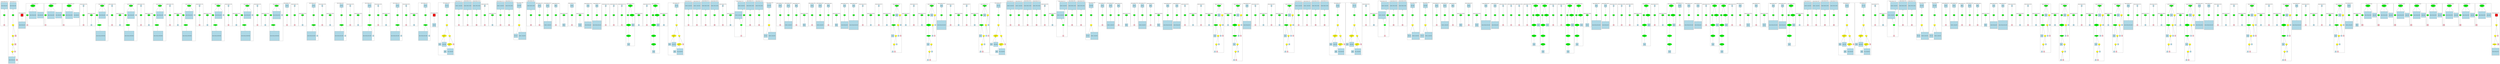 strict graph "" {
	graph [bb="0,0,51348,1308",
		newrank=true
	];
	node [label="\N"];
	{
		graph [rank=same,
			rankdir=LR
		];
		rank2	[height=0.5,
			label="",
			pos="1.5,994",
			style=invis,
			width=0.013889];
		954	[fillcolor=green,
			height=0.5,
			label="=",
			pos="84.5,994",
			style="filled,bold",
			width=0.75];
		rank2 -- 954	[pos="2.1484,994 20.592,994 39.035,994 57.478,994",
			style=invis];
		967	[fillcolor=green,
			height=0.5,
			label="=",
			pos="257.5,994",
			style="filled,bold",
			width=0.75];
		954 -- 967	[pos="111.53,994 151.16,994 190.79,994 230.42,994",
			style=invis];
		978	[fillcolor=red,
			height=0.65278,
			label="\<ret\>",
			pos="448.5,994",
			shape=square,
			style="filled,bold",
			width=0.65278];
		967 -- 978	[pos="284.73,994 331.43,994 378.13,994 424.83,994",
			style=invis];
		993	[fillcolor=green,
			height=0.5,
			label="=",
			pos="564.5,994",
			style="filled,bold",
			width=0.75];
		978 -- 993	[pos="472.06,994 493.85,994 515.63,994 537.42,994",
			style=invis];
		998	[fillcolor=green,
			height=0.5,
			label="=",
			pos="950.5,994",
			style="filled,bold",
			width=0.75];
		993 -- 998	[pos="567.37,1012.2 572.01,1034.8 583.53,1072.3 610.5,1089 638.1,1106.1 874.87,1106 902.5,1089 929.73,1072.3 942.08,1034.8 947.22,1012.2",
			style=invis];
		1003	[fillcolor=green,
			height=0.5,
			label="=",
			pos="1336.5,994",
			style="filled,bold",
			width=0.75];
		998 -- 1003	[pos="953.37,1012.2 958.01,1034.8 969.53,1072.3 996.5,1089 1024.1,1106.1 1260.9,1106 1288.5,1089 1315.7,1072.3 1328.1,1034.8 1333.2,1012.2",
			style=invis];
		1012	[fillcolor=green,
			height=0.5,
			label="=",
			pos="1744.5,994",
			style="filled,bold",
			width=0.75];
		1003 -- 1012	[pos="1339.4,1012.2 1344,1034.8 1355.5,1072.3 1382.5,1089 1408.8,1105.2 1632.3,1101.7 1660.5,1089 1695.8,1073.1 1722.3,1034.1 1735.4,1011.4",
			style=invis];
		1018	[fillcolor=green,
			height=0.5,
			label="p++",
			pos="1899.5,994",
			style="filled,bold",
			width=0.75];
		1012 -- 1018	[pos="1771.7,994 1805.2,994 1838.6,994 1872.1,994",
			style=invis];
		1020	[fillcolor=green,
			height=0.5,
			label="=",
			pos="2017.5,994",
			style="filled,bold",
			width=0.75];
		1018 -- 1020	[pos="1926.7,994 1947.9,994 1969,994 1990.2,994",
			style=invis];
		1028	[fillcolor=green,
			height=0.5,
			label="=",
			pos="2337.5,994",
			style="filled,bold",
			width=0.75];
		1020 -- 1028	[pos="2020.2,1012.2 2024.5,1034.9 2035.6,1072.4 2062.5,1089 2098.6,1111.3 2214.8,1106.4 2253.5,1089 2288.8,1073.1 2315.3,1034.1 2328.4,\
1011.4",
			style=invis];
		1034	[fillcolor=green,
			height=0.5,
			label="p++",
			pos="2492.5,994",
			style="filled,bold",
			width=0.75];
		1028 -- 1034	[pos="2364.7,994 2398.2,994 2431.6,994 2465.1,994",
			style=invis];
		1036	[fillcolor=green,
			height=0.5,
			label="=",
			pos="2610.5,994",
			style="filled,bold",
			width=0.75];
		1034 -- 1036	[pos="2519.7,994 2540.9,994 2562,994 2583.2,994",
			style=invis];
		1044	[fillcolor=green,
			height=0.5,
			label="=",
			pos="2936.5,994",
			style="filled,bold",
			width=0.75];
		1036 -- 1044	[pos="2613.2,1012.2 2617.5,1034.9 2628.6,1072.4 2655.5,1089 2692.7,1112 2812.6,1107 2852.5,1089 2887.8,1073.1 2914.3,1034.1 2927.4,1011.4",
			style=invis];
		1050	[fillcolor=green,
			height=0.5,
			label="p++",
			pos="3091.5,994",
			style="filled,bold",
			width=0.75];
		1044 -- 1050	[pos="2963.7,994 2997.2,994 3030.6,994 3064.1,994",
			style=invis];
		1052	[fillcolor=green,
			height=0.5,
			label="=",
			pos="3209.5,994",
			style="filled,bold",
			width=0.75];
		1050 -- 1052	[pos="3118.7,994 3139.9,994 3161,994 3182.2,994",
			style=invis];
		1060	[fillcolor=green,
			height=0.5,
			label="=",
			pos="3535.5,994",
			style="filled,bold",
			width=0.75];
		1052 -- 1060	[pos="3212.2,1012.2 3216.5,1034.9 3227.6,1072.4 3254.5,1089 3291.7,1112 3411.6,1107 3451.5,1089 3486.8,1073.1 3513.3,1034.1 3526.4,1011.4",
			style=invis];
		1066	[fillcolor=green,
			height=0.5,
			label="p++",
			pos="3690.5,994",
			style="filled,bold",
			width=0.75];
		1060 -- 1066	[pos="3562.7,994 3596.2,994 3629.6,994 3663.1,994",
			style=invis];
		1068	[fillcolor=green,
			height=0.5,
			label="=",
			pos="3808.5,994",
			style="filled,bold",
			width=0.75];
		1066 -- 1068	[pos="3717.7,994 3738.9,994 3760,994 3781.2,994",
			style=invis];
		1076	[fillcolor=green,
			height=0.5,
			label="=",
			pos="4148.5,994",
			style="filled,bold",
			width=0.75];
		1068 -- 1076	[pos="3811.2,1012.2 3815.5,1034.9 3826.6,1072.4 3853.5,1089 3893.4,1113.7 4021.8,1108.3 4064.5,1089 4099.8,1073.1 4126.3,1034.1 4139.4,\
1011.4",
			style=invis];
		1082	[fillcolor=green,
			height=0.5,
			label="p++",
			pos="4303.5,994",
			style="filled,bold",
			width=0.75];
		1076 -- 1082	[pos="4175.7,994 4209.2,994 4242.6,994 4276.1,994",
			style=invis];
		1084	[fillcolor=green,
			height=0.5,
			label="=",
			pos="4421.5,994",
			style="filled,bold",
			width=0.75];
		1082 -- 1084	[pos="4330.7,994 4351.9,994 4373,994 4394.2,994",
			style=invis];
		1092	[fillcolor=green,
			height=0.5,
			label="=",
			pos="4747.5,994",
			style="filled,bold",
			width=0.75];
		1084 -- 1092	[pos="4424.2,1012.2 4428.5,1034.9 4439.6,1072.4 4466.5,1089 4503.7,1112 4623.6,1107 4663.5,1089 4698.8,1073.1 4725.3,1034.1 4738.4,1011.4",
			style=invis];
		1098	[fillcolor=green,
			height=0.5,
			label="p++",
			pos="4902.5,994",
			style="filled,bold",
			width=0.75];
		1092 -- 1098	[pos="4774.7,994 4808.2,994 4841.6,994 4875.1,994",
			style=invis];
		1100	[fillcolor=green,
			height=0.5,
			label="=",
			pos="5020.5,994",
			style="filled,bold",
			width=0.75];
		1098 -- 1100	[pos="4929.7,994 4950.9,994 4972,994 4993.2,994",
			style=invis];
		1108	[fillcolor=green,
			height=0.5,
			label="=",
			pos="5346.5,994",
			style="filled,bold",
			width=0.75];
		1100 -- 1108	[pos="5023.2,1012.2 5027.5,1034.9 5038.6,1072.4 5065.5,1089 5102.7,1112 5222.6,1107 5262.5,1089 5297.8,1073.1 5324.3,1034.1 5337.4,1011.4",
			style=invis];
		1114	[fillcolor=green,
			height=0.5,
			label="p++",
			pos="5501.5,994",
			style="filled,bold",
			width=0.75];
		1108 -- 1114	[pos="5373.7,994 5407.2,994 5440.6,994 5474.1,994",
			style=invis];
		1116	[fillcolor=green,
			height=0.5,
			label="=",
			pos="5619.5,994",
			style="filled,bold",
			width=0.75];
		1114 -- 1116	[pos="5528.7,994 5549.9,994 5571,994 5592.2,994",
			style=invis];
		1132	[fillcolor=green,
			height=0.5,
			label="=",
			pos="5959.5,994",
			style="filled,bold",
			width=0.75];
		1116 -- 1132	[pos="5622.2,1012.2 5626.5,1034.9 5637.6,1072.4 5664.5,1089 5704.4,1113.7 5832.8,1108.3 5875.5,1089 5910.8,1073.1 5937.3,1034.1 5950.4,\
1011.4",
			style=invis];
		1141	[fillcolor=green,
			height=0.5,
			label="=",
			pos="6110.5,994",
			style="filled,bold",
			width=0.75];
		1132 -- 1141	[pos="5986.6,994 6018.9,994 6051.1,994 6083.4,994",
			style=invis];
		1147	[fillcolor=green,
			height=0.5,
			label="p++",
			pos="6265.5,994",
			style="filled,bold",
			width=0.75];
		1141 -- 1147	[pos="6137.7,994 6171.2,994 6204.6,994 6238.1,994",
			style=invis];
		1149	[fillcolor=green,
			height=0.5,
			label="+=",
			pos="6488.5,994",
			style="filled,bold",
			width=0.75];
		1147 -- 1149	[pos="6292.5,994 6348.8,994 6405,994 6461.3,994",
			style=invis];
		1156	[fillcolor=green,
			height=0.5,
			label="=",
			pos="6667.5,994",
			style="filled,bold",
			width=0.75];
		1149 -- 1156	[pos="6515.8,994 6557.3,994 6598.7,994 6640.2,994",
			style=invis];
		1162	[fillcolor=green,
			height=0.5,
			label="p++",
			pos="6822.5,994",
			style="filled,bold",
			width=0.75];
		1156 -- 1162	[pos="6694.7,994 6728.2,994 6761.6,994 6795.1,994",
			style=invis];
		1164	[fillcolor=green,
			height=0.5,
			label="+=",
			pos="7050.5,994",
			style="filled,bold",
			width=0.75];
		1162 -- 1164	[pos="6849.7,994 6907.6,994 6965.5,994 7023.4,994",
			style=invis];
		1171	[fillcolor=green,
			height=0.5,
			label="=",
			pos="7230.5,994",
			style="filled,bold",
			width=0.75];
		1164 -- 1171	[pos="7077.6,994 7119.5,994 7161.4,994 7203.3,994",
			style=invis];
		1177	[fillcolor=green,
			height=0.5,
			label="p++",
			pos="7385.5,994",
			style="filled,bold",
			width=0.75];
		1171 -- 1177	[pos="7257.7,994 7291.2,994 7324.6,994 7358.1,994",
			style=invis];
		1179	[fillcolor=green,
			height=0.5,
			label="+=",
			pos="7613.5,994",
			style="filled,bold",
			width=0.75];
		1177 -- 1179	[pos="7412.7,994 7470.6,994 7528.5,994 7586.4,994",
			style=invis];
		1186	[fillcolor=green,
			height=0.5,
			label="=",
			pos="7793.5,994",
			style="filled,bold",
			width=0.75];
		1179 -- 1186	[pos="7640.6,994 7682.5,994 7724.4,994 7766.3,994",
			style=invis];
		1192	[fillcolor=green,
			height=0.5,
			label="p++",
			pos="7948.5,994",
			style="filled,bold",
			width=0.75];
		1186 -- 1192	[pos="7820.7,994 7854.2,994 7887.6,994 7921.1,994",
			style=invis];
		1194	[fillcolor=green,
			height=0.5,
			label="+=",
			pos="8176.5,994",
			style="filled,bold",
			width=0.75];
		1192 -- 1194	[pos="7975.7,994 8033.6,994 8091.5,994 8149.4,994",
			style=invis];
		1201	[fillcolor=green,
			height=0.5,
			label="=",
			pos="8356.5,994",
			style="filled,bold",
			width=0.75];
		1194 -- 1201	[pos="8203.6,994 8245.5,994 8287.4,994 8329.3,994",
			style=invis];
		1207	[fillcolor=green,
			height=0.5,
			label="p++",
			pos="8511.5,994",
			style="filled,bold",
			width=0.75];
		1201 -- 1207	[pos="8383.7,994 8417.2,994 8450.6,994 8484.1,994",
			style=invis];
		1209	[fillcolor=green,
			height=0.5,
			label="+=",
			pos="8739.5,994",
			style="filled,bold",
			width=0.75];
		1207 -- 1209	[pos="8538.7,994 8596.6,994 8654.5,994 8712.4,994",
			style=invis];
		1214	[fillcolor=red,
			height=0.65278,
			label="\<ret\>",
			pos="8919.5,994",
			shape=square,
			style="filled,bold",
			width=0.65278];
		1209 -- 1214	[pos="8766.6,994 8809.7,994 8852.8,994 8895.9,994",
			style=invis];
		1256	[fillcolor=green,
			height=0.5,
			label="=",
			pos="9181.5,994",
			style="filled,bold",
			width=0.75];
		1214 -- 1256	[pos="8943,994 9013.5,994 9084,994 9154.5,994",
			style=invis];
		1267	[fillcolor=green,
			height=0.5,
			label="=",
			pos="9438.5,994",
			style="filled,bold",
			width=0.75];
		1256 -- 1267	[pos="9208.6,994 9276.1,994 9343.6,994 9411.1,994",
			style=invis];
		1271	[fillcolor=green,
			height=0.5,
			label="=",
			pos="9618.5,994",
			style="filled,bold",
			width=0.75];
		1267 -- 1271	[pos="9465.6,994 9507.5,994 9549.4,994 9591.3,994",
			style=invis];
		1275	[fillcolor=green,
			height=0.5,
			label="=",
			pos="9803.5,994",
			style="filled,bold",
			width=0.75];
		1271 -- 1275	[pos="9645.6,994 9689.2,994 9732.8,994 9776.4,994",
			style=invis];
		1281	[fillcolor=green,
			height=0.5,
			label="=",
			pos="9970.5,994",
			style="filled,bold",
			width=0.75];
		1275 -- 1281	[pos="9830.6,994 9868.2,994 9905.8,994 9943.4,994",
			style=invis];
		1290	[fillcolor=green,
			height=0.5,
			label="p++",
			pos="10122,994",
			style="filled,bold",
			width=0.75];
		1281 -- 1290	[pos="9997.6,994 10030,994 10062,994 10094,994",
			style=invis];
		1292	[fillcolor=green,
			height=0.5,
			label="=",
			pos="10284,994",
			style="filled,bold",
			width=0.75];
		1290 -- 1292	[pos="10149,994 10185,994 10221,994 10257,994",
			style=invis];
		1295	[fillcolor=green,
			height=0.5,
			label="=",
			pos="10464,994",
			style="filled,bold",
			width=0.75];
		1292 -- 1295	[pos="10312,994 10353,994 10395,994 10436,994",
			style=invis];
		1299	[fillcolor=green,
			height=0.5,
			label="=",
			pos="10676,994",
			style="filled,bold",
			width=0.75];
		1295 -- 1299	[pos="10491,994 10543,994 10596,994 10649,994",
			style=invis];
		1304	[fillcolor=green,
			height=0.5,
			label="=",
			pos="10922,994",
			style="filled,bold",
			width=0.75];
		1299 -- 1304	[pos="10704,994 10768,994 10831,994 10895,994",
			style=invis];
		1309	[fillcolor=green,
			height=0.5,
			label="=",
			pos="11094,994",
			style="filled,bold",
			width=0.75];
		1304 -- 1309	[pos="10950,994 10989,994 11028,994 11067,994",
			style=invis];
		1315	[fillcolor=green,
			height=0.5,
			label="+=",
			pos="11260,994",
			style="filled,bold",
			width=0.75];
		1309 -- 1315	[pos="11122,994 11159,994 11196,994 11233,994",
			style=invis];
		1321	[fillcolor=green,
			height=0.5,
			label="=",
			pos="11426,994",
			style="filled,bold",
			width=0.75];
		1315 -- 1321	[pos="11288,994 11325,994 11362,994 11399,994",
			style=invis];
		1327	[fillcolor=green,
			height=0.5,
			label="p++",
			pos="11584,994",
			style="filled,bold",
			width=0.75];
		1321 -- 1327	[pos="11454,994 11488,994 11523,994 11557,994",
			style=invis];
		1337	[fillcolor=green,
			height=0.5,
			label="=",
			pos="11742,994",
			style="filled,bold",
			width=0.75];
		1327 -- 1337	[pos="11612,994 11646,994 11681,994 11715,994",
			style=invis];
		1343	[fillcolor=green,
			height=0.5,
			label="p++",
			pos="11900,994",
			style="filled,bold",
			width=0.75];
		1337 -- 1343	[pos="11770,994 11804,994 11839,994 11873,994",
			style=invis];
		1346	[fillcolor=green,
			height=0.5,
			label="=",
			pos="12058,994",
			style="filled,bold",
			width=0.75];
		1343 -- 1346	[pos="11928,994 11962,994 11997,994 12031,994",
			style=invis];
		1349	[fillcolor=green,
			height=0.5,
			label="=",
			pos="12234,994",
			style="filled,bold",
			width=0.75];
		1346 -- 1349	[pos="12086,994 12126,994 12167,994 12207,994",
			style=invis];
		1354	[fillcolor=green,
			height=0.5,
			label="=",
			pos="12410,994",
			style="filled,bold",
			width=0.75];
		1349 -- 1354	[pos="12262,994 12302,994 12343,994 12383,994",
			style=invis];
		1360	[fillcolor=green,
			height=0.5,
			label="+=",
			pos="12568,994",
			style="filled,bold",
			width=0.75];
		1354 -- 1360	[pos="12438,994 12472,994 12507,994 12541,994",
			style=invis];
		1364	[fillcolor=green,
			height=0.5,
			label="=",
			pos="12726,994",
			style="filled,bold",
			width=0.75];
		1360 -- 1364	[pos="12596,994 12630,994 12665,994 12699,994",
			style=invis];
		1377	[fillcolor=green,
			height=0.5,
			label="=",
			pos="12844,994",
			style="filled,bold",
			width=0.75];
		1364 -- 1377	[pos="12754,994 12775,994 12796,994 12817,994",
			style=invis];
		1384	[fillcolor=green,
			height=0.5,
			label="p++",
			pos="13074,994",
			style="filled,bold",
			width=0.75];
		1377 -- 1384	[pos="12847,1012.2 12852,1034.9 12863,1072.4 12890,1089 12926,1111.7 12947,1106.3 12986,1089 13023,1073.1 13051,1033.8 13065,1011",
			style=invis];
		1386	[fillcolor=green,
			height=0.5,
			label="=",
			pos="13232,994",
			style="filled,bold",
			width=0.75];
		1384 -- 1386	[pos="13102,994 13136,994 13171,994 13205,994",
			style=invis];
		1399	[fillcolor=green,
			height=0.5,
			label="=",
			pos="13350,994",
			style="filled,bold",
			width=0.75];
		1386 -- 1399	[pos="13260,994 13281,994 13302,994 13323,994",
			style=invis];
		1407	[fillcolor=green,
			height=0.5,
			label="p++",
			pos="13580,994",
			style="filled,bold",
			width=0.75];
		1399 -- 1407	[pos="13353,1012.2 13358,1034.9 13369,1072.4 13396,1089 13432,1111.7 13453,1106.3 13492,1089 13529,1073.1 13557,1033.8 13571,1011",
			style=invis];
		1452	[fillcolor=green,
			height=0.5,
			label="=",
			pos="13842,994",
			style="filled,bold",
			width=0.75];
		1407 -- 1452	[pos="13608,994 13677,994 13746,994 13815,994",
			style=invis];
		1463	[fillcolor=green,
			height=0.5,
			label="=",
			pos="14098,994",
			style="filled,bold",
			width=0.75];
		1452 -- 1463	[pos="13870,994 13937,994 14004,994 14071,994",
			style=invis];
		1467	[fillcolor=green,
			height=0.5,
			label="=",
			pos="14272,994",
			style="filled,bold",
			width=0.75];
		1463 -- 1467	[pos="14126,994 14166,994 14205,994 14245,994",
			style=invis];
		1471	[fillcolor=green,
			height=0.5,
			label="=",
			pos="14452,994",
			style="filled,bold",
			width=0.75];
		1467 -- 1471	[pos="14300,994 14341,994 14383,994 14425,994",
			style=invis];
		1475	[fillcolor=green,
			height=0.5,
			label="=",
			pos="14638,994",
			style="filled,bold",
			width=0.75];
		1471 -- 1475	[pos="14480,994 14523,994 14567,994 14610,994",
			style=invis];
		1481	[fillcolor=green,
			height=0.5,
			label="=",
			pos="14804,994",
			style="filled,bold",
			width=0.75];
		1475 -- 1481	[pos="14665,994 14702,994 14740,994 14777,994",
			style=invis];
		1490	[fillcolor=green,
			height=0.5,
			label="p++",
			pos="14956,994",
			style="filled,bold",
			width=0.75];
		1481 -- 1490	[pos="14832,994 14864,994 14896,994 14928,994",
			style=invis];
		1492	[fillcolor=green,
			height=0.5,
			label="=",
			pos="15238,994",
			style="filled,bold",
			width=0.75];
		1490 -- 1492	[pos="14965,1011 14978,1033.7 15005,1073 15040,1089 15072,1102.9 15165,1106.9 15194,1089 15220,1072.4 15231,1034.9 15236,1012.2",
			style=invis];
		1497	[fillcolor=green,
			height=0.5,
			label="=",
			pos="15370,994",
			style="filled,bold",
			width=0.75];
		1492 -- 1497	[pos="15266,994 15292,994 15317,994 15343,994",
			style=invis];
		1500	[fillcolor=green,
			height=0.5,
			label="=",
			pos="15556,994",
			style="filled,bold",
			width=0.75];
		1497 -- 1500	[pos="15398,994 15441,994 15485,994 15528,994",
			style=invis];
		1504	[fillcolor=green,
			height=0.5,
			label="=",
			pos="15766,994",
			style="filled,bold",
			width=0.75];
		1500 -- 1504	[pos="15583,994 15635,994 15687,994 15739,994",
			style=invis];
		1511	[fillcolor=green,
			height=0.5,
			label="=",
			pos="15996,994",
			style="filled,bold",
			width=0.75];
		1504 -- 1511	[pos="15794,994 15852,994 15911,994 15969,994",
			style=invis];
		1517	[fillcolor=green,
			height=0.5,
			label="+=",
			pos="16162,994",
			style="filled,bold",
			width=0.75];
		1511 -- 1517	[pos="16024,994 16061,994 16098,994 16135,994",
			style=invis];
		1521	[fillcolor=green,
			height=0.5,
			label="=",
			pos="16324,994",
			style="filled,bold",
			width=0.75];
		1517 -- 1521	[pos="16190,994 16226,994 16261,994 16297,994",
			style=invis];
		1529	[fillcolor=green,
			height=0.5,
			label="p++",
			pos="16480,994",
			style="filled,bold",
			width=0.75];
		1521 -- 1529	[pos="16352,994 16385,994 16419,994 16452,994",
			style=invis];
		1532	[fillcolor=green,
			height=0.5,
			label="=",
			pos="16634,994",
			style="filled,bold",
			width=0.75];
		1529 -- 1532	[pos="16507,994 16540,994 16573,994 16606,994",
			style=invis];
		1540	[fillcolor=green,
			height=0.5,
			label="+=",
			pos="16796,994",
			style="filled,bold",
			width=0.75];
		1532 -- 1540	[pos="16661,994 16697,994 16733,994 16769,994",
			style=invis];
		1544	[fillcolor=green,
			height=0.5,
			label="=",
			pos="16962,994",
			style="filled,bold",
			width=0.75];
		1540 -- 1544	[pos="16824,994 16861,994 16898,994 16935,994",
			style=invis];
		1552	[fillcolor=green,
			height=0.5,
			label="p++",
			pos="17120,994",
			style="filled,bold",
			width=0.75];
		1544 -- 1552	[pos="16990,994 17024,994 17059,994 17093,994",
			style=invis];
		1555	[fillcolor=green,
			height=0.5,
			label="=",
			pos="17282,994",
			style="filled,bold",
			width=0.75];
		1552 -- 1555	[pos="17148,994 17183,994 17219,994 17254,994",
			style=invis];
		1563	[fillcolor=green,
			height=0.5,
			label="=",
			pos="17464,994",
			style="filled,bold",
			width=0.75];
		1555 -- 1563	[pos="17309,994 17351,994 17394,994 17436,994",
			style=invis];
		1568	[fillcolor=green,
			height=0.5,
			label="=",
			pos="17642,994",
			style="filled,bold",
			width=0.75];
		1563 -- 1568	[pos="17491,994 17532,994 17574,994 17615,994",
			style=invis];
		1574	[fillcolor=green,
			height=0.5,
			label="p++",
			pos="17800,994",
			style="filled,bold",
			width=0.75];
		1568 -- 1574	[pos="17670,994 17704,994 17739,994 17773,994",
			style=invis];
		1577	[fillcolor=green,
			height=0.5,
			label="=",
			pos="17958,994",
			style="filled,bold",
			width=0.75];
		1574 -- 1577	[pos="17828,994 17862,994 17897,994 17931,994",
			style=invis];
		1585	[fillcolor=green,
			height=0.5,
			label="p++",
			pos="18116,994",
			style="filled,bold",
			width=0.75];
		1577 -- 1585	[pos="17986,994 18020,994 18055,994 18089,994",
			style=invis];
		1587	[fillcolor=green,
			height=0.5,
			label="=",
			pos="18260,994",
			style="filled,bold",
			width=0.75];
		1585 -- 1587	[pos="18144,994 18173,994 18203,994 18233,994",
			style=invis];
		1602	[fillcolor=green,
			height=0.5,
			label="p++",
			pos="18532,994",
			style="filled,bold",
			width=0.75];
		1587 -- 1602	[pos="18263,1012.2 18268,1034.9 18279,1072.4 18306,1089 18332,1105.2 18416,1101.4 18444,1089 18481,1073.1 18509,1033.8 18523,1011",
			style=invis];
		1606	[fillcolor=green,
			height=0.5,
			label="=",
			pos="18690,994",
			style="filled,bold",
			width=0.75];
		1602 -- 1606	[pos="18560,994 18594,994 18629,994 18663,994",
			style=invis];
		1612	[fillcolor=green,
			height=0.5,
			label="p++",
			pos="18848,994",
			style="filled,bold",
			width=0.75];
		1606 -- 1612	[pos="18718,994 18752,994 18787,994 18821,994",
			style=invis];
		1614	[fillcolor=green,
			height=0.5,
			label="=",
			pos="18986,994",
			style="filled,bold",
			width=0.75];
		1612 -- 1614	[pos="18876,994 18904,994 18931,994 18959,994",
			style=invis];
		1631	[fillcolor=green,
			height=0.5,
			label="=",
			pos="19272,994",
			style="filled,bold",
			width=0.75];
		1614 -- 1631	[pos="18989,1012.2 18994,1034.9 19005,1072.4 19032,1089 19056,1104.3 19135,1099.2 19162,1089 19205,1073.2 19241,1033.1 19259,1010.3",
			style=invis];
		1636	[fillcolor=green,
			height=0.5,
			label="=",
			pos="19450,994",
			style="filled,bold",
			width=0.75];
		1631 -- 1636	[pos="19299,994 19340,994 19382,994 19423,994",
			style=invis];
		1642	[fillcolor=green,
			height=0.5,
			label="p++",
			pos="19608,994",
			style="filled,bold",
			width=0.75];
		1636 -- 1642	[pos="19478,994 19512,994 19547,994 19581,994",
			style=invis];
		1644	[fillcolor=green,
			height=0.5,
			label="=",
			pos="19766,994",
			style="filled,bold",
			width=0.75];
		1642 -- 1644	[pos="19636,994 19670,994 19705,994 19739,994",
			style=invis];
		1652	[fillcolor=green,
			height=0.5,
			label="p++",
			pos="19924,994",
			style="filled,bold",
			width=0.75];
		1644 -- 1652	[pos="19794,994 19828,994 19863,994 19897,994",
			style=invis];
		1659	[fillcolor=green,
			height=0.5,
			label="=",
			pos="20068,994",
			style="filled,bold",
			width=0.75];
		1652 -- 1659	[pos="19952,994 19981,994 20011,994 20041,994",
			style=invis];
		1717	[fillcolor=green,
			height=0.5,
			label="=",
			pos="20448,994",
			style="filled,bold",
			width=0.75];
		1659 -- 1717	[pos="20071,1012.2 20076,1034.9 20087,1072.4 20114,1089 20140,1105.2 20222,1095.9 20252,1089 20322,1073 20395,1029.1 20428,1007",
			style=invis];
		1728	[fillcolor=green,
			height=0.5,
			label="=",
			pos="20704,994",
			style="filled,bold",
			width=0.75];
		1717 -- 1728	[pos="20475,994 20542,994 20610,994 20677,994",
			style=invis];
		1732	[fillcolor=green,
			height=0.5,
			label="=",
			pos="20878,994",
			style="filled,bold",
			width=0.75];
		1728 -- 1732	[pos="20732,994 20772,994 20811,994 20851,994",
			style=invis];
		1736	[fillcolor=green,
			height=0.5,
			label="=",
			pos="21058,994",
			style="filled,bold",
			width=0.75];
		1732 -- 1736	[pos="20906,994 20947,994 20989,994 21031,994",
			style=invis];
		1740	[fillcolor=green,
			height=0.5,
			label="=",
			pos="21244,994",
			style="filled,bold",
			width=0.75];
		1736 -- 1740	[pos="21086,994 21129,994 21173,994 21216,994",
			style=invis];
		1746	[fillcolor=green,
			height=0.5,
			label="=",
			pos="21410,994",
			style="filled,bold",
			width=0.75];
		1740 -- 1746	[pos="21271,994 21308,994 21346,994 21383,994",
			style=invis];
		1755	[fillcolor=green,
			height=0.5,
			label="p++",
			pos="21562,994",
			style="filled,bold",
			width=0.75];
		1746 -- 1755	[pos="21438,994 21470,994 21502,994 21534,994",
			style=invis];
		1757	[fillcolor=green,
			height=0.5,
			label="=",
			pos="21844,994",
			style="filled,bold",
			width=0.75];
		1755 -- 1757	[pos="21571,1011 21584,1033.7 21611,1073 21646,1089 21678,1102.9 21771,1106.9 21800,1089 21826,1072.4 21837,1034.9 21842,1012.2",
			style=invis];
		1762	[fillcolor=green,
			height=0.5,
			label="=",
			pos="21976,994",
			style="filled,bold",
			width=0.75];
		1757 -- 1762	[pos="21872,994 21898,994 21923,994 21949,994",
			style=invis];
		1765	[fillcolor=green,
			height=0.5,
			label="=",
			pos="22162,994",
			style="filled,bold",
			width=0.75];
		1762 -- 1765	[pos="22004,994 22047,994 22091,994 22134,994",
			style=invis];
		1769	[fillcolor=green,
			height=0.5,
			label="=",
			pos="22374,994",
			style="filled,bold",
			width=0.75];
		1765 -- 1769	[pos="22189,994 22241,994 22294,994 22347,994",
			style=invis];
		1776	[fillcolor=green,
			height=0.5,
			label="=",
			pos="22606,994",
			style="filled,bold",
			width=0.75];
		1769 -- 1776	[pos="22402,994 22461,994 22520,994 22579,994",
			style=invis];
		1782	[fillcolor=green,
			height=0.5,
			label="+=",
			pos="22772,994",
			style="filled,bold",
			width=0.75];
		1776 -- 1782	[pos="22634,994 22671,994 22708,994 22745,994",
			style=invis];
		1786	[fillcolor=green,
			height=0.5,
			label="=",
			pos="22934,994",
			style="filled,bold",
			width=0.75];
		1782 -- 1786	[pos="22800,994 22836,994 22871,994 22907,994",
			style=invis];
		1794	[fillcolor=green,
			height=0.5,
			label="p++",
			pos="23090,994",
			style="filled,bold",
			width=0.75];
		1786 -- 1794	[pos="22962,994 22995,994 23029,994 23062,994",
			style=invis];
		1797	[fillcolor=green,
			height=0.5,
			label="=",
			pos="23244,994",
			style="filled,bold",
			width=0.75];
		1794 -- 1797	[pos="23117,994 23150,994 23183,994 23216,994",
			style=invis];
		1805	[fillcolor=green,
			height=0.5,
			label="+=",
			pos="23406,994",
			style="filled,bold",
			width=0.75];
		1797 -- 1805	[pos="23271,994 23307,994 23343,994 23379,994",
			style=invis];
		1809	[fillcolor=green,
			height=0.5,
			label="=",
			pos="23572,994",
			style="filled,bold",
			width=0.75];
		1805 -- 1809	[pos="23434,994 23471,994 23508,994 23545,994",
			style=invis];
		1817	[fillcolor=green,
			height=0.5,
			label="p++",
			pos="23730,994",
			style="filled,bold",
			width=0.75];
		1809 -- 1817	[pos="23600,994 23634,994 23669,994 23703,994",
			style=invis];
		1820	[fillcolor=green,
			height=0.5,
			label="=",
			pos="23910,994",
			style="filled,bold",
			width=0.75];
		1817 -- 1820	[pos="23758,994 23799,994 23841,994 23882,994",
			style=invis];
		1828	[fillcolor=green,
			height=0.5,
			label="=",
			pos="24092,994",
			style="filled,bold",
			width=0.75];
		1820 -- 1828	[pos="23937,994 23979,994 24022,994 24064,994",
			style=invis];
		1833	[fillcolor=green,
			height=0.5,
			label="=",
			pos="24252,994",
			style="filled,bold",
			width=0.75];
		1828 -- 1833	[pos="24119,994 24154,994 24190,994 24225,994",
			style=invis];
		1839	[fillcolor=green,
			height=0.5,
			label="p++",
			pos="24410,994",
			style="filled,bold",
			width=0.75];
		1833 -- 1839	[pos="24280,994 24314,994 24349,994 24383,994",
			style=invis];
		1842	[fillcolor=green,
			height=0.5,
			label="=",
			pos="24568,994",
			style="filled,bold",
			width=0.75];
		1839 -- 1842	[pos="24438,994 24472,994 24507,994 24541,994",
			style=invis];
		1850	[fillcolor=green,
			height=0.5,
			label="p++",
			pos="24726,994",
			style="filled,bold",
			width=0.75];
		1842 -- 1850	[pos="24596,994 24630,994 24665,994 24699,994",
			style=invis];
		1853	[fillcolor=green,
			height=0.5,
			label="=",
			pos="24870,994",
			style="filled,bold",
			width=0.75];
		1850 -- 1853	[pos="24754,994 24783,994 24813,994 24843,994",
			style=invis];
		1868	[fillcolor=green,
			height=0.5,
			label="p++",
			pos="25142,994",
			style="filled,bold",
			width=0.75];
		1853 -- 1868	[pos="24873,1012.2 24878,1034.9 24889,1072.4 24916,1089 24942,1105.2 25026,1101.4 25054,1089 25091,1073.1 25119,1033.8 25133,1011",
			style=invis];
		1870	[fillcolor=green,
			height=0.5,
			label="=",
			pos="25280,994",
			style="filled,bold",
			width=0.75];
		1868 -- 1870	[pos="25170,994 25198,994 25225,994 25253,994",
			style=invis];
		1887	[fillcolor=green,
			height=0.5,
			label="=",
			pos="25554,994",
			style="filled,bold",
			width=0.75];
		1870 -- 1887	[pos="25283,1012.2 25288,1034.9 25299,1072.4 25326,1089 25350,1104.3 25430,1099.9 25456,1089 25496,1073.2 25528,1033.4 25544,1010.7",
			style=invis];
		1892	[fillcolor=green,
			height=0.5,
			label="=",
			pos="25722,994",
			style="filled,bold",
			width=0.75];
		1887 -- 1892	[pos="25582,994 25620,994 25657,994 25695,994",
			style=invis];
		1898	[fillcolor=green,
			height=0.5,
			label="p++",
			pos="25880,994",
			style="filled,bold",
			width=0.75];
		1892 -- 1898	[pos="25750,994 25784,994 25819,994 25853,994",
			style=invis];
		1900	[fillcolor=green,
			height=0.5,
			label="=",
			pos="26038,994",
			style="filled,bold",
			width=0.75];
		1898 -- 1900	[pos="25908,994 25942,994 25977,994 26011,994",
			style=invis];
		1908	[fillcolor=green,
			height=0.5,
			label="p++",
			pos="26196,994",
			style="filled,bold",
			width=0.75];
		1900 -- 1908	[pos="26066,994 26100,994 26135,994 26169,994",
			style=invis];
		1915	[fillcolor=green,
			height=0.5,
			label="=",
			pos="26340,994",
			style="filled,bold",
			width=0.75];
		1908 -- 1915	[pos="26224,994 26253,994 26283,994 26313,994",
			style=invis];
		1976	[fillcolor=green,
			height=0.5,
			label="=",
			pos="26620,994",
			style="filled,bold",
			width=0.75];
		1915 -- 1976	[pos="26343,1012.2 26348,1034.9 26359,1072.4 26386,1089 26412,1105.2 26496,1100.7 26524,1089 26563,1073.1 26594,1033.4 26610,1010.7",
			style=invis];
		1980	[fillcolor=green,
			height=0.5,
			label="=",
			pos="26794,994",
			style="filled,bold",
			width=0.75];
		1976 -- 1980	[pos="26648,994 26688,994 26727,994 26767,994",
			style=invis];
		1984	[fillcolor=green,
			height=0.5,
			label="=",
			pos="26974,994",
			style="filled,bold",
			width=0.75];
		1980 -- 1984	[pos="26822,994 26863,994 26905,994 26946,994",
			style=invis];
		1988	[fillcolor=green,
			height=0.5,
			label="=",
			pos="27158,994",
			style="filled,bold",
			width=0.75];
		1984 -- 1988	[pos="27001,994 27044,994 27088,994 27131,994",
			style=invis];
		1992	[fillcolor=green,
			height=0.5,
			label="=",
			pos="27434,994",
			style="filled,bold",
			width=0.75];
		1988 -- 1992	[pos="27186,994 27260,994 27333,994 27407,994",
			style=invis];
		2003	[fillcolor=green,
			height=0.5,
			label="=",
			pos="27790,994",
			style="filled,bold",
			width=0.75];
		1992 -- 2003	[pos="27462,994 27562,994 27662,994 27762,994",
			style=invis];
		2016	[fillcolor=green,
			height=0.5,
			label="=",
			pos="28034,994",
			style="filled,bold",
			width=0.75];
		2003 -- 2016	[pos="27817,994 27880,994 27944,994 28007,994",
			style=invis];
		2025	[fillcolor=green,
			height=0.5,
			label="p++",
			pos="28190,994",
			style="filled,bold",
			width=0.75];
		2016 -- 2025	[pos="28062,994 28095,994 28129,994 28162,994",
			style=invis];
		2027	[fillcolor=green,
			height=0.5,
			label="=",
			pos="28476,994",
			style="filled,bold",
			width=0.75];
		2025 -- 2027	[pos="28199,1011 28213,1033.8 28241,1073.1 28278,1089 28309,1102.6 28402,1106.9 28430,1089 28457,1072.4 28468,1034.9 28473,1012.2",
			style=invis];
		2032	[fillcolor=green,
			height=0.5,
			label="=",
			pos="28606,994",
			style="filled,bold",
			width=0.75];
		2027 -- 2032	[pos="28503,994 28528,994 28554,994 28579,994",
			style=invis];
		2035	[fillcolor=green,
			height=0.5,
			label="=",
			pos="28792,994",
			style="filled,bold",
			width=0.75];
		2032 -- 2035	[pos="28634,994 28677,994 28721,994 28764,994",
			style=invis];
		2039	[fillcolor=green,
			height=0.5,
			label="=",
			pos="29004,994",
			style="filled,bold",
			width=0.75];
		2035 -- 2039	[pos="28819,994 28871,994 28924,994 28976,994",
			style=invis];
		2044	[fillcolor=green,
			height=0.5,
			label="=",
			pos="29276,994",
			style="filled,bold",
			width=0.75];
		2039 -- 2044	[pos="29031,994 29103,994 29176,994 29248,994",
			style=invis];
		2051	[fillcolor=green,
			height=0.5,
			label="=",
			pos="29508,994",
			style="filled,bold",
			width=0.75];
		2044 -- 2051	[pos="29303,994 29362,994 29421,994 29480,994",
			style=invis];
		2057	[fillcolor=green,
			height=0.5,
			label="+=",
			pos="29674,994",
			style="filled,bold",
			width=0.75];
		2051 -- 2057	[pos="29535,994 29572,994 29609,994 29646,994",
			style=invis];
		2061	[fillcolor=green,
			height=0.5,
			label="=",
			pos="29836,994",
			style="filled,bold",
			width=0.75];
		2057 -- 2061	[pos="29701,994 29737,994 29772,994 29808,994",
			style=invis];
		2069	[fillcolor=green,
			height=0.5,
			label="p++",
			pos="29990,994",
			style="filled,bold",
			width=0.75];
		2061 -- 2069	[pos="29863,994 29896,994 29930,994 29963,994",
			style=invis];
		2079	[fillcolor=green,
			height=0.5,
			label="=",
			pos="30148,994",
			style="filled,bold",
			width=0.75];
		2069 -- 2079	[pos="30018,994 30052,994 30087,994 30121,994",
			style=invis];
		2085	[fillcolor=green,
			height=0.5,
			label="p++",
			pos="30306,994",
			style="filled,bold",
			width=0.75];
		2079 -- 2085	[pos="30176,994 30210,994 30245,994 30279,994",
			style=invis];
		2088	[fillcolor=green,
			height=0.5,
			label="=",
			pos="30486,994",
			style="filled,bold",
			width=0.75];
		2085 -- 2088	[pos="30334,994 30375,994 30417,994 30458,994",
			style=invis];
		2091	[fillcolor=green,
			height=0.5,
			label="=",
			pos="30668,994",
			style="filled,bold",
			width=0.75];
		2088 -- 2091	[pos="30513,994 30555,994 30598,994 30640,994",
			style=invis];
		2096	[fillcolor=green,
			height=0.5,
			label="=",
			pos="30828,994",
			style="filled,bold",
			width=0.75];
		2091 -- 2096	[pos="30695,994 30730,994 30766,994 30801,994",
			style=invis];
		2102	[fillcolor=green,
			height=0.5,
			label="+=",
			pos="30986,994",
			style="filled,bold",
			width=0.75];
		2096 -- 2102	[pos="30856,994 30890,994 30925,994 30959,994",
			style=invis];
		2106	[fillcolor=green,
			height=0.5,
			label="=",
			pos="31144,994",
			style="filled,bold",
			width=0.75];
		2102 -- 2106	[pos="31014,994 31048,994 31083,994 31117,994",
			style=invis];
		2114	[fillcolor=green,
			height=0.5,
			label="+=",
			pos="31302,994",
			style="filled,bold",
			width=0.75];
		2106 -- 2114	[pos="31172,994 31206,994 31241,994 31275,994",
			style=invis];
		2123	[fillcolor=green,
			height=0.5,
			label="=",
			pos="31420,994",
			style="filled,bold",
			width=0.75];
		2114 -- 2123	[pos="31330,994 31351,994 31372,994 31393,994",
			style=invis];
		2130	[fillcolor=green,
			height=0.5,
			label="=",
			pos="31610,994",
			style="filled,bold",
			width=0.75];
		2123 -- 2130	[pos="31423,1012.2 31428,1034.9 31439,1072.4 31466,1089 31502,1111.7 31526,1111.6 31562,1089 31590,1072.3 31602,1034.8 31607,1012.2",
			style=invis];
		2138	[fillcolor=green,
			height=0.5,
			label="=",
			pos="31840,994",
			style="filled,bold",
			width=0.75];
		2130 -- 2138	[pos="31613,1012.2 31618,1034.9 31629,1072.4 31656,1089 31692,1111.7 31713,1106.3 31752,1089 31789,1073.1 31817,1033.8 31831,1011",
			style=invis];
		2146	[fillcolor=green,
			height=0.5,
			label="+=",
			pos="31998,994",
			style="filled,bold",
			width=0.75];
		2138 -- 2146	[pos="31868,994 31902,994 31937,994 31971,994",
			style=invis];
		2155	[fillcolor=green,
			height=0.5,
			label="=",
			pos="32116,994",
			style="filled,bold",
			width=0.75];
		2146 -- 2155	[pos="32026,994 32047,994 32068,994 32089,994",
			style=invis];
		2163	[fillcolor=green,
			height=0.5,
			label="=",
			pos="32306,994",
			style="filled,bold",
			width=0.75];
		2155 -- 2163	[pos="32119,1012.2 32124,1034.9 32135,1072.4 32162,1089 32198,1111.7 32222,1111.6 32258,1089 32286,1072.3 32298,1034.8 32303,1012.2",
			style=invis];
		2175	[fillcolor=green,
			height=0.5,
			label="p++",
			pos="32536,994",
			style="filled,bold",
			width=0.75];
		2163 -- 2175	[pos="32309,1012.2 32314,1034.9 32325,1072.4 32352,1089 32388,1111.7 32409,1106.3 32448,1089 32485,1073.1 32513,1033.8 32527,1011",
			style=invis];
		2178	[fillcolor=green,
			height=0.5,
			label="=",
			pos="32716,994",
			style="filled,bold",
			width=0.75];
		2175 -- 2178	[pos="32564,994 32605,994 32647,994 32688,994",
			style=invis];
		2181	[fillcolor=green,
			height=0.5,
			label="=",
			pos="32898,994",
			style="filled,bold",
			width=0.75];
		2178 -- 2181	[pos="32743,994 32785,994 32828,994 32870,994",
			style=invis];
		2186	[fillcolor=green,
			height=0.5,
			label="=",
			pos="33058,994",
			style="filled,bold",
			width=0.75];
		2181 -- 2186	[pos="32925,994 32960,994 32996,994 33031,994",
			style=invis];
		2192	[fillcolor=green,
			height=0.5,
			label="+=",
			pos="33216,994",
			style="filled,bold",
			width=0.75];
		2186 -- 2192	[pos="33086,994 33120,994 33155,994 33189,994",
			style=invis];
		2196	[fillcolor=green,
			height=0.5,
			label="=",
			pos="33374,994",
			style="filled,bold",
			width=0.75];
		2192 -- 2196	[pos="33244,994 33278,994 33313,994 33347,994",
			style=invis];
		2204	[fillcolor=green,
			height=0.5,
			label="p++",
			pos="33532,994",
			style="filled,bold",
			width=0.75];
		2196 -- 2204	[pos="33402,994 33436,994 33471,994 33505,994",
			style=invis];
		2206	[fillcolor=green,
			height=0.5,
			label="=",
			pos="33650,994",
			style="filled,bold",
			width=0.75];
		2204 -- 2206	[pos="33560,994 33581,994 33602,994 33623,994",
			style=invis];
		2213	[fillcolor=green,
			height=0.5,
			label="=",
			pos="33880,994",
			style="filled,bold",
			width=0.75];
		2206 -- 2213	[pos="33653,1012.2 33658,1034.9 33669,1072.4 33696,1089 33732,1111.7 33753,1106.3 33792,1089 33829,1073.1 33857,1033.8 33871,1011",
			style=invis];
		2221	[fillcolor=green,
			height=0.5,
			label="p++",
			pos="34038,994",
			style="filled,bold",
			width=0.75];
		2213 -- 2221	[pos="33908,994 33942,994 33977,994 34011,994",
			style=invis];
		2223	[fillcolor=green,
			height=0.5,
			label="=",
			pos="34156,994",
			style="filled,bold",
			width=0.75];
		2221 -- 2223	[pos="34066,994 34087,994 34108,994 34129,994",
			style=invis];
		2232	[fillcolor=green,
			height=0.5,
			label="=",
			pos="34386,994",
			style="filled,bold",
			width=0.75];
		2223 -- 2232	[pos="34159,1012.2 34164,1034.9 34175,1072.4 34202,1089 34238,1111.7 34259,1106.3 34298,1089 34335,1073.1 34363,1033.8 34377,1011",
			style=invis];
		2241	[fillcolor=green,
			height=0.5,
			label="=",
			pos="34566,994",
			style="filled,bold",
			width=0.75];
		2232 -- 2241	[pos="34414,994 34455,994 34497,994 34538,994",
			style=invis];
		2244	[fillcolor=green,
			height=0.5,
			label="=",
			pos="34748,994",
			style="filled,bold",
			width=0.75];
		2241 -- 2244	[pos="34593,994 34635,994 34678,994 34720,994",
			style=invis];
		2247	[fillcolor=green,
			height=0.5,
			label="=",
			pos="34908,994",
			style="filled,bold",
			width=0.75];
		2244 -- 2247	[pos="34775,994 34810,994 34846,994 34881,994",
			style=invis];
		2256	[fillcolor=green,
			height=0.5,
			label="=",
			pos="35026,994",
			style="filled,bold",
			width=0.75];
		2247 -- 2256	[pos="34936,994 34957,994 34978,994 34999,994",
			style=invis];
		2263	[fillcolor=green,
			height=0.5,
			label="=",
			pos="35216,994",
			style="filled,bold",
			width=0.75];
		2256 -- 2263	[pos="35029,1012.2 35034,1034.9 35045,1072.4 35072,1089 35108,1111.7 35132,1111.6 35168,1089 35196,1072.3 35208,1034.8 35213,1012.2",
			style=invis];
		2271	[fillcolor=green,
			height=0.5,
			label="+=",
			pos="35446,994",
			style="filled,bold",
			width=0.75];
		2263 -- 2271	[pos="35219,1012.2 35224,1034.9 35235,1072.4 35262,1089 35298,1111.7 35319,1106.3 35358,1089 35395,1073.1 35423,1033.8 35437,1011",
			style=invis];
		2274	[fillcolor=green,
			height=0.5,
			label="+=",
			pos="35604,994",
			style="filled,bold",
			width=0.75];
		2271 -- 2274	[pos="35474,994 35508,994 35543,994 35577,994",
			style=invis];
		2277	[fillcolor=green,
			height=0.5,
			label="p++",
			pos="35762,994",
			style="filled,bold",
			width=0.75];
		2274 -- 2277	[pos="35632,994 35666,994 35701,994 35735,994",
			style=invis];
		2279	[fillcolor=green,
			height=0.5,
			label="+=",
			pos="35920,994",
			style="filled,bold",
			width=0.75];
		2277 -- 2279	[pos="35790,994 35824,994 35859,994 35893,994",
			style=invis];
		2287	[fillcolor=green,
			height=0.5,
			label="p++",
			pos="36078,994",
			style="filled,bold",
			width=0.75];
		2279 -- 2287	[pos="35948,994 35982,994 36017,994 36051,994",
			style=invis];
		2290	[fillcolor=green,
			height=0.5,
			label="=",
			pos="36258,994",
			style="filled,bold",
			width=0.75];
		2287 -- 2290	[pos="36106,994 36147,994 36189,994 36230,994",
			style=invis];
		2293	[fillcolor=green,
			height=0.5,
			label="=",
			pos="36440,994",
			style="filled,bold",
			width=0.75];
		2290 -- 2293	[pos="36285,994 36327,994 36370,994 36412,994",
			style=invis];
		2302	[fillcolor=green,
			height=0.5,
			label="=",
			pos="36560,994",
			style="filled,bold",
			width=0.75];
		2293 -- 2302	[pos="36467,994 36489,994 36511,994 36533,994",
			style=invis];
		2309	[fillcolor=green,
			height=0.5,
			label="p++",
			pos="36790,994",
			style="filled,bold",
			width=0.75];
		2302 -- 2309	[pos="36563,1012.2 36568,1034.9 36579,1072.4 36606,1089 36642,1111.7 36663,1106.3 36702,1089 36739,1073.1 36767,1033.8 36781,1011",
			style=invis];
		2360	[fillcolor=green,
			height=0.5,
			label="=",
			pos="36956,994",
			style="filled,bold",
			width=0.75];
		2309 -- 2360	[pos="36818,994 36855,994 36892,994 36929,994",
			style=invis];
		2364	[fillcolor=green,
			height=0.5,
			label="=",
			pos="37130,994",
			style="filled,bold",
			width=0.75];
		2360 -- 2364	[pos="36984,994 37024,994 37063,994 37103,994",
			style=invis];
		2368	[fillcolor=green,
			height=0.5,
			label="=",
			pos="37310,994",
			style="filled,bold",
			width=0.75];
		2364 -- 2368	[pos="37158,994 37199,994 37241,994 37283,994",
			style=invis];
		2372	[fillcolor=green,
			height=0.5,
			label="=",
			pos="37496,994",
			style="filled,bold",
			width=0.75];
		2368 -- 2372	[pos="37338,994 37381,994 37425,994 37468,994",
			style=invis];
		2376	[fillcolor=green,
			height=0.5,
			label="=",
			pos="37770,994",
			style="filled,bold",
			width=0.75];
		2372 -- 2376	[pos="37523,994 37596,994 37670,994 37743,994",
			style=invis];
		2387	[fillcolor=green,
			height=0.5,
			label="=",
			pos="38126,994",
			style="filled,bold",
			width=0.75];
		2376 -- 2387	[pos="37798,994 37898,994 37998,994 38098,994",
			style=invis];
		2400	[fillcolor=green,
			height=0.5,
			label="=",
			pos="38370,994",
			style="filled,bold",
			width=0.75];
		2387 -- 2400	[pos="38153,994 38216,994 38280,994 38343,994",
			style=invis];
		2409	[fillcolor=green,
			height=0.5,
			label="p++",
			pos="38526,994",
			style="filled,bold",
			width=0.75];
		2400 -- 2409	[pos="38398,994 38431,994 38465,994 38498,994",
			style=invis];
		2411	[fillcolor=green,
			height=0.5,
			label="=",
			pos="38812,994",
			style="filled,bold",
			width=0.75];
		2409 -- 2411	[pos="38535,1011 38549,1033.8 38577,1073.1 38614,1089 38645,1102.6 38738,1106.9 38766,1089 38793,1072.4 38804,1034.9 38809,1012.2",
			style=invis];
		2416	[fillcolor=green,
			height=0.5,
			label="=",
			pos="38944,994",
			style="filled,bold",
			width=0.75];
		2411 -- 2416	[pos="38839,994 38865,994 38890,994 38916,994",
			style=invis];
		2419	[fillcolor=green,
			height=0.5,
			label="=",
			pos="39128,994",
			style="filled,bold",
			width=0.75];
		2416 -- 2419	[pos="38971,994 39014,994 39058,994 39101,994",
			style=invis];
		2423	[fillcolor=green,
			height=0.5,
			label="=",
			pos="39340,994",
			style="filled,bold",
			width=0.75];
		2419 -- 2423	[pos="39156,994 39208,994 39260,994 39312,994",
			style=invis];
		2428	[fillcolor=green,
			height=0.5,
			label="=",
			pos="39612,994",
			style="filled,bold",
			width=0.75];
		2423 -- 2428	[pos="39367,994 39439,994 39512,994 39584,994",
			style=invis];
		2435	[fillcolor=green,
			height=0.5,
			label="=",
			pos="39844,994",
			style="filled,bold",
			width=0.75];
		2428 -- 2435	[pos="39639,994 39698,994 39757,994 39816,994",
			style=invis];
		2441	[fillcolor=green,
			height=0.5,
			label="+=",
			pos="40010,994",
			style="filled,bold",
			width=0.75];
		2435 -- 2441	[pos="39871,994 39908,994 39945,994 39982,994",
			style=invis];
		2445	[fillcolor=green,
			height=0.5,
			label="=",
			pos="40172,994",
			style="filled,bold",
			width=0.75];
		2441 -- 2445	[pos="40037,994 40073,994 40108,994 40144,994",
			style=invis];
		2454	[fillcolor=green,
			height=0.5,
			label="=",
			pos="40322,994",
			style="filled,bold",
			width=0.75];
		2445 -- 2454	[pos="40199,994 40231,994 40263,994 40295,994",
			style=invis];
		2463	[fillcolor=green,
			height=0.5,
			label="=",
			pos="40478,994",
			style="filled,bold",
			width=0.75];
		2454 -- 2463	[pos="40350,994 40383,994 40417,994 40450,994",
			style=invis];
		2471	[fillcolor=green,
			height=0.5,
			label="p++",
			pos="40636,994",
			style="filled,bold",
			width=0.75];
		2463 -- 2471	[pos="40505,994 40539,994 40574,994 40608,994",
			style=invis];
		2479	[fillcolor=green,
			height=0.5,
			label="=",
			pos="40796,994",
			style="filled,bold",
			width=0.75];
		2471 -- 2479	[pos="40663,994 40698,994 40734,994 40769,994",
			style=invis];
		2487	[fillcolor=green,
			height=0.5,
			label="=",
			pos="40978,994",
			style="filled,bold",
			width=0.75];
		2479 -- 2487	[pos="40824,994 40866,994 40909,994 40951,994",
			style=invis];
		2492	[fillcolor=green,
			height=0.5,
			label="=",
			pos="41158,994",
			style="filled,bold",
			width=0.75];
		2487 -- 2492	[pos="41006,994 41047,994 41089,994 41130,994",
			style=invis];
		2498	[fillcolor=green,
			height=0.5,
			label="p++",
			pos="41316,994",
			style="filled,bold",
			width=0.75];
		2492 -- 2498	[pos="41185,994 41219,994 41254,994 41288,994",
			style=invis];
		2501	[fillcolor=green,
			height=0.5,
			label="=",
			pos="41474,994",
			style="filled,bold",
			width=0.75];
		2498 -- 2501	[pos="41343,994 41377,994 41412,994 41446,994",
			style=invis];
		2509	[fillcolor=green,
			height=0.5,
			label="p++",
			pos="41632,994",
			style="filled,bold",
			width=0.75];
		2501 -- 2509	[pos="41501,994 41535,994 41570,994 41604,994",
			style=invis];
		2516	[fillcolor=green,
			height=0.5,
			label="=",
			pos="41776,994",
			style="filled,bold",
			width=0.75];
		2509 -- 2516	[pos="41658,994 41688,994 41718,994 41748,994",
			style=invis];
		2531	[fillcolor=green,
			height=0.5,
			label="p++",
			pos="42048,994",
			style="filled,bold",
			width=0.75];
		2516 -- 2531	[pos="41778,1012.2 41783,1034.9 41794,1072.4 41820,1089 41847,1105.2 41931,1101.4 41960,1089 41996,1073.1 42024,1033.8 42038,1011",
			style=invis];
		2533	[fillcolor=green,
			height=0.5,
			label="=",
			pos="42186,994",
			style="filled,bold",
			width=0.75];
		2531 -- 2533	[pos="42075,994 42103,994 42130,994 42158,994",
			style=invis];
		2549	[fillcolor=green,
			height=0.5,
			label="p++",
			pos="42450,994",
			style="filled,bold",
			width=0.75];
		2533 -- 2549	[pos="42188,1012.2 42193,1034.9 42204,1072.4 42230,1089 42255,1104.3 42335,1100.7 42362,1089 42398,1073.1 42426,1033.8 42440,1011",
			style=invis];
		2553	[fillcolor=green,
			height=0.5,
			label="=",
			pos="42608,994",
			style="filled,bold",
			width=0.75];
		2549 -- 2553	[pos="42477,994 42511,994 42546,994 42580,994",
			style=invis];
		2559	[fillcolor=green,
			height=0.5,
			label="p++",
			pos="42766,994",
			style="filled,bold",
			width=0.75];
		2553 -- 2559	[pos="42635,994 42669,994 42704,994 42738,994",
			style=invis];
		2566	[fillcolor=green,
			height=0.5,
			label="=",
			pos="42904,994",
			style="filled,bold",
			width=0.75];
		2559 -- 2566	[pos="42793,994 42821,994 42848,994 42876,994",
			style=invis];
		2582	[fillcolor=green,
			height=0.5,
			label="p++",
			pos="43168,994",
			style="filled,bold",
			width=0.75];
		2566 -- 2582	[pos="42906,1012.2 42911,1034.9 42922,1072.4 42948,1089 42973,1104.3 43053,1100.7 43080,1089 43116,1073.1 43144,1033.8 43158,1011",
			style=invis];
		2584	[fillcolor=green,
			height=0.5,
			label="=",
			pos="43312,994",
			style="filled,bold",
			width=0.75];
		2582 -- 2584	[pos="43194,994 43224,994 43254,994 43284,994",
			style=invis];
		2600	[fillcolor=green,
			height=0.5,
			label="=",
			pos="43604,994",
			style="filled,bold",
			width=0.75];
		2584 -- 2600	[pos="43314,1012.2 43319,1034.9 43330,1072.4 43356,1089 43383,1105.2 43467,1099.8 43496,1089 43538,1073.2 43574,1033.1 43592,1010.3",
			style=invis];
		2605	[fillcolor=green,
			height=0.5,
			label="=",
			pos="43784,994",
			style="filled,bold",
			width=0.75];
		2600 -- 2605	[pos="43632,994 43673,994 43715,994 43756,994",
			style=invis];
		2611	[fillcolor=green,
			height=0.5,
			label="p++",
			pos="43942,994",
			style="filled,bold",
			width=0.75];
		2605 -- 2611	[pos="43811,994 43845,994 43880,994 43914,994",
			style=invis];
		2614	[fillcolor=green,
			height=0.5,
			label="=",
			pos="44100,994",
			style="filled,bold",
			width=0.75];
		2611 -- 2614	[pos="43969,994 44003,994 44038,994 44072,994",
			style=invis];
		2622	[fillcolor=green,
			height=0.5,
			label="p++",
			pos="44258,994",
			style="filled,bold",
			width=0.75];
		2614 -- 2622	[pos="44127,994 44161,994 44196,994 44230,994",
			style=invis];
		2629	[fillcolor=green,
			height=0.5,
			label="=",
			pos="44402,994",
			style="filled,bold",
			width=0.75];
		2622 -- 2629	[pos="44284,994 44314,994 44344,994 44374,994",
			style=invis];
		2644	[fillcolor=green,
			height=0.5,
			label="p++",
			pos="44674,994",
			style="filled,bold",
			width=0.75];
		2629 -- 2644	[pos="44404,1012.2 44409,1034.9 44420,1072.4 44446,1089 44473,1105.2 44557,1101.4 44586,1089 44622,1073.1 44650,1033.8 44664,1011",
			style=invis];
		2646	[fillcolor=green,
			height=0.5,
			label="=",
			pos="44812,994",
			style="filled,bold",
			width=0.75];
		2644 -- 2646	[pos="44701,994 44729,994 44756,994 44784,994",
			style=invis];
		2663	[fillcolor=green,
			height=0.5,
			label="=",
			pos="45086,994",
			style="filled,bold",
			width=0.75];
		2646 -- 2663	[pos="44814,1012.2 44819,1034.9 44830,1072.4 44856,1089 44881,1104.3 44961,1099.9 44988,1089 45027,1073.2 45059,1033.4 45075,1010.7",
			style=invis];
		2671	[fillcolor=green,
			height=0.5,
			label="=",
			pos="45274,994",
			style="filled,bold",
			width=0.75];
		2663 -- 2671	[pos="45113,994 45158,994 45203,994 45247,994",
			style=invis];
		2676	[fillcolor=green,
			height=0.5,
			label="=",
			pos="45454,994",
			style="filled,bold",
			width=0.75];
		2671 -- 2676	[pos="45302,994 45343,994 45385,994 45426,994",
			style=invis];
		2682	[fillcolor=green,
			height=0.5,
			label="p++",
			pos="45612,994",
			style="filled,bold",
			width=0.75];
		2676 -- 2682	[pos="45481,994 45515,994 45550,994 45584,994",
			style=invis];
		2685	[fillcolor=green,
			height=0.5,
			label="=",
			pos="45770,994",
			style="filled,bold",
			width=0.75];
		2682 -- 2685	[pos="45639,994 45673,994 45708,994 45742,994",
			style=invis];
		2693	[fillcolor=green,
			height=0.5,
			label="p++",
			pos="45928,994",
			style="filled,bold",
			width=0.75];
		2685 -- 2693	[pos="45797,994 45831,994 45866,994 45900,994",
			style=invis];
		2695	[fillcolor=green,
			height=0.5,
			label="=",
			pos="46072,994",
			style="filled,bold",
			width=0.75];
		2693 -- 2695	[pos="45954,994 45984,994 46014,994 46044,994",
			style=invis];
		2710	[fillcolor=green,
			height=0.5,
			label="p++",
			pos="46344,994",
			style="filled,bold",
			width=0.75];
		2695 -- 2710	[pos="46074,1012.2 46079,1034.9 46090,1072.4 46116,1089 46143,1105.2 46227,1101.4 46256,1089 46292,1073.1 46320,1033.8 46334,1011",
			style=invis];
		2714	[fillcolor=green,
			height=0.5,
			label="=",
			pos="46502,994",
			style="filled,bold",
			width=0.75];
		2710 -- 2714	[pos="46371,994 46405,994 46440,994 46474,994",
			style=invis];
		2720	[fillcolor=green,
			height=0.5,
			label="p++",
			pos="46660,994",
			style="filled,bold",
			width=0.75];
		2714 -- 2720	[pos="46529,994 46563,994 46598,994 46632,994",
			style=invis];
		2722	[fillcolor=green,
			height=0.5,
			label="=",
			pos="46798,994",
			style="filled,bold",
			width=0.75];
		2720 -- 2722	[pos="46687,994 46715,994 46742,994 46770,994",
			style=invis];
		2739	[fillcolor=green,
			height=0.5,
			label="=",
			pos="47082,994",
			style="filled,bold",
			width=0.75];
		2722 -- 2739	[pos="46800,1012.2 46805,1034.9 46816,1072.4 46842,1089 46867,1104.3 46946,1099.2 46974,1089 47016,1073.2 47052,1033.1 47070,1010.3",
			style=invis];
		2744	[fillcolor=green,
			height=0.5,
			label="=",
			pos="47262,994",
			style="filled,bold",
			width=0.75];
		2739 -- 2744	[pos="47110,994 47151,994 47193,994 47234,994",
			style=invis];
		2750	[fillcolor=green,
			height=0.5,
			label="p++",
			pos="47420,994",
			style="filled,bold",
			width=0.75];
		2744 -- 2750	[pos="47289,994 47323,994 47358,994 47392,994",
			style=invis];
		2752	[fillcolor=green,
			height=0.5,
			label="=",
			pos="47578,994",
			style="filled,bold",
			width=0.75];
		2750 -- 2752	[pos="47447,994 47481,994 47516,994 47550,994",
			style=invis];
		2760	[fillcolor=green,
			height=0.5,
			label="p++",
			pos="47736,994",
			style="filled,bold",
			width=0.75];
		2752 -- 2760	[pos="47605,994 47639,994 47674,994 47708,994",
			style=invis];
		2762	[fillcolor=green,
			height=0.5,
			label="=",
			pos="47880,994",
			style="filled,bold",
			width=0.75];
		2760 -- 2762	[pos="47762,994 47792,994 47822,994 47852,994",
			style=invis];
		2777	[fillcolor=green,
			height=0.5,
			label="+=",
			pos="48160,994",
			style="filled,bold",
			width=0.75];
		2762 -- 2777	[pos="47882,1012.2 47887,1034.9 47898,1072.4 47924,1089 47951,1105.2 48035,1100.7 48064,1089 48102,1073.1 48133,1033.4 48149,1010.7",
			style=invis];
		2780	[fillcolor=green,
			height=0.5,
			label="p++",
			pos="48322,994",
			style="filled,bold",
			width=0.75];
		2777 -- 2780	[pos="48187,994 48223,994 48258,994 48294,994",
			style=invis];
		2793	[fillcolor=green,
			height=0.5,
			label="=",
			pos="48436,994",
			style="filled,bold",
			width=0.75];
		2780 -- 2793	[pos="48349,994 48369,994 48389,994 48409,994",
			style=invis];
		2798	[fillcolor=green,
			height=0.5,
			label="=",
			pos="48782,994",
			style="filled,bold",
			width=0.75];
		2793 -- 2798	[pos="48439,1012.2 48444,1034.8 48456,1072.3 48482,1089 48506,1103.7 48711,1103.7 48734,1089 48762,1072.3 48774,1034.8 48779,1012.2",
			style=invis];
		2808	[fillcolor=green,
			height=0.5,
			label="=",
			pos="49132,994",
			style="filled,bold",
			width=0.75];
		2798 -- 2808	[pos="48785,1012.2 48790,1034.8 48802,1072.3 48828,1089 48853,1103.9 49059,1103.8 49084,1089 49111,1072.3 49123,1034.8 49128,1012.2",
			style=invis];
		2813	[fillcolor=green,
			height=0.5,
			label="=",
			pos="49478,994",
			style="filled,bold",
			width=0.75];
		2808 -- 2813	[pos="49134,1012.2 49139,1034.8 49151,1072.3 49178,1089 49201,1103.7 49406,1103.7 49430,1089 49457,1072.3 49469,1034.8 49474,1012.2",
			style=invis];
		2828	[fillcolor=green,
			height=0.5,
			label="=",
			pos="49826,994",
			style="filled,bold",
			width=0.75];
		2813 -- 2828	[pos="49480,1012.2 49485,1034.8 49497,1072.3 49524,1089 49548,1103.9 49754,1103.8 49778,1089 49806,1072.3 49818,1034.8 49823,1012.2",
			style=invis];
		2833	[fillcolor=green,
			height=0.5,
			label="=",
			pos="50172,994",
			style="filled,bold",
			width=0.75];
		2828 -- 2833	[pos="49829,1012.2 49834,1034.8 49846,1072.3 49872,1089 49896,1103.7 50101,1103.7 50124,1089 50152,1072.3 50164,1034.8 50169,1012.2",
			style=invis];
		2843	[fillcolor=green,
			height=0.5,
			label="=",
			pos="50522,994",
			style="filled,bold",
			width=0.75];
		2833 -- 2843	[pos="50175,1012.2 50180,1034.8 50192,1072.3 50218,1089 50243,1103.9 50449,1103.8 50474,1089 50501,1072.3 50513,1034.8 50518,1012.2",
			style=invis];
		2848	[fillcolor=green,
			height=0.5,
			label="=",
			pos="50868,994",
			style="filled,bold",
			width=0.75];
		2843 -- 2848	[pos="50524,1012.2 50529,1034.8 50541,1072.3 50568,1089 50591,1103.7 50796,1103.7 50820,1089 50847,1072.3 50859,1034.8 50864,1012.2",
			style=invis];
		2872	[fillcolor=red,
			height=0.65278,
			label="\<ret\>",
			pos="51272,994",
			shape=square,
			style="filled,bold",
			width=0.65278];
		2848 -- 2872	[pos="50870,1012.2 50875,1034.8 50887,1072.3 50914,1089 50938,1103.9 51142,1099.3 51168,1089 51205,1074.7 51236,1040.8 51255,1017.6",
			style=invis];
		end	[height=0.5,
			label="",
			pos="51348,994",
			style=invis,
			width=0.013889];
		2872 -- end	[pos="51295,994 51312,994 51330,994 51347,994",
			style=invis];
	}
	subgraph cluster2376 {
		graph [bb="37592,179,37936,1257.5",
			label="cjpeg_transupp.c:573:3",
			lheight=0.21,
			lp="37764,1246",
			lwidth=1.76
		];
		2376;
		2378	[fillcolor=yellow,
			height=0.5,
			label="/",
			pos="37770,793",
			style=filled,
			width=0.75];
		2376 -- 2378	[dir=back,
			pos="s,37770,975.69 37770,965.69 37770,923.99 37770,845.69 37770,811.13"];
		2379	[fillcolor=yellow,
			height=0.74639,
			label="StructRef
type: ->",
			pos="37716,576",
			style=filled,
			width=1.3356];
		2378 -- 2379	[dir=back,
			pos="s,37766,775.13 37764,765.44 37753,723.9 37733,644.06 37722,602.92"];
		2382	[fillcolor=yellow,
			height=0.5,
			label="*",
			pos="37826,576",
			style=filled,
			width=0.75];
		2378 -- 2382	[dir=back,
			pos="s,37775,775.13 37777,765.22 37789,720.28 37812,630.93 37821,593.79"];
		2380	[fillcolor=lightblue,
			height=0.75,
			label=dstinfo,
			pos="37626,401.5",
			shape=square,
			style=filled,
			width=0.75];
		2379 -- 2380	[dir=back,
			pos="s,37703,549.92 37698,540.66 37681,507.72 37655,458.68 37640,428.74"];
		2381	[fillcolor=lightblue,
			height=1.2222,
			label=image_width,
			pos="37716,401.5",
			shape=square,
			style=filled,
			width=1.2222];
		2379 -- 2381	[dir=back,
			pos="s,37716,548.8 37716,538.58 37716,511.47 37716,474.36 37716,445.75"];
		2383	[fillcolor=yellow,
			height=0.74639,
			label="StructRef
type: ->",
			pos="37826,401.5",
			style=filled,
			width=1.3356];
		2382 -- 2383	[dir=back,
			pos="s,37826,557.83 37826,547.63 37826,514.93 37826,460.62 37826,428.52"];
		2386	[fillcolor=pink,
			height=0.5,
			label=8,
			pos="37910,401.5",
			shape=square,
			style=filled,
			width=0.5];
		2382 -- 2386	[dir=back,
			pos="s,37833,558.77 37838,549.51 37855,513.85 37886,450.03 37901,419.57"];
		2377	[fillcolor=lightblue,
			height=1.0694,
			label=MCU_cols,
			pos="37770,1188",
			shape=square,
			style=filled,
			width=1.0694];
		2377 -- 2376	[dir=back,
			pos="s,37770,1149.1 37770,1138.9 37770,1097.6 37770,1040.4 37770,1012.2"];
		2384	[fillcolor=lightblue,
			height=0.75,
			label=dstinfo,
			pos="37736,251",
			shape=square,
			style=filled,
			width=0.75];
		2383 -- 2384	[dir=back,
			pos="s,37808,376.27 37802,367.7 37793,353.29 37781,336.03 37772,320 37763,306.47 37755,290.97 37749,278.18"];
		2385	[fillcolor=lightblue,
			height=1.7778,
			label=max_h_samp_factor,
			pos="37844,251",
			shape=square,
			style=filled,
			width=1.7778];
		2383 -- 2385	[dir=back,
			pos="s,37829,374.63 37830,364.4 37832,349.6 37834,332.03 37836,315.23"];
	}
	subgraph cluster2372 {
		graph [bb="37408,767,37584,1298.5",
			label="cjpeg_transupp.c:570:16",
			lheight=0.21,
			lp="37496,1287",
			lwidth=1.86
		];
		2372;
		2375	[fillcolor=pink,
			height=0.5,
			label=19,
			pos="37496,793",
			shape=square,
			style=filled,
			width=0.5];
		2372 -- 2375	[dir=back,
			pos="s,37496,975.69 37496,965.69 37496,923.99 37496,845.69 37496,811.13"];
		2373	[fillcolor=lightblue,
			height=2.2083,
			label=compptr_width_in_blocks,
			pos="37496,1188",
			shape=square,
			style=filled,
			width=2.2083];
		2373 -- 2372	[dir=back,
			pos="s,37496,1108.4 37496,1098.3 37496,1065.6 37496,1031.8 37496,1012.1"];
	}
	subgraph cluster2368 {
		graph [bb="37222,767,37400,1300",
			label="cjpeg_transupp.c:569:16",
			lheight=0.21,
			lp="37310,1288.5",
			lwidth=1.86
		];
		2368;
		2371	[fillcolor=pink,
			height=0.5,
			label=29,
			pos="37310,793",
			shape=square,
			style=filled,
			width=0.5];
		2368 -- 2371	[dir=back,
			pos="s,37310,975.69 37310,965.69 37310,923.99 37310,845.69 37310,811.13"];
		2369	[fillcolor=lightblue,
			height=2.25,
			label=compptr_height_in_blocks,
			pos="37310,1188",
			shape=square,
			style=filled,
			width=2.25];
		2369 -- 2368	[dir=back,
			pos="s,37310,1107 37310,1096.6 37310,1064.5 37310,1031.5 37310,1012.2"];
	}
	subgraph cluster1186 {
		graph [bb="7722.5,767,7865.5,1237",
			label="cjpeg_transupp.c:156:9",
			lheight=0.21,
			lp="7794,1225.5",
			lwidth=1.76
		];
		1186;
		1188	[fillcolor=pink,
			height=0.5,
			label=0,
			pos="7793.5,793",
			shape=square,
			style=filled,
			width=0.5];
		1186 -- 1188	[dir=back,
			pos="s,7793.5,975.69 7793.5,965.69 7793.5,923.99 7793.5,845.69 7793.5,811.13"];
		1187	[fillcolor=lightblue,
			height=0.5,
			label=i,
			pos="7793.5,1188",
			shape=square,
			style=filled,
			width=0.5];
		1187 -- 1186	[dir=back,
			pos="s,7793.5,1170 7793.5,1159.8 7793.5,1119.6 7793.5,1045.3 7793.5,1012"];
	}
	subgraph cluster1786 {
		graph [bb="22864,767,23006,1249.5",
			label="cjpeg_transupp.c:370:7",
			lheight=0.21,
			lp="22935,1238",
			lwidth=1.76
		];
		1786;
		1788	[fillcolor=pink,
			height=0.5,
			label=0,
			pos="22934,793",
			shape=square,
			style=filled,
			width=0.5];
		1786 -- 1788	[dir=back,
			pos="s,22934,975.69 22934,965.69 22934,923.99 22934,845.69 22934,811.13"];
		1787	[fillcolor=lightblue,
			height=0.84722,
			label=offset_y,
			pos="22934,1188",
			shape=square,
			style=filled,
			width=0.84722];
		1787 -- 1786	[dir=back,
			pos="s,22934,1157.4 22934,1147.3 22934,1105.7 22934,1042.2 22934,1012"];
	}
	subgraph cluster1179 {
		graph [bb="7468.5,480,7714.5,1254.5",
			label="cjpeg_transupp.c:153:5",
			lheight=0.21,
			lp="7591.5,1243",
			lwidth=1.76
		];
		1179;
		1181	[fillcolor=green,
			height=0.5,
			label=ArrayRef,
			pos="7613.5,793",
			style=filled,
			width=1.2277];
		1179 -- 1181	[dir=back,
			pos="s,7613.5,975.69 7613.5,965.69 7613.5,923.99 7613.5,845.69 7613.5,811.13"];
		1182	[fillcolor=lightblue,
			height=2.4444,
			label=cjpeg_transupp_output_data3,
			pos="7564.5,576",
			shape=square,
			style=filled,
			width=2.4444];
		1181 -- 1182	[dir=back,
			pos="s,7609.6,774.77 7607.3,764.8 7601.5,739.43 7592.6,700.19 7584.4,664.13"];
		1183	[fillcolor=lightblue,
			height=0.5,
			label=i,
			pos="7688.5,576",
			shape=square,
			style=filled,
			width=0.5];
		1181 -- 1183	[dir=back,
			pos="s,7620.6,775.06 7624.6,765.64 7634.7,740.9 7650,702.75 7661.5,669 7670.3,643.16 7678.9,612.67 7684,594.09"];
		1180	[fillcolor=lightblue,
			height=0.98611,
			label=checksum,
			pos="7613.5,1188",
			shape=square,
			style=filled,
			width=0.98611];
		1180 -- 1179	[dir=back,
			pos="s,7613.5,1152.2 7613.5,1142.1 7613.5,1100.7 7613.5,1041.3 7613.5,1012.3"];
	}
	subgraph cluster1782 {
		graph [bb="22690,710,22856,1254",
			label="cjpeg_transupp.c:368:11",
			lheight=0.21,
			lp="22772,1242.5",
			lwidth=1.86
		];
		1782;
		1784	[fillcolor=lightblue,
			height=2.0833,
			label=compptr_v_samp_factor,
			pos="22772,793",
			shape=square,
			style=filled,
			width=2.0833];
		1782 -- 1784	[dir=back,
			pos="s,22772,975.69 22772,965.46 22772,940.35 22772,902.09 22772,868.07"];
		1783	[fillcolor=lightblue,
			height=0.97222,
			label=dst_blk_y,
			pos="22772,1188",
			shape=square,
			style=filled,
			width=0.97222];
		1783 -- 1782	[dir=back,
			pos="s,22772,1152.7 22772,1142.6 22772,1101.1 22772,1041.5 22772,1012.4"];
	}
	subgraph cluster1177 {
		graph [bb="7310.5,767,7460.5,1043",
			label="cjpeg_transupp.c:152:25",
			lheight=0.21,
			lp="7385.5,1031.5",
			lwidth=1.86
		];
		1177;
		1178	[fillcolor=lightblue,
			height=0.5,
			label=i,
			pos="7385.5,793",
			shape=square,
			style=filled,
			width=0.5];
		1177 -- 1178	[dir=back,
			pos="s,7385.5,975.69 7385.5,965.69 7385.5,923.99 7385.5,845.69 7385.5,811.13"];
	}
	subgraph cluster1776 {
		graph [bb="22532,767,22682,1254",
			label="cjpeg_transupp.c:367:11",
			lheight=0.21,
			lp="22606,1242.5",
			lwidth=1.86
		];
		1776;
		1778	[fillcolor=pink,
			height=0.5,
			label=0,
			pos="22606,793",
			shape=square,
			style=filled,
			width=0.5];
		1776 -- 1778	[dir=back,
			pos="s,22606,975.69 22606,965.69 22606,923.99 22606,845.69 22606,811.13"];
		1777	[fillcolor=lightblue,
			height=0.97222,
			label=dst_blk_y,
			pos="22606,1188",
			shape=square,
			style=filled,
			width=0.97222];
		1777 -- 1776	[dir=back,
			pos="s,22606,1152.7 22606,1142.6 22606,1101.1 22606,1041.5 22606,1012.4"];
	}
	subgraph cluster1171 {
		graph [bb="7159.5,767,7302.5,1237",
			label="cjpeg_transupp.c:152:9",
			lheight=0.21,
			lp="7231,1225.5",
			lwidth=1.76
		];
		1171;
		1173	[fillcolor=pink,
			height=0.5,
			label=0,
			pos="7230.5,793",
			shape=square,
			style=filled,
			width=0.5];
		1171 -- 1173	[dir=back,
			pos="s,7230.5,975.69 7230.5,965.69 7230.5,923.99 7230.5,845.69 7230.5,811.13"];
		1172	[fillcolor=lightblue,
			height=0.5,
			label=i,
			pos="7230.5,1188",
			shape=square,
			style=filled,
			width=0.5];
		1172 -- 1171	[dir=back,
			pos="s,7230.5,1170 7230.5,1159.8 7230.5,1119.6 7230.5,1045.3 7230.5,1012"];
	}
	subgraph cluster1164 {
		graph [bb="6905.5,480,7151.5,1254.5",
			label="cjpeg_transupp.c:149:5",
			lheight=0.21,
			lp="7028.5,1243",
			lwidth=1.76
		];
		1164;
		1166	[fillcolor=green,
			height=0.5,
			label=ArrayRef,
			pos="7050.5,793",
			style=filled,
			width=1.2277];
		1164 -- 1166	[dir=back,
			pos="s,7050.5,975.69 7050.5,965.69 7050.5,923.99 7050.5,845.69 7050.5,811.13"];
		1167	[fillcolor=lightblue,
			height=2.4444,
			label=cjpeg_transupp_output_data2,
			pos="7001.5,576",
			shape=square,
			style=filled,
			width=2.4444];
		1166 -- 1167	[dir=back,
			pos="s,7046.6,774.77 7044.3,764.8 7038.5,739.43 7029.6,700.19 7021.4,664.13"];
		1168	[fillcolor=lightblue,
			height=0.5,
			label=i,
			pos="7125.5,576",
			shape=square,
			style=filled,
			width=0.5];
		1166 -- 1168	[dir=back,
			pos="s,7057.6,775.06 7061.6,765.64 7071.7,740.9 7087,702.75 7098.5,669 7107.3,643.16 7115.9,612.67 7121,594.09"];
		1165	[fillcolor=lightblue,
			height=0.98611,
			label=checksum,
			pos="7050.5,1188",
			shape=square,
			style=filled,
			width=0.98611];
		1165 -- 1164	[dir=back,
			pos="s,7050.5,1152.2 7050.5,1142.1 7050.5,1100.7 7050.5,1041.3 7050.5,1012.3"];
	}
	subgraph cluster993 {
		graph [bb="529.5,767,907.5,1245.9",
			label="cjpeg_transupp.c:101:3",
			lheight=0.21,
			lp="718.5,1234.4",
			lwidth=1.76
		];
		993;
		997	[fillcolor=pink,
			height=0.5,
			label=2,
			pos="564.5,793",
			shape=square,
			style=filled,
			width=0.5];
		993 -- 997	[dir=back,
			pos="s,564.5,975.69 564.5,965.69 564.5,923.99 564.5,845.69 564.5,811.13"];
		994	[fillcolor=green,
			height=0.74639,
			label="StructRef
type: .",
			pos="681.5,1188",
			style=filled,
			width=1.3356];
		994 -- 993	[dir=back,
			pos="s,663.22,1162.8 657.14,1154.5 640.54,1131.7 618.56,1100.2 601.5,1071 589.88,1051.1 578.6,1027 571.61,1011.4"];
		995	[fillcolor=lightblue,
			height=1.9861,
			label=cjpeg_transupp_dstinfo,
			pos="681.5,994",
			shape=square,
			style=filled,
			width=1.9861];
		994 -- 995	[dir=back,
			pos="s,681.5,1161.1 681.5,1151.1 681.5,1127.1 681.5,1094.9 681.5,1065.9"];
		996	[fillcolor=lightblue,
			height=1.7778,
			label=max_h_samp_factor,
			pos="835.5,994",
			shape=square,
			style=filled,
			width=1.7778];
		994 -- 996	[dir=back,
			pos="s,700.69,1163.1 707.2,1155 728.33,1128.6 758.91,1090.5 784.91,1058.1"];
	}
	subgraph cluster1162 {
		graph [bb="6747.5,767,6897.5,1043",
			label="cjpeg_transupp.c:148:25",
			lheight=0.21,
			lp="6822.5,1031.5",
			lwidth=1.86
		];
		1162;
		1163	[fillcolor=lightblue,
			height=0.5,
			label=i,
			pos="6822.5,793",
			shape=square,
			style=filled,
			width=0.5];
		1162 -- 1163	[dir=back,
			pos="s,6822.5,975.69 6822.5,965.69 6822.5,923.99 6822.5,845.69 6822.5,811.13"];
	}
	subgraph cluster1769 {
		graph [bb="22258,493,22524,1263",
			label="cjpeg_transupp.c:364:5",
			lheight=0.21,
			lp="22390,1251.5",
			lwidth=1.76
		];
		1769;
		1771	[fillcolor=yellow,
			height=0.5,
			label="*",
			pos="22374,793",
			style=filled,
			width=0.75];
		1769 -- 1771	[dir=back,
			pos="s,22374,975.69 22374,965.69 22374,923.99 22374,845.69 22374,811.13"];
		1772	[fillcolor=lightblue,
			height=1.125,
			label=MCU_rows,
			pos="22306,576",
			shape=square,
			style=filled,
			width=1.125];
		1771 -- 1772	[dir=back,
			pos="s,22369,775.13 22366,765.49 22354,728.25 22333,660.17 22319,616.83"];
		1773	[fillcolor=lightblue,
			height=2.0833,
			label=compptr_v_samp_factor,
			pos="22440,576",
			shape=square,
			style=filled,
			width=2.0833];
		1771 -- 1773	[dir=back,
			pos="s,22380,775.13 22383,765.52 22391,737.1 22406,690.69 22418,651.03"];
		1770	[fillcolor=lightblue,
			height=1.2222,
			label=comp_height,
			pos="22374,1188",
			shape=square,
			style=filled,
			width=1.2222];
		1770 -- 1769	[dir=back,
			pos="s,22374,1143.9 22374,1133.8 22374,1093 22374,1039.2 22374,1012.1"];
	}
	subgraph cluster1156 {
		graph [bb="6596.5,767,6739.5,1237",
			label="cjpeg_transupp.c:148:9",
			lheight=0.21,
			lp="6668,1225.5",
			lwidth=1.76
		];
		1156;
		1158	[fillcolor=pink,
			height=0.5,
			label=0,
			pos="6667.5,793",
			shape=square,
			style=filled,
			width=0.5];
		1156 -- 1158	[dir=back,
			pos="s,6667.5,975.69 6667.5,965.69 6667.5,923.99 6667.5,845.69 6667.5,811.13"];
		1157	[fillcolor=lightblue,
			height=0.5,
			label=i,
			pos="6667.5,1188",
			shape=square,
			style=filled,
			width=0.5];
		1157 -- 1156	[dir=back,
			pos="s,6667.5,1170 6667.5,1159.8 6667.5,1119.6 6667.5,1045.3 6667.5,1012"];
	}
	subgraph cluster1765 {
		graph [bb="22074,767,22250,1298.5",
			label="cjpeg_transupp.c:362:40",
			lheight=0.21,
			lp="22162,1287",
			lwidth=1.86
		];
		1765;
		1767	[fillcolor=pink,
			height=0.5,
			label=10,
			pos="22162,793",
			shape=square,
			style=filled,
			width=0.5];
		1765 -- 1767	[dir=back,
			pos="s,22162,975.69 22162,965.69 22162,923.99 22162,845.69 22162,811.13"];
		1766	[fillcolor=lightblue,
			height=2.2083,
			label=compptr_width_in_blocks,
			pos="22162,1188",
			shape=square,
			style=filled,
			width=2.2083];
		1766 -- 1765	[dir=back,
			pos="s,22162,1108.4 22162,1098.3 22162,1065.6 22162,1031.8 22162,1012.1"];
	}
	subgraph cluster1149 {
		graph [bb="6348.5,483,6588.5,1254.5",
			label="cjpeg_transupp.c:145:5",
			lheight=0.21,
			lp="6468.5,1243",
			lwidth=1.76
		];
		1149;
		1151	[fillcolor=green,
			height=0.5,
			label=ArrayRef,
			pos="6488.5,793",
			style=filled,
			width=1.2277];
		1149 -- 1151	[dir=back,
			pos="s,6488.5,975.69 6488.5,965.69 6488.5,923.99 6488.5,845.69 6488.5,811.13"];
		1152	[fillcolor=lightblue,
			height=2.3611,
			label=cjpeg_transupp_output_data,
			pos="6441.5,576",
			shape=square,
			style=filled,
			width=2.3611];
		1151 -- 1152	[dir=back,
			pos="s,6484.7,774.77 6482.6,764.87 6476.9,738.79 6467.9,697.99 6459.9,661.06"];
		1153	[fillcolor=lightblue,
			height=0.5,
			label=i,
			pos="6562.5,576",
			shape=square,
			style=filled,
			width=0.5];
		1151 -- 1153	[dir=back,
			pos="s,6495.5,775.04 6499.3,765.62 6509.2,740.86 6524.1,702.7 6535.5,669 6544.2,643.13 6552.9,612.65 6557.9,594.08"];
		1150	[fillcolor=lightblue,
			height=0.98611,
			label=checksum,
			pos="6488.5,1188",
			shape=square,
			style=filled,
			width=0.98611];
		1150 -- 1149	[dir=back,
			pos="s,6488.5,1152.2 6488.5,1142.1 6488.5,1100.7 6488.5,1041.3 6488.5,1012.3"];
	}
	subgraph cluster1020 {
		graph [bb="1982.5,475,2258.5,1237",
			label="cjpeg_transupp.c:109:5",
			lheight=0.21,
			lp="2120.5,1225.5",
			lwidth=1.76
		];
		1020;
		1024	[fillcolor=green,
			height=0.5,
			label=FuncCall,
			pos="2058.5,793",
			style=filled,
			width=1.1916];
		1020 -- 1024	[dir=back,
			pos="s,2021,976.03 2023,966.08 2031.6,924.51 2047.8,845.91 2055,811.21"];
		1025	[fillcolor=lightblue,
			height=2.5833,
			label=cjpeg_transupp_randomInteger,
			pos="2083.5,576",
			shape=square,
			style=filled,
			width=2.5833];
		1024 -- 1025	[dir=back,
			pos="s,2060.5,774.77 2061.7,764.57 2064.5,740.34 2068.8,703.58 2072.8,669.01"];
		1021	[fillcolor=green,
			height=0.5,
			label=ArrayRef,
			pos="2129.5,1188",
			style=filled,
			width=1.2277];
		1021 -- 1020	[dir=back,
			pos="s,2117.7,1170.5 2111.9,1162.4 2095.8,1139.3 2071.8,1103.6 2053.5,1071 2042.4,1051.1 2031.4,1027.3 2024.6,1011.6"];
		1022	[fillcolor=lightblue,
			height=1.8611,
			label=cjpeg_transupp_input,
			pos="2129.5,994",
			shape=square,
			style=filled,
			width=1.8611];
		1021 -- 1022	[dir=back,
			pos="s,2129.5,1170 2129.5,1159.9 2129.5,1134.4 2129.5,1095.1 2129.5,1061.3"];
		1023	[fillcolor=lightblue,
			height=0.5,
			label=i,
			pos="2232.5,994",
			shape=square,
			style=filled,
			width=0.5];
		1021 -- 1023	[dir=back,
			pos="s,2142.2,1170.5 2148.1,1162.4 2164.8,1139.6 2189,1104.3 2205.5,1071 2215.1,1051.6 2223,1027.8 2227.7,1012.1"];
	}
	subgraph cluster1762 {
		graph [bb="21888,767,22066,1300",
			label="cjpeg_transupp.c:362:9",
			lheight=0.21,
			lp="21976,1288.5",
			lwidth=1.76
		];
		1762;
		1764	[fillcolor=pink,
			height=0.5,
			label=15,
			pos="21976,793",
			shape=square,
			style=filled,
			width=0.5];
		1762 -- 1764	[dir=back,
			pos="s,21976,975.69 21976,965.69 21976,923.99 21976,845.69 21976,811.13"];
		1763	[fillcolor=lightblue,
			height=2.25,
			label=compptr_height_in_blocks,
			pos="21976,1188",
			shape=square,
			style=filled,
			width=2.25];
		1763 -- 1762	[dir=back,
			pos="s,21976,1107 21976,1096.6 21976,1064.5 21976,1031.5 21976,1012.2"];
	}
	subgraph cluster1147 {
		graph [bb="6190.5,767,6340.5,1043",
			label="cjpeg_transupp.c:144:25",
			lheight=0.21,
			lp="6265.5,1031.5",
			lwidth=1.86
		];
		1147;
		1148	[fillcolor=lightblue,
			height=0.5,
			label=i,
			pos="6265.5,793",
			shape=square,
			style=filled,
			width=0.5];
		1147 -- 1148	[dir=back,
			pos="s,6265.5,975.69 6265.5,965.69 6265.5,923.99 6265.5,845.69 6265.5,811.13"];
	}
	subgraph cluster1141 {
		graph [bb="6039.5,767,6182.5,1237",
			label="cjpeg_transupp.c:144:9",
			lheight=0.21,
			lp="6111,1225.5",
			lwidth=1.76
		];
		1141;
		1143	[fillcolor=pink,
			height=0.5,
			label=0,
			pos="6110.5,793",
			shape=square,
			style=filled,
			width=0.5];
		1141 -- 1143	[dir=back,
			pos="s,6110.5,975.69 6110.5,965.69 6110.5,923.99 6110.5,845.69 6110.5,811.13"];
		1142	[fillcolor=lightblue,
			height=0.5,
			label=i,
			pos="6110.5,1188",
			shape=square,
			style=filled,
			width=0.5];
		1142 -- 1141	[dir=back,
			pos="s,6110.5,1170 6110.5,1159.8 6110.5,1119.6 6110.5,1045.3 6110.5,1012"];
	}
	subgraph cluster1132 {
		graph [bb="5888.5,767,6031.5,1254.5",
			label="cjpeg_transupp.c:139:7",
			lheight=0.21,
			lp="5960,1243",
			lwidth=1.76
		];
		1132;
		1135	[fillcolor=pink,
			height=0.5,
			label=0,
			pos="5959.5,793",
			shape=square,
			style=filled,
			width=0.5];
		1132 -- 1135	[dir=back,
			pos="s,5959.5,975.69 5959.5,965.69 5959.5,923.99 5959.5,845.69 5959.5,811.13"];
		1133	[fillcolor=lightblue,
			height=0.98611,
			label=checksum,
			pos="5959.5,1188",
			shape=square,
			style=filled,
			width=0.98611];
		1133 -- 1132	[dir=back,
			pos="s,5959.5,1152.2 5959.5,1142.1 5959.5,1100.7 5959.5,1041.3 5959.5,1012.3"];
	}
	subgraph cluster1757 {
		graph [bb="21642,550,21880,1294",
			label="cjpeg_transupp.c:361:15",
			lheight=0.21,
			lp="21760,1282.5",
			lwidth=1.86
		];
		1757;
		1759	[fillcolor=green,
			height=0.5,
			label="=",
			pos="21784,793",
			style=filled,
			width=0.75];
		1757 -- 1759	[dir=back,
			pos="s,21839,976.03 21836,966.31 21824,924.7 21800,845.55 21790,810.92"];
		1761	[fillcolor=pink,
			height=0.5,
			label=1,
			pos="21784,576",
			shape=square,
			style=filled,
			width=0.5];
		1759 -- 1761	[dir=back,
			pos="s,21784,774.77 21784,764.56 21784,719.49 21784,631.1 21784,594.01"];
		1758	[fillcolor=lightblue,
			height=2.0833,
			label=compptr_h_samp_factor,
			pos="21796,1188",
			shape=square,
			style=filled,
			width=2.0833];
		1758 -- 1757	[dir=back,
			pos="s,21815,1112.8 21818,1102.7 21826,1068.5 21835,1032.3 21840,1011.8"];
		1760	[fillcolor=lightblue,
			height=2.0833,
			label=compptr_v_samp_factor,
			pos="21724,994",
			shape=square,
			style=filled,
			width=2.0833];
		1760 -- 1759	[dir=back,
			pos="s,21747,918.9 21750,909.12 21761,872.32 21773,832.59 21779,810.76"];
	}
	subgraph cluster1755 {
		graph [bb="21490,767,21634,1043",
			label="cjpeg_transupp.c:361:9",
			lheight=0.21,
			lp="21562,1031.5",
			lwidth=1.76
		];
		1755;
		1756	[fillcolor=lightblue,
			height=0.5,
			label=ci,
			pos="21562,793",
			shape=square,
			style=filled,
			width=0.5];
		1755 -- 1756	[dir=back,
			pos="s,21562,975.69 21562,965.69 21562,923.99 21562,845.69 21562,811.13"];
	}
	subgraph cluster978 {
		graph [bb="375.5,720,521.5,1048.5",
			label="cjpeg_transupp.c:92:3",
			lheight=0.21,
			lp="448.5,1037",
			lwidth=1.68
		];
		978;
		979	[fillcolor=lightblue,
			height=1.8056,
			label=cjpeg_transupp_seed,
			pos="448.5,793",
			shape=square,
			style=filled,
			width=1.8056];
		978 -- 979	[dir=back,
			pos="s,448.5,970.17 448.5,959.87 448.5,932.23 448.5,892.02 448.5,858.12"];
	}
	subgraph cluster1116 {
		graph [bb="5584.5,475,5880.5,1237",
			label="cjpeg_transupp.c:133:5",
			lheight=0.21,
			lp="5732.5,1225.5",
			lwidth=1.76
		];
		1116;
		1120	[fillcolor=green,
			height=0.5,
			label=FuncCall,
			pos="5660.5,793",
			style=filled,
			width=1.1916];
		1116 -- 1120	[dir=back,
			pos="s,5623,976.03 5625,966.08 5633.6,924.51 5649.8,845.91 5657,811.21"];
		1121	[fillcolor=lightblue,
			height=2.5833,
			label=cjpeg_transupp_randomInteger,
			pos="5685.5,576",
			shape=square,
			style=filled,
			width=2.5833];
		1120 -- 1121	[dir=back,
			pos="s,5662.5,774.77 5663.7,764.57 5666.5,740.34 5670.8,703.58 5674.8,669.01"];
		1117	[fillcolor=green,
			height=0.5,
			label=ArrayRef,
			pos="5741.5,1188",
			style=filled,
			width=1.2277];
		1117 -- 1116	[dir=back,
			pos="s,5727.9,1170.8 5721.5,1163 5703.1,1140.2 5675.6,1104.5 5655.5,1071 5643.7,1051.3 5632.8,1027.2 5626.2,1011.5"];
		1118	[fillcolor=lightblue,
			height=2.1389,
			label=cjpeg_transupp_input5_2,
			pos="5741.5,994",
			shape=square,
			style=filled,
			width=2.1389];
		1117 -- 1118	[dir=back,
			pos="s,5741.5,1170 5741.5,1159.9 5741.5,1136.8 5741.5,1102.5 5741.5,1071.1"];
		1119	[fillcolor=lightblue,
			height=0.5,
			label=i,
			pos="5854.5,994",
			shape=square,
			style=filled,
			width=0.5];
		1117 -- 1119	[dir=back,
			pos="s,5756,1170.8 5762.6,1163.1 5781.6,1140.6 5809.2,1105.3 5827.5,1071 5837.7,1051.8 5845.5,1028 5850,1012.2"];
	}
	subgraph cluster1114 {
		graph [bb="5426.5,767,5576.5,1043",
			label="cjpeg_transupp.c:132:24",
			lheight=0.21,
			lp="5501.5,1031.5",
			lwidth=1.86
		];
		1114;
		1115	[fillcolor=lightblue,
			height=0.5,
			label=i,
			pos="5501.5,793",
			shape=square,
			style=filled,
			width=0.5];
		1114 -- 1115	[dir=back,
			pos="s,5501.5,975.69 5501.5,965.69 5501.5,923.99 5501.5,845.69 5501.5,811.13"];
	}
	subgraph cluster1746 {
		graph [bb="21340,767,21482,1237",
			label="cjpeg_transupp.c:360:9",
			lheight=0.21,
			lp="21411,1225.5",
			lwidth=1.76
		];
		1746;
		1748	[fillcolor=pink,
			height=0.5,
			label=0,
			pos="21410,793",
			shape=square,
			style=filled,
			width=0.5];
		1746 -- 1748	[dir=back,
			pos="s,21410,975.69 21410,965.69 21410,923.99 21410,845.69 21410,811.13"];
		1747	[fillcolor=lightblue,
			height=0.5,
			label=ci,
			pos="21410,1188",
			shape=square,
			style=filled,
			width=0.5];
		1747 -- 1746	[dir=back,
			pos="s,21410,1170 21410,1159.8 21410,1119.6 21410,1045.3 21410,1012"];
	}
	subgraph cluster1108 {
		graph [bb="5275.5,767,5418.5,1237",
			label="cjpeg_transupp.c:132:9",
			lheight=0.21,
			lp="5347,1225.5",
			lwidth=1.76
		];
		1108;
		1110	[fillcolor=pink,
			height=0.5,
			label=0,
			pos="5346.5,793",
			shape=square,
			style=filled,
			width=0.5];
		1108 -- 1110	[dir=back,
			pos="s,5346.5,975.69 5346.5,965.69 5346.5,923.99 5346.5,845.69 5346.5,811.13"];
		1109	[fillcolor=lightblue,
			height=0.5,
			label=i,
			pos="5346.5,1188",
			shape=square,
			style=filled,
			width=0.5];
		1109 -- 1108	[dir=back,
			pos="s,5346.5,1170 5346.5,1159.8 5346.5,1119.6 5346.5,1045.3 5346.5,1012"];
	}
	subgraph cluster1740 {
		graph [bb="21156,767,21332,1298.5",
			label="cjpeg_transupp.c:357:16",
			lheight=0.21,
			lp="21244,1287",
			lwidth=1.86
		];
		1740;
		1743	[fillcolor=pink,
			height=0.5,
			label=19,
			pos="21244,793",
			shape=square,
			style=filled,
			width=0.5];
		1740 -- 1743	[dir=back,
			pos="s,21244,975.69 21244,965.69 21244,923.99 21244,845.69 21244,811.13"];
		1741	[fillcolor=lightblue,
			height=2.2083,
			label=compptr_width_in_blocks,
			pos="21244,1188",
			shape=square,
			style=filled,
			width=2.2083];
		1741 -- 1740	[dir=back,
			pos="s,21244,1108.4 21244,1098.3 21244,1065.6 21244,1031.8 21244,1012.1"];
	}
	subgraph cluster1100 {
		graph [bb="4985.5,475,5267.5,1237",
			label="cjpeg_transupp.c:129:5",
			lheight=0.21,
			lp="5126.5,1225.5",
			lwidth=1.76
		];
		1100;
		1104	[fillcolor=green,
			height=0.5,
			label=FuncCall,
			pos="5061.5,793",
			style=filled,
			width=1.1916];
		1100 -- 1104	[dir=back,
			pos="s,5024,976.03 5026,966.08 5034.6,924.51 5050.8,845.91 5058,811.21"];
		1105	[fillcolor=lightblue,
			height=2.5833,
			label=cjpeg_transupp_randomInteger,
			pos="5086.5,576",
			shape=square,
			style=filled,
			width=2.5833];
		1104 -- 1105	[dir=back,
			pos="s,5063.5,774.77 5064.7,764.57 5067.5,740.34 5071.8,703.58 5075.8,669.01"];
		1101	[fillcolor=green,
			height=0.5,
			label=ArrayRef,
			pos="5135.5,1188",
			style=filled,
			width=1.2277];
		1101 -- 1100	[dir=back,
			pos="s,5123.1,1170.6 5117.1,1162.5 5100.3,1139.5 5075.3,1103.8 5056.5,1071 5045.2,1051.2 5034.3,1027.3 5027.5,1011.7"];
		1102	[fillcolor=lightblue,
			height=1.9444,
			label=cjpeg_transupp_input5,
			pos="5135.5,994",
			shape=square,
			style=filled,
			width=1.9444];
		1101 -- 1102	[dir=back,
			pos="s,5135.5,1170 5135.5,1159.9 5135.5,1135.1 5135.5,1097.5 5135.5,1064.4"];
		1103	[fillcolor=lightblue,
			height=0.5,
			label=i,
			pos="5241.5,994",
			shape=square,
			style=filled,
			width=0.5];
		1101 -- 1103	[dir=back,
			pos="s,5148.7,1170.6 5154.9,1162.5 5172.3,1139.8 5197.5,1104.5 5214.5,1071 5224.3,1051.6 5232.1,1027.9 5236.8,1012.1"];
	}
	subgraph cluster1098 {
		graph [bb="4827.5,767,4977.5,1043",
			label="cjpeg_transupp.c:128:24",
			lheight=0.21,
			lp="4902.5,1031.5",
			lwidth=1.86
		];
		1098;
		1099	[fillcolor=lightblue,
			height=0.5,
			label=i,
			pos="4902.5,793",
			shape=square,
			style=filled,
			width=0.5];
		1098 -- 1099	[dir=back,
			pos="s,4902.5,975.69 4902.5,965.69 4902.5,923.99 4902.5,845.69 4902.5,811.13"];
	}
	subgraph cluster1736 {
		graph [bb="20970,767,21148,1300",
			label="cjpeg_transupp.c:356:16",
			lheight=0.21,
			lp="21058,1288.5",
			lwidth=1.86
		];
		1736;
		1739	[fillcolor=pink,
			height=0.5,
			label=29,
			pos="21058,793",
			shape=square,
			style=filled,
			width=0.5];
		1736 -- 1739	[dir=back,
			pos="s,21058,975.69 21058,965.69 21058,923.99 21058,845.69 21058,811.13"];
		1737	[fillcolor=lightblue,
			height=2.25,
			label=compptr_height_in_blocks,
			pos="21058,1188",
			shape=square,
			style=filled,
			width=2.25];
		1737 -- 1736	[dir=back,
			pos="s,21058,1107 21058,1096.6 21058,1064.5 21058,1031.5 21058,1012.2"];
	}
	subgraph cluster1092 {
		graph [bb="4676.5,767,4819.5,1237",
			label="cjpeg_transupp.c:128:9",
			lheight=0.21,
			lp="4748,1225.5",
			lwidth=1.76
		];
		1092;
		1094	[fillcolor=pink,
			height=0.5,
			label=0,
			pos="4747.5,793",
			shape=square,
			style=filled,
			width=0.5];
		1092 -- 1094	[dir=back,
			pos="s,4747.5,975.69 4747.5,965.69 4747.5,923.99 4747.5,845.69 4747.5,811.13"];
		1093	[fillcolor=lightblue,
			height=0.5,
			label=i,
			pos="4747.5,1188",
			shape=square,
			style=filled,
			width=0.5];
		1093 -- 1092	[dir=back,
			pos="s,4747.5,1170 4747.5,1159.8 4747.5,1119.6 4747.5,1045.3 4747.5,1012"];
	}
	subgraph cluster1732 {
		graph [bb="20796,767,20962,1294",
			label="cjpeg_transupp.c:355:7",
			lheight=0.21,
			lp="20878,1282.5",
			lwidth=1.76
		];
		1732;
		1735	[fillcolor=pink,
			height=0.5,
			label=8,
			pos="20878,793",
			shape=square,
			style=filled,
			width=0.5];
		1732 -- 1735	[dir=back,
			pos="s,20878,975.69 20878,965.69 20878,923.99 20878,845.69 20878,811.13"];
		1733	[fillcolor=lightblue,
			height=2.0833,
			label=compptr_v_samp_factor,
			pos="20878,1188",
			shape=square,
			style=filled,
			width=2.0833];
		1733 -- 1732	[dir=back,
			pos="s,20878,1112.8 20878,1102.3 20878,1068.5 20878,1032.7 20878,1012.2"];
	}
	subgraph cluster1728 {
		graph [bb="20622,767,20788,1294",
			label="cjpeg_transupp.c:354:7",
			lheight=0.21,
			lp="20704,1282.5",
			lwidth=1.76
		];
		1728;
		1731	[fillcolor=pink,
			height=0.5,
			label=2,
			pos="20704,793",
			shape=square,
			style=filled,
			width=0.5];
		1728 -- 1731	[dir=back,
			pos="s,20704,975.69 20704,965.69 20704,923.99 20704,845.69 20704,811.13"];
		1729	[fillcolor=lightblue,
			height=2.0833,
			label=compptr_h_samp_factor,
			pos="20704,1188",
			shape=square,
			style=filled,
			width=2.0833];
		1729 -- 1728	[dir=back,
			pos="s,20704,1112.8 20704,1102.3 20704,1068.5 20704,1032.7 20704,1012.2"];
	}
	subgraph cluster1084 {
		graph [bb="4386.5,475,4668.5,1237",
			label="cjpeg_transupp.c:125:5",
			lheight=0.21,
			lp="4527.5,1225.5",
			lwidth=1.76
		];
		1084;
		1088	[fillcolor=green,
			height=0.5,
			label=FuncCall,
			pos="4462.5,793",
			style=filled,
			width=1.1916];
		1084 -- 1088	[dir=back,
			pos="s,4425,976.03 4427,966.08 4435.6,924.51 4451.8,845.91 4459,811.21"];
		1089	[fillcolor=lightblue,
			height=2.5833,
			label=cjpeg_transupp_randomInteger,
			pos="4487.5,576",
			shape=square,
			style=filled,
			width=2.5833];
		1088 -- 1089	[dir=back,
			pos="s,4464.5,774.77 4465.7,764.57 4468.5,740.34 4472.8,703.58 4476.8,669.01"];
		1085	[fillcolor=green,
			height=0.5,
			label=ArrayRef,
			pos="4536.5,1188",
			style=filled,
			width=1.2277];
		1085 -- 1084	[dir=back,
			pos="s,4524.1,1170.6 4518.1,1162.5 4501.3,1139.5 4476.3,1103.8 4457.5,1071 4446.2,1051.2 4435.3,1027.3 4428.5,1011.7"];
		1086	[fillcolor=lightblue,
			height=1.9444,
			label=cjpeg_transupp_input4,
			pos="4536.5,994",
			shape=square,
			style=filled,
			width=1.9444];
		1085 -- 1086	[dir=back,
			pos="s,4536.5,1170 4536.5,1159.9 4536.5,1135.1 4536.5,1097.5 4536.5,1064.4"];
		1087	[fillcolor=lightblue,
			height=0.5,
			label=i,
			pos="4642.5,994",
			shape=square,
			style=filled,
			width=0.5];
		1085 -- 1087	[dir=back,
			pos="s,4549.7,1170.6 4555.9,1162.5 4573.3,1139.8 4598.5,1104.5 4615.5,1071 4625.3,1051.6 4633.1,1027.9 4637.8,1012.1"];
	}
	subgraph cluster1082 {
		graph [bb="4228.5,767,4378.5,1043",
			label="cjpeg_transupp.c:124:24",
			lheight=0.21,
			lp="4303.5,1031.5",
			lwidth=1.86
		];
		1082;
		1083	[fillcolor=lightblue,
			height=0.5,
			label=i,
			pos="4303.5,793",
			shape=square,
			style=filled,
			width=0.5];
		1082 -- 1083	[dir=back,
			pos="s,4303.5,975.69 4303.5,965.69 4303.5,923.99 4303.5,845.69 4303.5,811.13"];
	}
	subgraph cluster1636 {
		graph [bb="19376,767,19526,1237",
			label="cjpeg_transupp.c:319:21",
			lheight=0.21,
			lp="19450,1225.5",
			lwidth=1.86
		];
		1636;
		1638	[fillcolor=pink,
			height=0.5,
			label=0,
			pos="19450,793",
			shape=square,
			style=filled,
			width=0.5];
		1636 -- 1638	[dir=back,
			pos="s,19450,975.69 19450,965.69 19450,923.99 19450,845.69 19450,811.13"];
		1637	[fillcolor=lightblue,
			height=0.5,
			label=i,
			pos="19450,1188",
			shape=square,
			style=filled,
			width=0.5];
		1637 -- 1636	[dir=back,
			pos="s,19450,1170 19450,1159.8 19450,1119.6 19450,1045.3 19450,1012"];
	}
	subgraph cluster1076 {
		graph [bb="4077.5,767,4220.5,1237",
			label="cjpeg_transupp.c:124:9",
			lheight=0.21,
			lp="4149,1225.5",
			lwidth=1.76
		];
		1076;
		1078	[fillcolor=pink,
			height=0.5,
			label=0,
			pos="4148.5,793",
			shape=square,
			style=filled,
			width=0.5];
		1076 -- 1078	[dir=back,
			pos="s,4148.5,975.69 4148.5,965.69 4148.5,923.99 4148.5,845.69 4148.5,811.13"];
		1077	[fillcolor=lightblue,
			height=0.5,
			label=i,
			pos="4148.5,1188",
			shape=square,
			style=filled,
			width=0.5];
		1077 -- 1076	[dir=back,
			pos="s,4148.5,1170 4148.5,1159.8 4148.5,1119.6 4148.5,1045.3 4148.5,1012"];
	}
	subgraph cluster1068 {
		graph [bb="3773.5,475,4069.5,1237",
			label="cjpeg_transupp.c:121:5",
			lheight=0.21,
			lp="3921.5,1225.5",
			lwidth=1.76
		];
		1068;
		1072	[fillcolor=green,
			height=0.5,
			label=FuncCall,
			pos="3849.5,793",
			style=filled,
			width=1.1916];
		1068 -- 1072	[dir=back,
			pos="s,3812,976.03 3814,966.08 3822.6,924.51 3838.8,845.91 3846,811.21"];
		1073	[fillcolor=lightblue,
			height=2.5833,
			label=cjpeg_transupp_randomInteger,
			pos="3874.5,576",
			shape=square,
			style=filled,
			width=2.5833];
		1072 -- 1073	[dir=back,
			pos="s,3851.5,774.77 3852.7,764.57 3855.5,740.34 3859.8,703.58 3863.8,669.01"];
		1069	[fillcolor=green,
			height=0.5,
			label=ArrayRef,
			pos="3930.5,1188",
			style=filled,
			width=1.2277];
		1069 -- 1068	[dir=back,
			pos="s,3916.9,1170.8 3910.5,1163 3892.1,1140.2 3864.6,1104.5 3844.5,1071 3832.7,1051.3 3821.8,1027.2 3815.2,1011.5"];
		1070	[fillcolor=lightblue,
			height=2.1389,
			label=cjpeg_transupp_input3_2,
			pos="3930.5,994",
			shape=square,
			style=filled,
			width=2.1389];
		1069 -- 1070	[dir=back,
			pos="s,3930.5,1170 3930.5,1159.9 3930.5,1136.8 3930.5,1102.5 3930.5,1071.1"];
		1071	[fillcolor=lightblue,
			height=0.5,
			label=i,
			pos="4043.5,994",
			shape=square,
			style=filled,
			width=0.5];
		1069 -- 1071	[dir=back,
			pos="s,3945,1170.8 3951.6,1163.1 3970.6,1140.6 3998.2,1105.3 4016.5,1071 4026.7,1051.8 4034.5,1028 4039,1012.2"];
	}
	subgraph cluster1717 {
		graph [bb="20266,179,20614,1259.5",
			label="cjpeg_transupp.c:352:3",
			lheight=0.21,
			lp="20440,1248",
			lwidth=1.76
		];
		1717;
		1719	[fillcolor=yellow,
			height=0.5,
			label="/",
			pos="20448,793",
			style=filled,
			width=0.75];
		1717 -- 1719	[dir=back,
			pos="s,20448,975.69 20448,965.69 20448,923.99 20448,845.69 20448,811.13"];
		1720	[fillcolor=yellow,
			height=0.74639,
			label="StructRef
type: ->",
			pos="20392,576",
			style=filled,
			width=1.3356];
		1719 -- 1720	[dir=back,
			pos="s,20443,775.13 20441,765.44 20430,723.9 20409,644.06 20398,602.92"];
		1723	[fillcolor=yellow,
			height=0.5,
			label="*",
			pos="20504,576",
			style=filled,
			width=0.75];
		1719 -- 1723	[dir=back,
			pos="s,20452,775.13 20454,765.22 20466,720.28 20489,630.93 20499,593.79"];
		1721	[fillcolor=lightblue,
			height=0.75,
			label=dstinfo,
			pos="20300,401.5",
			shape=square,
			style=filled,
			width=0.75];
		1720 -- 1721	[dir=back,
			pos="s,20378,549.92 20373,540.66 20356,507.72 20330,458.68 20314,428.74"];
		1722	[fillcolor=lightblue,
			height=1.2639,
			label=image_height,
			pos="20392,401.5",
			shape=square,
			style=filled,
			width=1.2639];
		1720 -- 1722	[dir=back,
			pos="s,20392,548.8 20392,538.73 20392,512.03 20392,475.57 20392,447.09"];
		1724	[fillcolor=yellow,
			height=0.74639,
			label="StructRef
type: ->",
			pos="20504,401.5",
			style=filled,
			width=1.3356];
		1723 -- 1724	[dir=back,
			pos="s,20504,557.83 20504,547.63 20504,514.93 20504,460.62 20504,428.52"];
		1727	[fillcolor=pink,
			height=0.5,
			label=8,
			pos="20588,401.5",
			shape=square,
			style=filled,
			width=0.5];
		1723 -- 1727	[dir=back,
			pos="s,20511,558.77 20516,549.51 20533,513.85 20564,450.03 20579,419.57"];
		1718	[fillcolor=lightblue,
			height=1.125,
			label=MCU_rows,
			pos="20448,1188",
			shape=square,
			style=filled,
			width=1.125];
		1718 -- 1717	[dir=back,
			pos="s,20448,1147.2 20448,1137.1 20448,1096 20448,1040.2 20448,1012.3"];
		1725	[fillcolor=lightblue,
			height=0.75,
			label=dstinfo,
			pos="20414,251",
			shape=square,
			style=filled,
			width=0.75];
		1724 -- 1725	[dir=back,
			pos="s,20486,376.27 20480,367.7 20471,353.29 20459,336.03 20450,320 20441,306.47 20433,290.97 20427,278.18"];
		1726	[fillcolor=lightblue,
			height=1.7778,
			label=max_v_samp_factor,
			pos="20522,251",
			shape=square,
			style=filled,
			width=1.7778];
		1724 -- 1726	[dir=back,
			pos="s,20507,374.63 20508,364.4 20510,349.6 20512,332.03 20514,315.23"];
	}
	subgraph cluster1066 {
		graph [bb="3615.5,767,3765.5,1043",
			label="cjpeg_transupp.c:120:24",
			lheight=0.21,
			lp="3690.5,1031.5",
			lwidth=1.86
		];
		1066;
		1067	[fillcolor=lightblue,
			height=0.5,
			label=i,
			pos="3690.5,793",
			shape=square,
			style=filled,
			width=0.5];
		1066 -- 1067	[dir=back,
			pos="s,3690.5,975.69 3690.5,965.69 3690.5,923.99 3690.5,845.69 3690.5,811.13"];
	}
	subgraph cluster1644 {
		graph [bb="19692,767,19842,1237",
			label="cjpeg_transupp.c:320:17",
			lheight=0.21,
			lp="19766,1225.5",
			lwidth=1.86
		];
		1644;
		1646	[fillcolor=pink,
			height=0.5,
			label=0,
			pos="19766,793",
			shape=square,
			style=filled,
			width=0.5];
		1644 -- 1646	[dir=back,
			pos="s,19766,975.69 19766,965.69 19766,923.99 19766,845.69 19766,811.13"];
		1645	[fillcolor=lightblue,
			height=0.5,
			label=j,
			pos="19766,1188",
			shape=square,
			style=filled,
			width=0.5];
		1645 -- 1644	[dir=back,
			pos="s,19766,1170 19766,1159.8 19766,1119.6 19766,1045.3 19766,1012"];
	}
	subgraph cluster1060 {
		graph [bb="3464.5,767,3607.5,1237",
			label="cjpeg_transupp.c:120:9",
			lheight=0.21,
			lp="3536,1225.5",
			lwidth=1.76
		];
		1060;
		1062	[fillcolor=pink,
			height=0.5,
			label=0,
			pos="3535.5,793",
			shape=square,
			style=filled,
			width=0.5];
		1060 -- 1062	[dir=back,
			pos="s,3535.5,975.69 3535.5,965.69 3535.5,923.99 3535.5,845.69 3535.5,811.13"];
		1061	[fillcolor=lightblue,
			height=0.5,
			label=i,
			pos="3535.5,1188",
			shape=square,
			style=filled,
			width=0.5];
		1061 -- 1060	[dir=back,
			pos="s,3535.5,1170 3535.5,1159.8 3535.5,1119.6 3535.5,1045.3 3535.5,1012"];
	}
	subgraph cluster1052 {
		graph [bb="3174.5,475,3456.5,1237",
			label="cjpeg_transupp.c:117:5",
			lheight=0.21,
			lp="3315.5,1225.5",
			lwidth=1.76
		];
		1052;
		1056	[fillcolor=green,
			height=0.5,
			label=FuncCall,
			pos="3250.5,793",
			style=filled,
			width=1.1916];
		1052 -- 1056	[dir=back,
			pos="s,3213,976.03 3215,966.08 3223.6,924.51 3239.8,845.91 3247,811.21"];
		1057	[fillcolor=lightblue,
			height=2.5833,
			label=cjpeg_transupp_randomInteger,
			pos="3275.5,576",
			shape=square,
			style=filled,
			width=2.5833];
		1056 -- 1057	[dir=back,
			pos="s,3252.5,774.77 3253.7,764.57 3256.5,740.34 3260.8,703.58 3264.8,669.01"];
		1053	[fillcolor=green,
			height=0.5,
			label=ArrayRef,
			pos="3324.5,1188",
			style=filled,
			width=1.2277];
		1053 -- 1052	[dir=back,
			pos="s,3312.1,1170.6 3306.1,1162.5 3289.3,1139.5 3264.3,1103.8 3245.5,1071 3234.2,1051.2 3223.3,1027.3 3216.5,1011.7"];
		1054	[fillcolor=lightblue,
			height=1.9444,
			label=cjpeg_transupp_input3,
			pos="3324.5,994",
			shape=square,
			style=filled,
			width=1.9444];
		1053 -- 1054	[dir=back,
			pos="s,3324.5,1170 3324.5,1159.9 3324.5,1135.1 3324.5,1097.5 3324.5,1064.4"];
		1055	[fillcolor=lightblue,
			height=0.5,
			label=i,
			pos="3430.5,994",
			shape=square,
			style=filled,
			width=0.5];
		1053 -- 1055	[dir=back,
			pos="s,3337.7,1170.6 3343.9,1162.5 3361.3,1139.8 3386.5,1104.5 3403.5,1071 3413.3,1051.6 3421.1,1027.9 3425.8,1012.1"];
	}
	subgraph cluster1050 {
		graph [bb="3016.5,767,3166.5,1043",
			label="cjpeg_transupp.c:116:24",
			lheight=0.21,
			lp="3091.5,1031.5",
			lwidth=1.86
		];
		1050;
		1051	[fillcolor=lightblue,
			height=0.5,
			label=i,
			pos="3091.5,793",
			shape=square,
			style=filled,
			width=0.5];
		1050 -- 1051	[dir=back,
			pos="s,3091.5,975.69 3091.5,965.69 3091.5,923.99 3091.5,845.69 3091.5,811.13"];
	}
	subgraph cluster1018 {
		graph [bb="1824.5,767,1974.5,1043",
			label="cjpeg_transupp.c:108:25",
			lheight=0.21,
			lp="1899.5,1031.5",
			lwidth=1.86
		];
		1018;
		1019	[fillcolor=lightblue,
			height=0.5,
			label=i,
			pos="1899.5,793",
			shape=square,
			style=filled,
			width=0.5];
		1018 -- 1019	[dir=back,
			pos="s,1899.5,975.69 1899.5,965.69 1899.5,923.99 1899.5,845.69 1899.5,811.13"];
	}
	subgraph cluster1659 {
		graph [bb="20008,225,20258,1237",
			label="cjpeg_transupp.c:324:19",
			lheight=0.21,
			lp="20132,1225.5",
			lwidth=1.86
		];
		1659;
		1667	[fillcolor=green,
			height=0.5,
			label=ArrayRef,
			pos="20068,793",
			style=filled,
			width=1.2277];
		1659 -- 1667	[dir=back,
			pos="s,20068,975.69 20068,965.69 20068,923.99 20068,845.69 20068,811.13"];
		1668	[fillcolor=lightblue,
			height=0.75,
			label=src_ptr,
			pos="20042,576",
			shape=square,
			style=filled,
			width=0.75];
		1667 -- 1668	[dir=back,
			pos="s,20066,774.77 20065,764.8 20060,723.16 20051,644.16 20046,603.16"];
		1669	[fillcolor=yellow,
			height=0.5,
			label="+",
			pos="20114,576",
			style=filled,
			width=0.75];
		1667 -- 1669	[dir=back,
			pos="s,20072,774.77 20074,764.84 20084,719.86 20103,631.18 20111,594.01"];
		1670	[fillcolor=yellow,
			height=0.5,
			label="*",
			pos="20074,401.5",
			style=filled,
			width=0.75];
		1669 -- 1670	[dir=back,
			pos="s,20110,558.15 20108,548.35 20100,512.42 20085,449.49 20078,419.42"];
		1673	[fillcolor=lightblue,
			height=0.5,
			label=j,
			pos="20136,401.5",
			shape=square,
			style=filled,
			width=0.5];
		1669 -- 1673	[dir=back,
			pos="s,20117,557.83 20118,547.56 20123,511.58 20131,449.52 20134,419.6"];
		1660	[fillcolor=green,
			height=0.5,
			label=ArrayRef,
			pos="20140,1188",
			style=filled,
			width=1.2277];
		1660 -- 1659	[dir=back,
			pos="s,20134,1170 20131,1160.6 20116,1120.4 20087,1045.1 20075,1011.7"];
		1661	[fillcolor=lightblue,
			height=0.75,
			label=dst_ptr,
			pos="20140,994",
			shape=square,
			style=filled,
			width=0.75];
		1660 -- 1661	[dir=back,
			pos="s,20140,1170 20140,1159.9 20140,1123 20140,1057.4 20140,1021"];
		1662	[fillcolor=yellow,
			height=0.5,
			label="+",
			pos="20212,994",
			style=filled,
			width=0.75];
		1660 -- 1662	[dir=back,
			pos="s,20147,1170 20150,1160.6 20165,1120.4 20194,1045.1 20206,1011.7"];
		1663	[fillcolor=yellow,
			height=0.5,
			label="*",
			pos="20168,793",
			style=filled,
			width=0.75];
		1662 -- 1663	[dir=back,
			pos="s,20209,976.03 20207,966.05 20197,924.37 20180,845.47 20172,810.92"];
		1666	[fillcolor=lightblue,
			height=0.5,
			label=i,
			pos="20232,793",
			shape=square,
			style=filled,
			width=0.5];
		1662 -- 1666	[dir=back,
			pos="s,20214,975.69 20215,965.69 20219,923.99 20227,845.69 20230,811.13"];
		1664	[fillcolor=lightblue,
			height=0.5,
			label=j,
			pos="20178,576",
			shape=square,
			style=filled,
			width=0.5];
		1663 -- 1664	[dir=back,
			pos="s,20169,774.77 20170,764.56 20172,719.49 20175,631.1 20177,594.01"];
		1665	[fillcolor=pink,
			height=0.5,
			label=8,
			pos="20232,576",
			shape=square,
			style=filled,
			width=0.5];
		1663 -- 1665	[dir=back,
			pos="s,20173,775.13 20176,765.25 20189,720.43 20216,631.41 20226,594.09"];
		1671	[fillcolor=lightblue,
			height=0.5,
			label=i,
			pos="20042,251",
			shape=square,
			style=filled,
			width=0.5];
		1670 -- 1671	[dir=back,
			pos="s,20070,383.47 20068,373.56 20062,343.26 20051,294.93 20046,269.29"];
		1672	[fillcolor=pink,
			height=0.5,
			label=8,
			pos="20096,251",
			shape=square,
			style=filled,
			width=0.5];
		1670 -- 1672	[dir=back,
			pos="s,20076,383.47 20078,373.56 20082,343.26 20090,294.93 20094,269.29"];
	}
	subgraph cluster1044 {
		graph [bb="2865.5,767,3008.5,1237",
			label="cjpeg_transupp.c:116:9",
			lheight=0.21,
			lp="2937,1225.5",
			lwidth=1.76
		];
		1044;
		1046	[fillcolor=pink,
			height=0.5,
			label=0,
			pos="2936.5,793",
			shape=square,
			style=filled,
			width=0.5];
		1044 -- 1046	[dir=back,
			pos="s,2936.5,975.69 2936.5,965.69 2936.5,923.99 2936.5,845.69 2936.5,811.13"];
		1045	[fillcolor=lightblue,
			height=0.5,
			label=i,
			pos="2936.5,1188",
			shape=square,
			style=filled,
			width=0.5];
		1045 -- 1044	[dir=back,
			pos="s,2936.5,1170 2936.5,1159.8 2936.5,1119.6 2936.5,1045.3 2936.5,1012"];
	}
	subgraph cluster1652 {
		graph [bb="19850,767,20000,1043",
			label="cjpeg_transupp.c:322:30",
			lheight=0.21,
			lp="19924,1031.5",
			lwidth=1.86
		];
		1652;
		1653	[fillcolor=lightblue,
			height=0.5,
			label=j,
			pos="19924,793",
			shape=square,
			style=filled,
			width=0.5];
		1652 -- 1653	[dir=back,
			pos="s,19924,975.69 19924,965.69 19924,923.99 19924,845.69 19924,811.13"];
	}
	subgraph cluster1631 {
		graph [bb="19176,697,19368,1246",
			label="cjpeg_transupp.c:316:15",
			lheight=0.21,
			lp="19272,1234.5",
			lwidth=1.86
		];
		1631;
		1633	[fillcolor=lightblue,
			height=2.4444,
			label=cjpeg_transupp_output_data2,
			pos="19272,793",
			shape=square,
			style=filled,
			width=2.4444];
		1631 -- 1633	[dir=back,
			pos="s,19272,975.69 19272,965.49 19272,943.57 19272,911.61 19272,881.21"];
		1632	[fillcolor=lightblue,
			height=0.75,
			label=dst_ptr,
			pos="19272,1188",
			shape=square,
			style=filled,
			width=0.75];
		1632 -- 1631	[dir=back,
			pos="s,19272,1160.7 19272,1150.5 19272,1109 19272,1043.2 19272,1012.2"];
	}
	subgraph cluster2364 {
		graph [bb="37048,767,37214,1294",
			label="cjpeg_transupp.c:568:7",
			lheight=0.21,
			lp="37130,1282.5",
			lwidth=1.76
		];
		2364;
		2367	[fillcolor=pink,
			height=0.5,
			label=8,
			pos="37130,793",
			shape=square,
			style=filled,
			width=0.5];
		2364 -- 2367	[dir=back,
			pos="s,37130,975.69 37130,965.69 37130,923.99 37130,845.69 37130,811.13"];
		2365	[fillcolor=lightblue,
			height=2.0833,
			label=compptr_v_samp_factor,
			pos="37130,1188",
			shape=square,
			style=filled,
			width=2.0833];
		2365 -- 2364	[dir=back,
			pos="s,37130,1112.8 37130,1102.3 37130,1068.5 37130,1032.7 37130,1012.2"];
	}
	subgraph cluster2360 {
		graph [bb="36874,767,37040,1294",
			label="cjpeg_transupp.c:567:7",
			lheight=0.21,
			lp="36956,1282.5",
			lwidth=1.76
		];
		2360;
		2363	[fillcolor=pink,
			height=0.5,
			label=2,
			pos="36956,793",
			shape=square,
			style=filled,
			width=0.5];
		2360 -- 2363	[dir=back,
			pos="s,36956,975.69 36956,965.69 36956,923.99 36956,845.69 36956,811.13"];
		2361	[fillcolor=lightblue,
			height=2.0833,
			label=compptr_h_samp_factor,
			pos="36956,1188",
			shape=square,
			style=filled,
			width=2.0833];
		2361 -- 2360	[dir=back,
			pos="s,36956,1112.8 36956,1102.3 36956,1068.5 36956,1032.7 36956,1012.2"];
	}
	subgraph cluster2309 {
		graph [bb="36716,767,36866,1043",
			label="cjpeg_transupp.c:540:15",
			lheight=0.21,
			lp="36790,1031.5",
			lwidth=1.86
		];
		2309;
		2310	[fillcolor=lightblue,
			height=0.5,
			label=i,
			pos="36790,793",
			shape=square,
			style=filled,
			width=0.5];
		2309 -- 2310	[dir=back,
			pos="s,36790,975.69 36790,965.69 36790,923.99 36790,845.69 36790,811.13"];
	}
	subgraph cluster2302 {
		graph [bb="36526,366.5,36708,1245.9",
			label="cjpeg_transupp.c:539:16",
			lheight=0.21,
			lp="36616,1234.4",
			lwidth=1.86
		];
		2302;
		2306	[fillcolor=green,
			height=0.74639,
			label="UnaryOp
op: *",
			pos="36580,793",
			style=filled,
			width=1.316];
		2302 -- 2306	[dir=back,
			pos="s,36562,976.03 36563,965.6 36567,927.11 36574,857.53 36578,819.88"];
		2307	[fillcolor=green,
			height=0.74639,
			label="UnaryOp
op: p++",
			pos="36580,576",
			style=filled,
			width=1.316];
		2306 -- 2307	[dir=back,
			pos="s,36580,766.07 36580,755.98 36580,712.73 36580,641.26 36580,603.03"];
		2308	[fillcolor=lightblue,
			height=0.75,
			label=src_ptr,
			pos="36580,401.5",
			shape=square,
			style=filled,
			width=0.75];
		2307 -- 2308	[dir=back,
			pos="s,36580,548.8 36580,538.67 36580,505.73 36580,457.99 36580,428.66"];
		2303	[fillcolor=green,
			height=0.74639,
			label="UnaryOp
op: *",
			pos="36616,1188",
			style=filled,
			width=1.316];
		2303 -- 2302	[dir=back,
			pos="s,36609,1161.1 36606,1151.4 36594,1109.8 36574,1042.8 36565,1011.7"];
		2304	[fillcolor=green,
			height=0.74639,
			label="UnaryOp
op: p++",
			pos="36652,994",
			style=filled,
			width=1.316];
		2303 -- 2304	[dir=back,
			pos="s,36621,1161.1 36623,1151 36630,1113.1 36641,1054.3 36648,1020.8"];
		2305	[fillcolor=lightblue,
			height=0.75,
			label=dst_ptr,
			pos="36672,793",
			shape=square,
			style=filled,
			width=0.75];
		2304 -- 2305	[dir=back,
			pos="s,36655,966.98 36656,956.98 36660,917.47 36666,855.04 36670,820.02"];
	}
	subgraph cluster2293 {
		graph [bb="36362,715,36518,1246",
			label="cjpeg_transupp.c:536:13",
			lheight=0.21,
			lp="36440,1234.5",
			lwidth=1.86
		];
		2293;
		2295	[fillcolor=lightblue,
			height=1.9444,
			label=cjpeg_transupp_input4,
			pos="36440,793",
			shape=square,
			style=filled,
			width=1.9444];
		2293 -- 2295	[dir=back,
			pos="s,36440,975.69 36440,965.68 36440,939.32 36440,898.33 36440,863.02"];
		2294	[fillcolor=lightblue,
			height=0.75,
			label=src_ptr,
			pos="36440,1188",
			shape=square,
			style=filled,
			width=0.75];
		2294 -- 2293	[dir=back,
			pos="s,36440,1160.7 36440,1150.5 36440,1109 36440,1043.2 36440,1012.2"];
	}
	subgraph cluster2290 {
		graph [bb="36162,697,36354,1246",
			label="cjpeg_transupp.c:535:13",
			lheight=0.21,
			lp="36258,1234.5",
			lwidth=1.86
		];
		2290;
		2292	[fillcolor=lightblue,
			height=2.4444,
			label=cjpeg_transupp_output_data4,
			pos="36258,793",
			shape=square,
			style=filled,
			width=2.4444];
		2290 -- 2292	[dir=back,
			pos="s,36258,975.69 36258,965.49 36258,943.57 36258,911.61 36258,881.21"];
		2291	[fillcolor=lightblue,
			height=0.75,
			label=dst_ptr,
			pos="36258,1188",
			shape=square,
			style=filled,
			width=0.75];
		2291 -- 2290	[dir=back,
			pos="s,36258,1160.7 36258,1150.5 36258,1109 36258,1043.2 36258,1012.2"];
	}
	subgraph cluster2644 {
		graph [bb="44598,767,44748,1043",
			label="cjpeg_transupp.c:633:21",
			lheight=0.21,
			lp="44674,1031.5",
			lwidth=1.86
		];
		2644;
		2645	[fillcolor=lightblue,
			height=0.5,
			label=j,
			pos="44674,793",
			shape=square,
			style=filled,
			width=0.5];
		2644 -- 2645	[dir=back,
			pos="s,44674,975.69 44674,965.69 44674,923.99 44674,845.69 44674,811.13"];
	}
	subgraph cluster2287 {
		graph [bb="36004,750,36154,1043",
			label="cjpeg_transupp.c:533:56",
			lheight=0.21,
			lp="36078,1031.5",
			lwidth=1.86
		];
		2287;
		2288	[fillcolor=lightblue,
			height=0.97222,
			label=dst_blk_x,
			pos="36078,793",
			shape=square,
			style=filled,
			width=0.97222];
		2287 -- 2288	[dir=back,
			pos="s,36078,975.69 36078,965.49 36078,929.67 36078,867.07 36078,828.22"];
	}
	subgraph cluster2279 {
		graph [bb="35846,767,35996,1246",
			label="cjpeg_transupp.c:528:13",
			lheight=0.21,
			lp="35920,1234.5",
			lwidth=1.86
		];
		2279;
		2281	[fillcolor=pink,
			height=0.5,
			label=0,
			pos="35920,793",
			shape=square,
			style=filled,
			width=0.5];
		2279 -- 2281	[dir=back,
			pos="s,35920,975.69 35920,965.69 35920,923.99 35920,845.69 35920,811.13"];
		2280	[fillcolor=lightblue,
			height=0.75,
			label=dst_ptr,
			pos="35920,1188",
			shape=square,
			style=filled,
			width=0.75];
		2280 -- 2279	[dir=back,
			pos="s,35920,1160.7 35920,1150.5 35920,1109 35920,1043.2 35920,1012.2"];
	}
	subgraph cluster2277 {
		graph [bb="35688,750,35838,1043",
			label="cjpeg_transupp.c:527:13",
			lheight=0.21,
			lp="35762,1031.5",
			lwidth=1.86
		];
		2277;
		2278	[fillcolor=lightblue,
			height=0.97222,
			label=dst_blk_x,
			pos="35762,793",
			shape=square,
			style=filled,
			width=0.97222];
		2277 -- 2278	[dir=back,
			pos="s,35762,975.69 35762,965.49 35762,929.67 35762,867.07 35762,828.22"];
	}
	subgraph cluster2274 {
		graph [bb="35530,767,35680,1246",
			label="cjpeg_transupp.c:525:15",
			lheight=0.21,
			lp="35604,1234.5",
			lwidth=1.86
		];
		2274;
		2276	[fillcolor=pink,
			height=0.5,
			label=0,
			pos="35604,793",
			shape=square,
			style=filled,
			width=0.5];
		2274 -- 2276	[dir=back,
			pos="s,35604,975.69 35604,965.69 35604,923.99 35604,845.69 35604,811.13"];
		2275	[fillcolor=lightblue,
			height=0.75,
			label=dst_ptr,
			pos="35604,1188",
			shape=square,
			style=filled,
			width=0.75];
		2275 -- 2274	[dir=back,
			pos="s,35604,1160.7 35604,1150.5 35604,1109 35604,1043.2 35604,1012.2"];
	}
	subgraph cluster2629 {
		graph [bb="44340,225,44590,1237",
			label="cjpeg_transupp.c:632:23",
			lheight=0.21,
			lp="44466,1225.5",
			lwidth=1.86
		];
		2629;
		2637	[fillcolor=green,
			height=0.5,
			label=ArrayRef,
			pos="44402,793",
			style=filled,
			width=1.2277];
		2629 -- 2637	[dir=back,
			pos="s,44402,975.69 44402,965.69 44402,923.99 44402,845.69 44402,811.13"];
		2638	[fillcolor=lightblue,
			height=0.75,
			label=src_ptr,
			pos="44376,576",
			shape=square,
			style=filled,
			width=0.75];
		2637 -- 2638	[dir=back,
			pos="s,44399,774.77 44398,764.8 44393,723.16 44384,644.16 44379,603.16"];
		2639	[fillcolor=yellow,
			height=0.5,
			label="+",
			pos="44448,576",
			style=filled,
			width=0.75];
		2637 -- 2639	[dir=back,
			pos="s,44405,774.77 44407,764.84 44417,719.86 44436,631.18 44444,594.01"];
		2640	[fillcolor=yellow,
			height=0.5,
			label="*",
			pos="44406,401.5",
			style=filled,
			width=0.75];
		2639 -- 2640	[dir=back,
			pos="s,44443,558.15 44441,548.35 44433,512.42 44418,449.49 44411,419.42"];
		2643	[fillcolor=lightblue,
			height=0.5,
			label=j,
			pos="44470,401.5",
			shape=square,
			style=filled,
			width=0.5];
		2639 -- 2643	[dir=back,
			pos="s,44450,557.83 44451,547.56 44456,511.58 44464,449.52 44467,419.6"];
		2630	[fillcolor=green,
			height=0.5,
			label=ArrayRef,
			pos="44474,1188",
			style=filled,
			width=1.2277];
		2630 -- 2629	[dir=back,
			pos="s,44467,1170 44464,1160.6 44449,1120.4 44420,1045.1 44408,1011.7"];
		2631	[fillcolor=lightblue,
			height=0.75,
			label=dst_ptr,
			pos="44474,994",
			shape=square,
			style=filled,
			width=0.75];
		2630 -- 2631	[dir=back,
			pos="s,44474,1170 44474,1159.9 44474,1123 44474,1057.4 44474,1021"];
		2632	[fillcolor=yellow,
			height=0.5,
			label="+",
			pos="44546,994",
			style=filled,
			width=0.75];
		2630 -- 2632	[dir=back,
			pos="s,44480,1170 44483,1160.6 44498,1120.4 44527,1045.1 44539,1011.7"];
		2633	[fillcolor=yellow,
			height=0.5,
			label="*",
			pos="44502,793",
			style=filled,
			width=0.75];
		2632 -- 2633	[dir=back,
			pos="s,44542,976.03 44540,966.05 44530,924.37 44513,845.47 44505,810.92"];
		2636	[fillcolor=lightblue,
			height=0.5,
			label=i,
			pos="44564,793",
			shape=square,
			style=filled,
			width=0.5];
		2632 -- 2636	[dir=back,
			pos="s,44547,975.69 44548,965.69 44552,923.99 44560,845.69 44563,811.13"];
		2634	[fillcolor=lightblue,
			height=0.5,
			label=j,
			pos="44510,576",
			shape=square,
			style=filled,
			width=0.5];
		2633 -- 2634	[dir=back,
			pos="s,44502,774.77 44503,764.56 44505,719.49 44508,631.1 44510,594.01"];
		2635	[fillcolor=pink,
			height=0.5,
			label=8,
			pos="44564,576",
			shape=square,
			style=filled,
			width=0.5];
		2633 -- 2635	[dir=back,
			pos="s,44506,775.13 44509,765.25 44522,720.43 44549,631.41 44559,594.09"];
		2641	[fillcolor=lightblue,
			height=0.5,
			label=i,
			pos="44376,251",
			shape=square,
			style=filled,
			width=0.5];
		2640 -- 2641	[dir=back,
			pos="s,44403,383.47 44401,373.56 44395,343.26 44384,294.93 44379,269.29"];
		2642	[fillcolor=pink,
			height=0.5,
			label=8,
			pos="44430,251",
			shape=square,
			style=filled,
			width=0.5];
		2640 -- 2642	[dir=back,
			pos="s,44409,383.47 44411,373.56 44415,343.26 44423,294.93 44427,269.29"];
	}
	subgraph cluster2559 {
		graph [bb="42690,767,42840,1043",
			label="cjpeg_transupp.c:616:39",
			lheight=0.21,
			lp="42766,1031.5",
			lwidth=1.86
		];
		2559;
		2560	[fillcolor=lightblue,
			height=0.5,
			label=j,
			pos="42766,793",
			shape=square,
			style=filled,
			width=0.5];
		2559 -- 2560	[dir=back,
			pos="s,42766,975.69 42766,965.69 42766,923.99 42766,845.69 42766,811.13"];
	}
	subgraph cluster2271 {
		graph [bb="35372,767,35522,1237",
			label="cjpeg_transupp.c:524:15",
			lheight=0.21,
			lp="35446,1225.5",
			lwidth=1.86
		];
		2271;
		2273	[fillcolor=pink,
			height=0.5,
			label=2,
			pos="35446,793",
			shape=square,
			style=filled,
			width=0.5];
		2271 -- 2273	[dir=back,
			pos="s,35446,975.69 35446,965.69 35446,923.99 35446,845.69 35446,811.13"];
		2272	[fillcolor=lightblue,
			height=0.5,
			label=i,
			pos="35446,1188",
			shape=square,
			style=filled,
			width=0.5];
		2272 -- 2271	[dir=back,
			pos="s,35446,1170 35446,1159.8 35446,1119.6 35446,1045.3 35446,1012"];
	}
	subgraph cluster2622 {
		graph [bb="44182,767,44332,1043",
			label="cjpeg_transupp.c:630:34",
			lheight=0.21,
			lp="44258,1031.5",
			lwidth=1.86
		];
		2622;
		2623	[fillcolor=lightblue,
			height=0.5,
			label=j,
			pos="44258,793",
			shape=square,
			style=filled,
			width=0.5];
		2622 -- 2623	[dir=back,
			pos="s,44258,975.69 44258,965.69 44258,923.99 44258,845.69 44258,811.13"];
	}
	subgraph cluster2553 {
		graph [bb="42532,767,42682,1237",
			label="cjpeg_transupp.c:616:25",
			lheight=0.21,
			lp="42608,1225.5",
			lwidth=1.86
		];
		2553;
		2555	[fillcolor=pink,
			height=0.5,
			label=0,
			pos="42608,793",
			shape=square,
			style=filled,
			width=0.5];
		2553 -- 2555	[dir=back,
			pos="s,42608,975.69 42608,965.69 42608,923.99 42608,845.69 42608,811.13"];
		2554	[fillcolor=lightblue,
			height=0.5,
			label=j,
			pos="42608,1188",
			shape=square,
			style=filled,
			width=0.5];
		2554 -- 2553	[dir=back,
			pos="s,42608,1170 42608,1159.8 42608,1119.6 42608,1045.3 42608,1012"];
	}
	subgraph cluster2549 {
		graph [bb="42374,767,42524,1043",
			label="cjpeg_transupp.c:614:19",
			lheight=0.21,
			lp="42450,1031.5",
			lwidth=1.86
		];
		2549;
		2550	[fillcolor=lightblue,
			height=0.5,
			label=i,
			pos="42450,793",
			shape=square,
			style=filled,
			width=0.5];
		2549 -- 2550	[dir=back,
			pos="s,42450,975.69 42450,965.69 42450,923.99 42450,845.69 42450,811.13"];
	}
	subgraph cluster2614 {
		graph [bb="44024,767,44174,1237",
			label="cjpeg_transupp.c:628:19",
			lheight=0.21,
			lp="44100,1225.5",
			lwidth=1.86
		];
		2614;
		2616	[fillcolor=pink,
			height=0.5,
			label=0,
			pos="44100,793",
			shape=square,
			style=filled,
			width=0.5];
		2614 -- 2616	[dir=back,
			pos="s,44100,975.69 44100,965.69 44100,923.99 44100,845.69 44100,811.13"];
		2615	[fillcolor=lightblue,
			height=0.5,
			label=j,
			pos="44100,1188",
			shape=square,
			style=filled,
			width=0.5];
		2615 -- 2614	[dir=back,
			pos="s,44100,1170 44100,1159.8 44100,1119.6 44100,1045.3 44100,1012"];
	}
	subgraph cluster2611 {
		graph [bb="43866,767,44016,1043",
			label="cjpeg_transupp.c:627:37",
			lheight=0.21,
			lp="43942,1031.5",
			lwidth=1.86
		];
		2611;
		2612	[fillcolor=lightblue,
			height=0.5,
			label=i,
			pos="43942,793",
			shape=square,
			style=filled,
			width=0.5];
		2611 -- 2612	[dir=back,
			pos="s,43942,975.69 43942,965.69 43942,923.99 43942,845.69 43942,811.13"];
	}
	subgraph cluster2533 {
		graph [bb="42130,55,42366,1237",
			label="cjpeg_transupp.c:612:21",
			lheight=0.21,
			lp="42248,1225.5",
			lwidth=1.86
		];
		2533;
		2541	[fillcolor=green,
			height=0.74639,
			label="UnaryOp
op: -",
			pos="42186,793",
			style=filled,
			width=1.316];
		2533 -- 2541	[dir=back,
			pos="s,42186,975.69 42186,965.24 42186,926.76 42186,857.69 42186,820.1"];
		2542	[fillcolor=green,
			height=0.5,
			label=ArrayRef,
			pos="42186,576",
			style=filled,
			width=1.2277];
		2541 -- 2542	[dir=back,
			pos="s,42186,766.07 42186,756.03 42186,709.12 42186,628.94 42186,594.05"];
		2543	[fillcolor=lightblue,
			height=0.75,
			label=src_ptr,
			pos="42176,401.5",
			shape=square,
			style=filled,
			width=0.75];
		2542 -- 2543	[dir=back,
			pos="s,42185,557.83 42184,547.63 42182,514.93 42179,460.62 42177,428.52"];
		2544	[fillcolor=yellow,
			height=0.5,
			label="+",
			pos="42248,401.5",
			style=filled,
			width=0.75];
		2542 -- 2544	[dir=back,
			pos="s,42192,558.15 42195,548.33 42208,512.29 42231,449.12 42242,419.17"];
		2534	[fillcolor=green,
			height=0.5,
			label=ArrayRef,
			pos="42258,1188",
			style=filled,
			width=1.2277];
		2534 -- 2533	[dir=back,
			pos="s,42251,1170 42248,1160.6 42233,1120.4 42204,1045.1 42192,1011.7"];
		2535	[fillcolor=lightblue,
			height=0.75,
			label=dst_ptr,
			pos="42258,994",
			shape=square,
			style=filled,
			width=0.75];
		2534 -- 2535	[dir=back,
			pos="s,42258,1170 42258,1159.9 42258,1123 42258,1057.4 42258,1021"];
		2536	[fillcolor=yellow,
			height=0.5,
			label="+",
			pos="42330,994",
			style=filled,
			width=0.75];
		2534 -- 2536	[dir=back,
			pos="s,42264,1170 42267,1160.6 42282,1120.4 42311,1045.1 42323,1011.7"];
		2537	[fillcolor=yellow,
			height=0.5,
			label="*",
			pos="42278,793",
			style=filled,
			width=0.75];
		2536 -- 2537	[dir=back,
			pos="s,42325,976.03 42323,966.31 42312,924.7 42291,845.55 42282,810.92"];
		2540	[fillcolor=lightblue,
			height=0.5,
			label=i,
			pos="42340,793",
			shape=square,
			style=filled,
			width=0.5];
		2536 -- 2540	[dir=back,
			pos="s,42330,975.69 42331,965.69 42333,923.99 42338,845.69 42340,811.13"];
		2538	[fillcolor=lightblue,
			height=0.5,
			label=j,
			pos="42272,576",
			shape=square,
			style=filled,
			width=0.5];
		2537 -- 2538	[dir=back,
			pos="s,42277,774.77 42277,764.56 42275,719.49 42273,631.1 42272,594.01"];
		2539	[fillcolor=pink,
			height=0.5,
			label=8,
			pos="42326,576",
			shape=square,
			style=filled,
			width=0.5];
		2537 -- 2539	[dir=back,
			pos="s,42281,775.13 42283,765.25 42293,720.43 42313,631.41 42322,594.09"];
		2545	[fillcolor=yellow,
			height=0.5,
			label="*",
			pos="42204,251",
			style=filled,
			width=0.75];
		2544 -- 2545	[dir=back,
			pos="s,42243,383.75 42240,373.82 42231,343.39 42217,294.53 42209,268.91"];
		2548	[fillcolor=lightblue,
			height=0.5,
			label=j,
			pos="42268,251",
			shape=square,
			style=filled,
			width=0.5];
		2544 -- 2548	[dir=back,
			pos="s,42250,383.47 42251,373.17 42255,342.84 42262,294.82 42265,269.29"];
		2546	[fillcolor=lightblue,
			height=0.5,
			label=i,
			pos="42170,81",
			shape=square,
			style=filled,
			width=0.5];
		2545 -- 2546	[dir=back,
			pos="s,42201,232.97 42199,222.99 42192,188.07 42180,128.29 42174,99.078"];
		2547	[fillcolor=pink,
			height=0.5,
			label=8,
			pos="42224,81",
			shape=square,
			style=filled,
			width=0.5];
		2545 -- 2547	[dir=back,
			pos="s,42207,232.97 42208,222.99 42212,188.07 42219,128.29 42222,99.078"];
	}
	subgraph cluster2531 {
		graph [bb="41972,767,42122,1043",
			label="cjpeg_transupp.c:611:21",
			lheight=0.21,
			lp="42048,1031.5",
			lwidth=1.86
		];
		2531;
		2532	[fillcolor=lightblue,
			height=0.5,
			label=j,
			pos="42048,793",
			shape=square,
			style=filled,
			width=0.5];
		2531 -- 2532	[dir=back,
			pos="s,42048,975.69 42048,965.69 42048,923.99 42048,845.69 42048,811.13"];
	}
	subgraph cluster2605 {
		graph [bb="43708,767,43858,1237",
			label="cjpeg_transupp.c:627:23",
			lheight=0.21,
			lp="43784,1225.5",
			lwidth=1.86
		];
		2605;
		2607	[fillcolor=pink,
			height=0.5,
			label=0,
			pos="43784,793",
			shape=square,
			style=filled,
			width=0.5];
		2605 -- 2607	[dir=back,
			pos="s,43784,975.69 43784,965.69 43784,923.99 43784,845.69 43784,811.13"];
		2606	[fillcolor=lightblue,
			height=0.5,
			label=i,
			pos="43784,1188",
			shape=square,
			style=filled,
			width=0.5];
		2606 -- 2605	[dir=back,
			pos="s,43784,1170 43784,1159.8 43784,1119.6 43784,1045.3 43784,1012"];
	}
	subgraph cluster2516 {
		graph [bb="41714,225,41964,1237",
			label="cjpeg_transupp.c:610:23",
			lheight=0.21,
			lp="41840,1225.5",
			lwidth=1.86
		];
		2516;
		2524	[fillcolor=green,
			height=0.5,
			label=ArrayRef,
			pos="41776,793",
			style=filled,
			width=1.2277];
		2516 -- 2524	[dir=back,
			pos="s,41776,975.69 41776,965.69 41776,923.99 41776,845.69 41776,811.13"];
		2525	[fillcolor=lightblue,
			height=0.75,
			label=src_ptr,
			pos="41750,576",
			shape=square,
			style=filled,
			width=0.75];
		2524 -- 2525	[dir=back,
			pos="s,41773,774.77 41772,764.8 41767,723.16 41758,644.16 41753,603.16"];
		2526	[fillcolor=yellow,
			height=0.5,
			label="+",
			pos="41822,576",
			style=filled,
			width=0.75];
		2524 -- 2526	[dir=back,
			pos="s,41779,774.77 41781,764.84 41791,719.86 41810,631.18 41818,594.01"];
		2527	[fillcolor=yellow,
			height=0.5,
			label="*",
			pos="41780,401.5",
			style=filled,
			width=0.75];
		2526 -- 2527	[dir=back,
			pos="s,41817,558.15 41815,548.35 41807,512.42 41792,449.49 41785,419.42"];
		2530	[fillcolor=lightblue,
			height=0.5,
			label=j,
			pos="41844,401.5",
			shape=square,
			style=filled,
			width=0.5];
		2526 -- 2530	[dir=back,
			pos="s,41824,557.83 41825,547.56 41830,511.58 41838,449.52 41841,419.6"];
		2517	[fillcolor=green,
			height=0.5,
			label=ArrayRef,
			pos="41848,1188",
			style=filled,
			width=1.2277];
		2517 -- 2516	[dir=back,
			pos="s,41841,1170 41838,1160.6 41823,1120.4 41794,1045.1 41782,1011.7"];
		2518	[fillcolor=lightblue,
			height=0.75,
			label=dst_ptr,
			pos="41848,994",
			shape=square,
			style=filled,
			width=0.75];
		2517 -- 2518	[dir=back,
			pos="s,41848,1170 41848,1159.9 41848,1123 41848,1057.4 41848,1021"];
		2519	[fillcolor=yellow,
			height=0.5,
			label="+",
			pos="41920,994",
			style=filled,
			width=0.75];
		2517 -- 2519	[dir=back,
			pos="s,41854,1170 41857,1160.6 41872,1120.4 41901,1045.1 41913,1011.7"];
		2520	[fillcolor=yellow,
			height=0.5,
			label="*",
			pos="41876,793",
			style=filled,
			width=0.75];
		2519 -- 2520	[dir=back,
			pos="s,41916,976.03 41914,966.05 41904,924.37 41887,845.47 41879,810.92"];
		2523	[fillcolor=lightblue,
			height=0.5,
			label=i,
			pos="41938,793",
			shape=square,
			style=filled,
			width=0.5];
		2519 -- 2523	[dir=back,
			pos="s,41921,975.69 41922,965.69 41926,923.99 41934,845.69 41937,811.13"];
		2521	[fillcolor=lightblue,
			height=0.5,
			label=j,
			pos="41884,576",
			shape=square,
			style=filled,
			width=0.5];
		2520 -- 2521	[dir=back,
			pos="s,41876,774.77 41877,764.56 41879,719.49 41882,631.1 41884,594.01"];
		2522	[fillcolor=pink,
			height=0.5,
			label=8,
			pos="41938,576",
			shape=square,
			style=filled,
			width=0.5];
		2520 -- 2522	[dir=back,
			pos="s,41880,775.13 41883,765.25 41896,720.43 41923,631.41 41933,594.09"];
		2528	[fillcolor=lightblue,
			height=0.5,
			label=i,
			pos="41750,251",
			shape=square,
			style=filled,
			width=0.5];
		2527 -- 2528	[dir=back,
			pos="s,41777,383.47 41775,373.56 41769,343.26 41758,294.93 41753,269.29"];
		2529	[fillcolor=pink,
			height=0.5,
			label=8,
			pos="41804,251",
			shape=square,
			style=filled,
			width=0.5];
		2527 -- 2529	[dir=back,
			pos="s,41783,383.47 41785,373.56 41789,343.26 41797,294.93 41801,269.29"];
	}
	subgraph cluster2600 {
		graph [bb="43508,697,43700,1246",
			label="cjpeg_transupp.c:625:17",
			lheight=0.21,
			lp="43604,1234.5",
			lwidth=1.86
		];
		2600;
		2602	[fillcolor=lightblue,
			height=2.4444,
			label=cjpeg_transupp_output_data5,
			pos="43604,793",
			shape=square,
			style=filled,
			width=2.4444];
		2600 -- 2602	[dir=back,
			pos="s,43604,975.69 43604,965.49 43604,943.57 43604,911.61 43604,881.21"];
		2601	[fillcolor=lightblue,
			height=0.75,
			label=dst_ptr,
			pos="43604,1188",
			shape=square,
			style=filled,
			width=0.75];
		2601 -- 2600	[dir=back,
			pos="s,43604,1160.7 43604,1150.5 43604,1109 43604,1043.2 43604,1012.2"];
	}
	subgraph cluster2509 {
		graph [bb="41556,767,41706,1043",
			label="cjpeg_transupp.c:608:34",
			lheight=0.21,
			lp="41632,1031.5",
			lwidth=1.86
		];
		2509;
		2510	[fillcolor=lightblue,
			height=0.5,
			label=j,
			pos="41632,793",
			shape=square,
			style=filled,
			width=0.5];
		2509 -- 2510	[dir=back,
			pos="s,41632,975.69 41632,965.69 41632,923.99 41632,845.69 41632,811.13"];
	}
	subgraph cluster2501 {
		graph [bb="41398,767,41548,1237",
			label="cjpeg_transupp.c:606:19",
			lheight=0.21,
			lp="41474,1225.5",
			lwidth=1.86
		];
		2501;
		2503	[fillcolor=pink,
			height=0.5,
			label=0,
			pos="41474,793",
			shape=square,
			style=filled,
			width=0.5];
		2501 -- 2503	[dir=back,
			pos="s,41474,975.69 41474,965.69 41474,923.99 41474,845.69 41474,811.13"];
		2502	[fillcolor=lightblue,
			height=0.5,
			label=j,
			pos="41474,1188",
			shape=square,
			style=filled,
			width=0.5];
		2502 -- 2501	[dir=back,
			pos="s,41474,1170 41474,1159.8 41474,1119.6 41474,1045.3 41474,1012"];
	}
	subgraph cluster2492 {
		graph [bb="41082,767,41232,1237",
			label="cjpeg_transupp.c:605:23",
			lheight=0.21,
			lp="41158,1225.5",
			lwidth=1.86
		];
		2492;
		2494	[fillcolor=pink,
			height=0.5,
			label=0,
			pos="41158,793",
			shape=square,
			style=filled,
			width=0.5];
		2492 -- 2494	[dir=back,
			pos="s,41158,975.69 41158,965.69 41158,923.99 41158,845.69 41158,811.13"];
		2493	[fillcolor=lightblue,
			height=0.5,
			label=i,
			pos="41158,1188",
			shape=square,
			style=filled,
			width=0.5];
		2493 -- 2492	[dir=back,
			pos="s,41158,1170 41158,1159.8 41158,1119.6 41158,1045.3 41158,1012"];
	}
	subgraph cluster2498 {
		graph [bb="41240,767,41390,1043",
			label="cjpeg_transupp.c:605:37",
			lheight=0.21,
			lp="41316,1031.5",
			lwidth=1.86
		];
		2498;
		2499	[fillcolor=lightblue,
			height=0.5,
			label=i,
			pos="41316,793",
			shape=square,
			style=filled,
			width=0.5];
		2498 -- 2499	[dir=back,
			pos="s,41316,975.69 41316,965.69 41316,923.99 41316,845.69 41316,811.13"];
	}
	subgraph cluster2487 {
		graph [bb="40882,697,41074,1246",
			label="cjpeg_transupp.c:602:17",
			lheight=0.21,
			lp="40978,1234.5",
			lwidth=1.86
		];
		2487;
		2489	[fillcolor=lightblue,
			height=2.4444,
			label=cjpeg_transupp_output_data5,
			pos="40978,793",
			shape=square,
			style=filled,
			width=2.4444];
		2487 -- 2489	[dir=back,
			pos="s,40978,975.69 40978,965.49 40978,943.57 40978,911.61 40978,881.21"];
		2488	[fillcolor=lightblue,
			height=0.75,
			label=dst_ptr,
			pos="40978,1188",
			shape=square,
			style=filled,
			width=0.75];
		2488 -- 2487	[dir=back,
			pos="s,40978,1160.7 40978,1150.5 40978,1109 40978,1043.2 40978,1012.2"];
	}
	subgraph cluster2584 {
		graph [bb="43250,225,43500,1237",
			label="cjpeg_transupp.c:620:21",
			lheight=0.21,
			lp="43376,1225.5",
			lwidth=1.86
		];
		2584;
		2592	[fillcolor=green,
			height=0.5,
			label=ArrayRef,
			pos="43312,793",
			style=filled,
			width=1.2277];
		2584 -- 2592	[dir=back,
			pos="s,43312,975.69 43312,965.69 43312,923.99 43312,845.69 43312,811.13"];
		2593	[fillcolor=lightblue,
			height=0.75,
			label=src_ptr,
			pos="43286,576",
			shape=square,
			style=filled,
			width=0.75];
		2592 -- 2593	[dir=back,
			pos="s,43309,774.77 43308,764.8 43303,723.16 43294,644.16 43289,603.16"];
		2594	[fillcolor=yellow,
			height=0.5,
			label="+",
			pos="43358,576",
			style=filled,
			width=0.75];
		2592 -- 2594	[dir=back,
			pos="s,43315,774.77 43317,764.84 43327,719.86 43346,631.18 43354,594.01"];
		2595	[fillcolor=yellow,
			height=0.5,
			label="*",
			pos="43316,401.5",
			style=filled,
			width=0.75];
		2594 -- 2595	[dir=back,
			pos="s,43353,558.15 43351,548.35 43343,512.42 43328,449.49 43321,419.42"];
		2598	[fillcolor=lightblue,
			height=0.5,
			label=j,
			pos="43380,401.5",
			shape=square,
			style=filled,
			width=0.5];
		2594 -- 2598	[dir=back,
			pos="s,43360,557.83 43361,547.56 43366,511.58 43374,449.52 43377,419.6"];
		2585	[fillcolor=green,
			height=0.5,
			label=ArrayRef,
			pos="43384,1188",
			style=filled,
			width=1.2277];
		2585 -- 2584	[dir=back,
			pos="s,43377,1170 43374,1160.6 43359,1120.4 43330,1045.1 43318,1011.7"];
		2586	[fillcolor=lightblue,
			height=0.75,
			label=dst_ptr,
			pos="43384,994",
			shape=square,
			style=filled,
			width=0.75];
		2585 -- 2586	[dir=back,
			pos="s,43384,1170 43384,1159.9 43384,1123 43384,1057.4 43384,1021"];
		2587	[fillcolor=yellow,
			height=0.5,
			label="+",
			pos="43456,994",
			style=filled,
			width=0.75];
		2585 -- 2587	[dir=back,
			pos="s,43390,1170 43393,1160.6 43408,1120.4 43437,1045.1 43449,1011.7"];
		2588	[fillcolor=yellow,
			height=0.5,
			label="*",
			pos="43412,793",
			style=filled,
			width=0.75];
		2587 -- 2588	[dir=back,
			pos="s,43452,976.03 43450,966.05 43440,924.37 43423,845.47 43415,810.92"];
		2591	[fillcolor=lightblue,
			height=0.5,
			label=i,
			pos="43474,793",
			shape=square,
			style=filled,
			width=0.5];
		2587 -- 2591	[dir=back,
			pos="s,43457,975.69 43458,965.69 43462,923.99 43470,845.69 43473,811.13"];
		2589	[fillcolor=lightblue,
			height=0.5,
			label=j,
			pos="43420,576",
			shape=square,
			style=filled,
			width=0.5];
		2588 -- 2589	[dir=back,
			pos="s,43412,774.77 43413,764.56 43415,719.49 43418,631.1 43420,594.01"];
		2590	[fillcolor=pink,
			height=0.5,
			label=8,
			pos="43474,576",
			shape=square,
			style=filled,
			width=0.5];
		2588 -- 2590	[dir=back,
			pos="s,43416,775.13 43419,765.25 43432,720.43 43459,631.41 43469,594.09"];
		2596	[fillcolor=lightblue,
			height=0.5,
			label=i,
			pos="43286,251",
			shape=square,
			style=filled,
			width=0.5];
		2595 -- 2596	[dir=back,
			pos="s,43313,383.47 43311,373.56 43305,343.26 43294,294.93 43289,269.29"];
		2597	[fillcolor=pink,
			height=0.5,
			label=8,
			pos="43340,251",
			shape=square,
			style=filled,
			width=0.5];
		2595 -- 2597	[dir=back,
			pos="s,43319,383.47 43321,373.56 43325,343.26 43333,294.93 43337,269.29"];
	}
	subgraph cluster2479 {
		graph [bb="40718,715,40874,1246",
			label="cjpeg_transupp.c:598:15",
			lheight=0.21,
			lp="40796,1234.5",
			lwidth=1.86
		];
		2479;
		2481	[fillcolor=lightblue,
			height=1.9444,
			label=cjpeg_transupp_input5,
			pos="40796,793",
			shape=square,
			style=filled,
			width=1.9444];
		2479 -- 2481	[dir=back,
			pos="s,40796,975.69 40796,965.68 40796,939.32 40796,898.33 40796,863.02"];
		2480	[fillcolor=lightblue,
			height=0.75,
			label=src_ptr,
			pos="40796,1188",
			shape=square,
			style=filled,
			width=0.75];
		2480 -- 2479	[dir=back,
			pos="s,40796,1160.7 40796,1150.5 40796,1109 40796,1043.2 40796,1012.2"];
	}
	subgraph cluster2471 {
		graph [bb="40560,754.5,40710,1043",
			label="cjpeg_transupp.c:595:53",
			lheight=0.21,
			lp="40636,1031.5",
			lwidth=1.86
		];
		2471;
		2472	[fillcolor=lightblue,
			height=0.84722,
			label=offset_x,
			pos="40636,793",
			shape=square,
			style=filled,
			width=0.84722];
		2471 -- 2472	[dir=back,
			pos="s,40636,975.69 40636,965.55 40636,928.26 40636,861.87 40636,823.53"];
	}
	subgraph cluster2582 {
		graph [bb="43092,767,43242,1043",
			label="cjpeg_transupp.c:619:21",
			lheight=0.21,
			lp="43168,1031.5",
			lwidth=1.86
		];
		2582;
		2583	[fillcolor=lightblue,
			height=0.5,
			label=j,
			pos="43168,793",
			shape=square,
			style=filled,
			width=0.5];
		2582 -- 2583	[dir=back,
			pos="s,43168,975.69 43168,965.69 43168,923.99 43168,845.69 43168,811.13"];
	}
	subgraph cluster2463 {
		graph [bb="40402,767,40552,1249.5",
			label="cjpeg_transupp.c:593:11",
			lheight=0.21,
			lp="40478,1238",
			lwidth=1.86
		];
		2463;
		2465	[fillcolor=pink,
			height=0.5,
			label=0,
			pos="40478,793",
			shape=square,
			style=filled,
			width=0.5];
		2463 -- 2465	[dir=back,
			pos="s,40478,975.69 40478,965.69 40478,923.99 40478,845.69 40478,811.13"];
		2464	[fillcolor=lightblue,
			height=0.84722,
			label=offset_x,
			pos="40478,1188",
			shape=square,
			style=filled,
			width=0.84722];
		2464 -- 2463	[dir=back,
			pos="s,40478,1157.4 40478,1147.3 40478,1105.7 40478,1042.2 40478,1012"];
	}
	subgraph cluster2454 {
		graph [bb="40252,767,40394,1254",
			label="cjpeg_transupp.c:590:9",
			lheight=0.21,
			lp="40323,1242.5",
			lwidth=1.76
		];
		2454;
		2456	[fillcolor=pink,
			height=0.5,
			label=0,
			pos="40322,793",
			shape=square,
			style=filled,
			width=0.5];
		2454 -- 2456	[dir=back,
			pos="s,40322,975.69 40322,965.69 40322,923.99 40322,845.69 40322,811.13"];
		2455	[fillcolor=lightblue,
			height=0.97222,
			label=dst_blk_x,
			pos="40322,1188",
			shape=square,
			style=filled,
			width=0.97222];
		2455 -- 2454	[dir=back,
			pos="s,40322,1152.7 40322,1142.6 40322,1101.1 40322,1041.5 40322,1012.4"];
	}
	subgraph cluster2445 {
		graph [bb="40100,767,40244,1249.5",
			label="cjpeg_transupp.c:587:7",
			lheight=0.21,
			lp="40172,1238",
			lwidth=1.76
		];
		2445;
		2447	[fillcolor=pink,
			height=0.5,
			label=0,
			pos="40172,793",
			shape=square,
			style=filled,
			width=0.5];
		2445 -- 2447	[dir=back,
			pos="s,40172,975.69 40172,965.69 40172,923.99 40172,845.69 40172,811.13"];
		2446	[fillcolor=lightblue,
			height=0.84722,
			label=offset_y,
			pos="40172,1188",
			shape=square,
			style=filled,
			width=0.84722];
		2446 -- 2445	[dir=back,
			pos="s,40172,1157.4 40172,1147.3 40172,1105.7 40172,1042.2 40172,1012"];
	}
	subgraph cluster2441 {
		graph [bb="39926,710,40092,1254",
			label="cjpeg_transupp.c:586:11",
			lheight=0.21,
			lp="40010,1242.5",
			lwidth=1.86
		];
		2441;
		2443	[fillcolor=lightblue,
			height=2.0833,
			label=compptr_v_samp_factor,
			pos="40010,793",
			shape=square,
			style=filled,
			width=2.0833];
		2441 -- 2443	[dir=back,
			pos="s,40010,975.69 40010,965.46 40010,940.35 40010,902.09 40010,868.07"];
		2442	[fillcolor=lightblue,
			height=0.97222,
			label=dst_blk_y,
			pos="40010,1188",
			shape=square,
			style=filled,
			width=0.97222];
		2442 -- 2441	[dir=back,
			pos="s,40010,1152.7 40010,1142.6 40010,1101.1 40010,1041.5 40010,1012.4"];
	}
	subgraph cluster2435 {
		graph [bb="39768,767,39918,1254",
			label="cjpeg_transupp.c:585:11",
			lheight=0.21,
			lp="39844,1242.5",
			lwidth=1.86
		];
		2435;
		2437	[fillcolor=pink,
			height=0.5,
			label=0,
			pos="39844,793",
			shape=square,
			style=filled,
			width=0.5];
		2435 -- 2437	[dir=back,
			pos="s,39844,975.69 39844,965.69 39844,923.99 39844,845.69 39844,811.13"];
		2436	[fillcolor=lightblue,
			height=0.97222,
			label=dst_blk_y,
			pos="39844,1188",
			shape=square,
			style=filled,
			width=0.97222];
		2436 -- 2435	[dir=back,
			pos="s,39844,1152.7 39844,1142.6 39844,1101.1 39844,1041.5 39844,1012.4"];
	}
	subgraph cluster2428 {
		graph [bb="39494,493,39760,1263",
			label="cjpeg_transupp.c:582:5",
			lheight=0.21,
			lp="39628,1251.5",
			lwidth=1.76
		];
		2428;
		2430	[fillcolor=yellow,
			height=0.5,
			label="*",
			pos="39612,793",
			style=filled,
			width=0.75];
		2428 -- 2430	[dir=back,
			pos="s,39612,975.69 39612,965.69 39612,923.99 39612,845.69 39612,811.13"];
		2431	[fillcolor=lightblue,
			height=1.125,
			label=MCU_rows,
			pos="39544,576",
			shape=square,
			style=filled,
			width=1.125];
		2430 -- 2431	[dir=back,
			pos="s,39606,775.13 39603,765.49 39591,728.25 39570,660.17 39556,616.83"];
		2432	[fillcolor=lightblue,
			height=2.0833,
			label=compptr_v_samp_factor,
			pos="39678,576",
			shape=square,
			style=filled,
			width=2.0833];
		2430 -- 2432	[dir=back,
			pos="s,39617,775.13 39620,765.52 39628,737.1 39643,690.69 39655,651.03"];
		2429	[fillcolor=lightblue,
			height=1.2222,
			label=comp_height,
			pos="39612,1188",
			shape=square,
			style=filled,
			width=1.2222];
		2429 -- 2428	[dir=back,
			pos="s,39612,1143.9 39612,1133.8 39612,1093 39612,1039.2 39612,1012.1"];
	}
	subgraph cluster2423 {
		graph [bb="39224,493,39486,1261.5",
			label="cjpeg_transupp.c:581:5",
			lheight=0.21,
			lp="39356,1250",
			lwidth=1.76
		];
		2423;
		2425	[fillcolor=yellow,
			height=0.5,
			label="*",
			pos="39340,793",
			style=filled,
			width=0.75];
		2423 -- 2425	[dir=back,
			pos="s,39340,975.69 39340,965.69 39340,923.99 39340,845.69 39340,811.13"];
		2426	[fillcolor=lightblue,
			height=1.0694,
			label=MCU_cols,
			pos="39272,576",
			shape=square,
			style=filled,
			width=1.0694];
		2425 -- 2426	[dir=back,
			pos="s,39334,775.13 39331,765.34 39319,727.47 39297,657.93 39283,614.77"];
		2427	[fillcolor=lightblue,
			height=2.0833,
			label=compptr_h_samp_factor,
			pos="39404,576",
			shape=square,
			style=filled,
			width=2.0833];
		2425 -- 2427	[dir=back,
			pos="s,39345,775.13 39347,765.52 39356,737.1 39370,690.69 39381,651.03"];
		2424	[fillcolor=lightblue,
			height=1.1806,
			label=comp_width,
			pos="39340,1188",
			shape=square,
			style=filled,
			width=1.1806];
		2424 -- 2423	[dir=back,
			pos="s,39340,1145.3 39340,1135.3 39340,1094.4 39340,1039.9 39340,1012.4"];
	}
	subgraph cluster2419 {
		graph [bb="39040,767,39216,1298.5",
			label="cjpeg_transupp.c:579:40",
			lheight=0.21,
			lp="39128,1287",
			lwidth=1.86
		];
		2419;
		2421	[fillcolor=pink,
			height=0.5,
			label=10,
			pos="39128,793",
			shape=square,
			style=filled,
			width=0.5];
		2419 -- 2421	[dir=back,
			pos="s,39128,975.69 39128,965.69 39128,923.99 39128,845.69 39128,811.13"];
		2420	[fillcolor=lightblue,
			height=2.2083,
			label=compptr_width_in_blocks,
			pos="39128,1188",
			shape=square,
			style=filled,
			width=2.2083];
		2420 -- 2419	[dir=back,
			pos="s,39128,1108.4 39128,1098.3 39128,1065.6 39128,1031.8 39128,1012.1"];
	}
	subgraph cluster2416 {
		graph [bb="38854,767,39032,1300",
			label="cjpeg_transupp.c:579:9",
			lheight=0.21,
			lp="38944,1288.5",
			lwidth=1.76
		];
		2416;
		2418	[fillcolor=pink,
			height=0.5,
			label=15,
			pos="38944,793",
			shape=square,
			style=filled,
			width=0.5];
		2416 -- 2418	[dir=back,
			pos="s,38944,975.69 38944,965.69 38944,923.99 38944,845.69 38944,811.13"];
		2417	[fillcolor=lightblue,
			height=2.25,
			label=compptr_height_in_blocks,
			pos="38944,1188",
			shape=square,
			style=filled,
			width=2.25];
		2417 -- 2416	[dir=back,
			pos="s,38944,1107 38944,1096.6 38944,1064.5 38944,1031.5 38944,1012.2"];
	}
	subgraph cluster2411 {
		graph [bb="38608,550,38846,1294",
			label="cjpeg_transupp.c:578:9",
			lheight=0.21,
			lp="38728,1282.5",
			lwidth=1.76
		];
		2411;
		2413	[fillcolor=green,
			height=0.5,
			label="=",
			pos="38752,793",
			style=filled,
			width=0.75];
		2411 -- 2413	[dir=back,
			pos="s,38806,976.03 38803,966.31 38791,924.7 38767,845.55 38757,810.92"];
		2415	[fillcolor=pink,
			height=0.5,
			label=1,
			pos="38752,576",
			shape=square,
			style=filled,
			width=0.5];
		2413 -- 2415	[dir=back,
			pos="s,38752,774.77 38752,764.56 38752,719.49 38752,631.1 38752,594.01"];
		2412	[fillcolor=lightblue,
			height=2.0833,
			label=compptr_h_samp_factor,
			pos="38764,1188",
			shape=square,
			style=filled,
			width=2.0833];
		2412 -- 2411	[dir=back,
			pos="s,38782,1112.8 38785,1102.7 38793,1068.5 38802,1032.3 38807,1011.8"];
		2414	[fillcolor=lightblue,
			height=2.0833,
			label=compptr_v_samp_factor,
			pos="38692,994",
			shape=square,
			style=filled,
			width=2.0833];
		2414 -- 2413	[dir=back,
			pos="s,38714,918.9 38717,909.12 38728,872.32 38740,832.59 38746,810.76"];
	}
	subgraph cluster2409 {
		graph [bb="38450,767,38600,1043",
			label="cjpeg_transupp.c:577:47",
			lheight=0.21,
			lp="38526,1031.5",
			lwidth=1.86
		];
		2409;
		2410	[fillcolor=lightblue,
			height=0.5,
			label=ci,
			pos="38526,793",
			shape=square,
			style=filled,
			width=0.5];
		2409 -- 2410	[dir=back,
			pos="s,38526,975.69 38526,965.69 38526,923.99 38526,845.69 38526,811.13"];
	}
	subgraph cluster2400 {
		graph [bb="38300,767,38442,1237",
			label="cjpeg_transupp.c:577:9",
			lheight=0.21,
			lp="38371,1225.5",
			lwidth=1.76
		];
		2400;
		2402	[fillcolor=pink,
			height=0.5,
			label=0,
			pos="38370,793",
			shape=square,
			style=filled,
			width=0.5];
		2400 -- 2402	[dir=back,
			pos="s,38370,975.69 38370,965.69 38370,923.99 38370,845.69 38370,811.13"];
		2401	[fillcolor=lightblue,
			height=0.5,
			label=ci,
			pos="38370,1188",
			shape=square,
			style=filled,
			width=0.5];
		2401 -- 2400	[dir=back,
			pos="s,38370,1170 38370,1159.8 38370,1119.6 38370,1045.3 38370,1012"];
	}
	subgraph cluster2566 {
		graph [bb="42848,55,43084,1237",
			label="cjpeg_transupp.c:618:23",
			lheight=0.21,
			lp="42966,1225.5",
			lwidth=1.86
		];
		2566;
		2574	[fillcolor=green,
			height=0.74639,
			label="UnaryOp
op: -",
			pos="42904,793",
			style=filled,
			width=1.316];
		2566 -- 2574	[dir=back,
			pos="s,42904,975.69 42904,965.24 42904,926.76 42904,857.69 42904,820.1"];
		2575	[fillcolor=green,
			height=0.5,
			label=ArrayRef,
			pos="42904,576",
			style=filled,
			width=1.2277];
		2574 -- 2575	[dir=back,
			pos="s,42904,766.07 42904,756.03 42904,709.12 42904,628.94 42904,594.05"];
		2576	[fillcolor=lightblue,
			height=0.75,
			label=src_ptr,
			pos="42894,401.5",
			shape=square,
			style=filled,
			width=0.75];
		2575 -- 2576	[dir=back,
			pos="s,42903,557.83 42902,547.63 42900,514.93 42897,460.62 42895,428.52"];
		2577	[fillcolor=yellow,
			height=0.5,
			label="+",
			pos="42966,401.5",
			style=filled,
			width=0.75];
		2575 -- 2577	[dir=back,
			pos="s,42910,558.15 42913,548.33 42926,512.29 42949,449.12 42960,419.17"];
		2567	[fillcolor=green,
			height=0.5,
			label=ArrayRef,
			pos="42976,1188",
			style=filled,
			width=1.2277];
		2567 -- 2566	[dir=back,
			pos="s,42969,1170 42966,1160.6 42951,1120.4 42922,1045.1 42910,1011.7"];
		2568	[fillcolor=lightblue,
			height=0.75,
			label=dst_ptr,
			pos="42976,994",
			shape=square,
			style=filled,
			width=0.75];
		2567 -- 2568	[dir=back,
			pos="s,42976,1170 42976,1159.9 42976,1123 42976,1057.4 42976,1021"];
		2569	[fillcolor=yellow,
			height=0.5,
			label="+",
			pos="43048,994",
			style=filled,
			width=0.75];
		2567 -- 2569	[dir=back,
			pos="s,42982,1170 42985,1160.6 43000,1120.4 43029,1045.1 43041,1011.7"];
		2570	[fillcolor=yellow,
			height=0.5,
			label="*",
			pos="42996,793",
			style=filled,
			width=0.75];
		2569 -- 2570	[dir=back,
			pos="s,43043,976.03 43041,966.31 43030,924.7 43009,845.55 43000,810.92"];
		2573	[fillcolor=lightblue,
			height=0.5,
			label=i,
			pos="43058,793",
			shape=square,
			style=filled,
			width=0.5];
		2569 -- 2573	[dir=back,
			pos="s,43048,975.69 43049,965.69 43051,923.99 43056,845.69 43058,811.13"];
		2571	[fillcolor=lightblue,
			height=0.5,
			label=j,
			pos="42990,576",
			shape=square,
			style=filled,
			width=0.5];
		2570 -- 2571	[dir=back,
			pos="s,42995,774.77 42995,764.56 42993,719.49 42991,631.1 42990,594.01"];
		2572	[fillcolor=pink,
			height=0.5,
			label=8,
			pos="43044,576",
			shape=square,
			style=filled,
			width=0.5];
		2570 -- 2572	[dir=back,
			pos="s,42999,775.13 43001,765.25 43011,720.43 43031,631.41 43040,594.09"];
		2578	[fillcolor=yellow,
			height=0.5,
			label="*",
			pos="42922,251",
			style=filled,
			width=0.75];
		2577 -- 2578	[dir=back,
			pos="s,42961,383.75 42958,373.82 42949,343.39 42935,294.53 42927,268.91"];
		2581	[fillcolor=lightblue,
			height=0.5,
			label=j,
			pos="42986,251",
			shape=square,
			style=filled,
			width=0.5];
		2577 -- 2581	[dir=back,
			pos="s,42968,383.47 42969,373.17 42973,342.84 42980,294.82 42983,269.29"];
		2579	[fillcolor=lightblue,
			height=0.5,
			label=i,
			pos="42888,81",
			shape=square,
			style=filled,
			width=0.5];
		2578 -- 2579	[dir=back,
			pos="s,42919,232.97 42917,222.99 42910,188.07 42898,128.29 42892,99.078"];
		2580	[fillcolor=pink,
			height=0.5,
			label=8,
			pos="42942,81",
			shape=square,
			style=filled,
			width=0.5];
		2578 -- 2580	[dir=back,
			pos="s,42925,232.97 42926,222.99 42930,188.07 42937,128.29 42940,99.078"];
	}
	subgraph cluster2387 {
		graph [bb="37944,179,38292,1259.5",
			label="cjpeg_transupp.c:574:3",
			lheight=0.21,
			lp="38118,1248",
			lwidth=1.76
		];
		2387;
		2389	[fillcolor=yellow,
			height=0.5,
			label="/",
			pos="38126,793",
			style=filled,
			width=0.75];
		2387 -- 2389	[dir=back,
			pos="s,38126,975.69 38126,965.69 38126,923.99 38126,845.69 38126,811.13"];
		2390	[fillcolor=yellow,
			height=0.74639,
			label="StructRef
type: ->",
			pos="38070,576",
			style=filled,
			width=1.3356];
		2389 -- 2390	[dir=back,
			pos="s,38121,775.13 38119,765.44 38108,723.9 38087,644.06 38076,602.92"];
		2393	[fillcolor=yellow,
			height=0.5,
			label="*",
			pos="38182,576",
			style=filled,
			width=0.75];
		2389 -- 2393	[dir=back,
			pos="s,38130,775.13 38132,765.22 38144,720.28 38167,630.93 38177,593.79"];
		2391	[fillcolor=lightblue,
			height=0.75,
			label=dstinfo,
			pos="37978,401.5",
			shape=square,
			style=filled,
			width=0.75];
		2390 -- 2391	[dir=back,
			pos="s,38056,549.92 38051,540.66 38034,507.72 38008,458.68 37992,428.74"];
		2392	[fillcolor=lightblue,
			height=1.2639,
			label=image_height,
			pos="38070,401.5",
			shape=square,
			style=filled,
			width=1.2639];
		2390 -- 2392	[dir=back,
			pos="s,38070,548.8 38070,538.73 38070,512.03 38070,475.57 38070,447.09"];
		2394	[fillcolor=yellow,
			height=0.74639,
			label="StructRef
type: ->",
			pos="38182,401.5",
			style=filled,
			width=1.3356];
		2393 -- 2394	[dir=back,
			pos="s,38182,557.83 38182,547.63 38182,514.93 38182,460.62 38182,428.52"];
		2397	[fillcolor=pink,
			height=0.5,
			label=8,
			pos="38266,401.5",
			shape=square,
			style=filled,
			width=0.5];
		2393 -- 2397	[dir=back,
			pos="s,38189,558.77 38194,549.51 38211,513.85 38242,450.03 38257,419.57"];
		2388	[fillcolor=lightblue,
			height=1.125,
			label=MCU_rows,
			pos="38126,1188",
			shape=square,
			style=filled,
			width=1.125];
		2388 -- 2387	[dir=back,
			pos="s,38126,1147.2 38126,1137.1 38126,1096 38126,1040.2 38126,1012.3"];
		2395	[fillcolor=lightblue,
			height=0.75,
			label=dstinfo,
			pos="38092,251",
			shape=square,
			style=filled,
			width=0.75];
		2394 -- 2395	[dir=back,
			pos="s,38164,376.27 38158,367.7 38149,353.29 38137,336.03 38128,320 38119,306.47 38111,290.97 38105,278.18"];
		2396	[fillcolor=lightblue,
			height=1.7778,
			label=max_v_samp_factor,
			pos="38200,251",
			shape=square,
			style=filled,
			width=1.7778];
		2394 -- 2396	[dir=back,
			pos="s,38185,374.63 38186,364.4 38188,349.6 38190,332.03 38192,315.23"];
	}
	subgraph cluster2646 {
		graph [bb="44756,55,44992,1237",
			label="cjpeg_transupp.c:634:21",
			lheight=0.21,
			lp="44874,1225.5",
			lwidth=1.86
		];
		2646;
		2654	[fillcolor=green,
			height=0.74639,
			label="UnaryOp
op: -",
			pos="44812,793",
			style=filled,
			width=1.316];
		2646 -- 2654	[dir=back,
			pos="s,44812,975.69 44812,965.24 44812,926.76 44812,857.69 44812,820.1"];
		2655	[fillcolor=green,
			height=0.5,
			label=ArrayRef,
			pos="44812,576",
			style=filled,
			width=1.2277];
		2654 -- 2655	[dir=back,
			pos="s,44812,766.07 44812,756.03 44812,709.12 44812,628.94 44812,594.05"];
		2656	[fillcolor=lightblue,
			height=0.75,
			label=src_ptr,
			pos="44802,401.5",
			shape=square,
			style=filled,
			width=0.75];
		2655 -- 2656	[dir=back,
			pos="s,44811,557.83 44810,547.63 44808,514.93 44805,460.62 44803,428.52"];
		2657	[fillcolor=yellow,
			height=0.5,
			label="+",
			pos="44874,401.5",
			style=filled,
			width=0.75];
		2655 -- 2657	[dir=back,
			pos="s,44818,558.15 44821,548.33 44834,512.29 44857,449.12 44868,419.17"];
		2647	[fillcolor=green,
			height=0.5,
			label=ArrayRef,
			pos="44884,1188",
			style=filled,
			width=1.2277];
		2647 -- 2646	[dir=back,
			pos="s,44877,1170 44874,1160.6 44859,1120.4 44830,1045.1 44818,1011.7"];
		2648	[fillcolor=lightblue,
			height=0.75,
			label=dst_ptr,
			pos="44884,994",
			shape=square,
			style=filled,
			width=0.75];
		2647 -- 2648	[dir=back,
			pos="s,44884,1170 44884,1159.9 44884,1123 44884,1057.4 44884,1021"];
		2649	[fillcolor=yellow,
			height=0.5,
			label="+",
			pos="44956,994",
			style=filled,
			width=0.75];
		2647 -- 2649	[dir=back,
			pos="s,44890,1170 44893,1160.6 44908,1120.4 44937,1045.1 44949,1011.7"];
		2650	[fillcolor=yellow,
			height=0.5,
			label="*",
			pos="44904,793",
			style=filled,
			width=0.75];
		2649 -- 2650	[dir=back,
			pos="s,44951,976.03 44949,966.31 44938,924.7 44917,845.55 44908,810.92"];
		2653	[fillcolor=lightblue,
			height=0.5,
			label=i,
			pos="44966,793",
			shape=square,
			style=filled,
			width=0.5];
		2649 -- 2653	[dir=back,
			pos="s,44956,975.69 44957,965.69 44959,923.99 44964,845.69 44966,811.13"];
		2651	[fillcolor=lightblue,
			height=0.5,
			label=j,
			pos="44898,576",
			shape=square,
			style=filled,
			width=0.5];
		2650 -- 2651	[dir=back,
			pos="s,44903,774.77 44903,764.56 44901,719.49 44899,631.1 44898,594.01"];
		2652	[fillcolor=pink,
			height=0.5,
			label=8,
			pos="44952,576",
			shape=square,
			style=filled,
			width=0.5];
		2650 -- 2652	[dir=back,
			pos="s,44907,775.13 44909,765.25 44919,720.43 44939,631.41 44948,594.09"];
		2658	[fillcolor=yellow,
			height=0.5,
			label="*",
			pos="44830,251",
			style=filled,
			width=0.75];
		2657 -- 2658	[dir=back,
			pos="s,44869,383.75 44866,373.82 44857,343.39 44843,294.53 44835,268.91"];
		2661	[fillcolor=lightblue,
			height=0.5,
			label=j,
			pos="44894,251",
			shape=square,
			style=filled,
			width=0.5];
		2657 -- 2661	[dir=back,
			pos="s,44876,383.47 44877,373.17 44881,342.84 44888,294.82 44891,269.29"];
		2659	[fillcolor=lightblue,
			height=0.5,
			label=i,
			pos="44796,81",
			shape=square,
			style=filled,
			width=0.5];
		2658 -- 2659	[dir=back,
			pos="s,44827,232.97 44825,222.99 44818,188.07 44806,128.29 44800,99.078"];
		2660	[fillcolor=pink,
			height=0.5,
			label=8,
			pos="44850,81",
			shape=square,
			style=filled,
			width=0.5];
		2658 -- 2660	[dir=back,
			pos="s,44833,232.97 44834,222.99 44838,188.07 44845,128.29 44848,99.078"];
	}
	subgraph cluster1399 {
		graph [bb="13316,216,13498,1245.9",
			label="cjpeg_transupp.c:234:20",
			lheight=0.21,
			lp="13406,1234.4",
			lwidth=1.86
		];
		1399;
		1403	[fillcolor=green,
			height=0.74639,
			label="UnaryOp
op: -",
			pos="13370,793",
			style=filled,
			width=1.316];
		1399 -- 1403	[dir=back,
			pos="s,13352,976.03 13353,965.6 13357,927.11 13364,857.53 13368,819.88"];
		1404	[fillcolor=green,
			height=0.74639,
			label="UnaryOp
op: *",
			pos="13370,576",
			style=filled,
			width=1.316];
		1403 -- 1404	[dir=back,
			pos="s,13370,766.07 13370,755.98 13370,712.73 13370,641.26 13370,603.03"];
		1405	[fillcolor=green,
			height=0.74639,
			label="UnaryOp
op: p++",
			pos="13370,401.5",
			style=filled,
			width=1.316];
		1404 -- 1405	[dir=back,
			pos="s,13370,548.8 13370,538.64 13370,505.6 13370,457.67 13370,428.38"];
		1400	[fillcolor=green,
			height=0.74639,
			label="UnaryOp
op: *",
			pos="13406,1188",
			style=filled,
			width=1.316];
		1400 -- 1399	[dir=back,
			pos="s,13399,1161.1 13396,1151.4 13384,1109.8 13364,1042.8 13355,1011.7"];
		1401	[fillcolor=green,
			height=0.74639,
			label="UnaryOp
op: p++",
			pos="13442,994",
			style=filled,
			width=1.316];
		1400 -- 1401	[dir=back,
			pos="s,13411,1161.1 13413,1151 13420,1113.1 13431,1054.3 13438,1020.8"];
		1402	[fillcolor=lightblue,
			height=0.75,
			label=dst_ptr,
			pos="13462,793",
			shape=square,
			style=filled,
			width=0.75];
		1401 -- 1402	[dir=back,
			pos="s,13445,966.98 13446,956.98 13450,917.47 13456,855.04 13460,820.02"];
		1406	[fillcolor=lightblue,
			height=0.75,
			label=src_ptr,
			pos="13370,251",
			shape=square,
			style=filled,
			width=0.75];
		1405 -- 1406	[dir=back,
			pos="s,13370,374.29 13370,364.25 13370,337.72 13370,302.34 13370,278.44"];
	}
	subgraph cluster1386 {
		graph [bb="13158,767,13308,1237",
			label="cjpeg_transupp.c:230:15",
			lheight=0.21,
			lp="13232,1225.5",
			lwidth=1.86
		];
		1386;
		1388	[fillcolor=pink,
			height=0.5,
			label=0,
			pos="13232,793",
			shape=square,
			style=filled,
			width=0.5];
		1386 -- 1388	[dir=back,
			pos="s,13232,975.69 13232,965.69 13232,923.99 13232,845.69 13232,811.13"];
		1387	[fillcolor=lightblue,
			height=0.5,
			label=j,
			pos="13232,1188",
			shape=square,
			style=filled,
			width=0.5];
		1387 -- 1386	[dir=back,
			pos="s,13232,1170 13232,1159.8 13232,1119.6 13232,1045.3 13232,1012"];
	}
	subgraph cluster1012 {
		graph [bb="1673.5,767,1816.5,1237",
			label="cjpeg_transupp.c:108:9",
			lheight=0.21,
			lp="1745,1225.5",
			lwidth=1.76
		];
		1012;
		1014	[fillcolor=pink,
			height=0.5,
			label=0,
			pos="1744.5,793",
			shape=square,
			style=filled,
			width=0.5];
		1012 -- 1014	[dir=back,
			pos="s,1744.5,975.69 1744.5,965.69 1744.5,923.99 1744.5,845.69 1744.5,811.13"];
		1013	[fillcolor=lightblue,
			height=0.5,
			label=i,
			pos="1744.5,1188",
			shape=square,
			style=filled,
			width=0.5];
		1013 -- 1012	[dir=back,
			pos="s,1744.5,1170 1744.5,1159.8 1744.5,1119.6 1744.5,1045.3 1744.5,1012"];
	}
	subgraph cluster1612 {
		graph [bb="18774,767,18924,1043",
			label="cjpeg_transupp.c:311:37",
			lheight=0.21,
			lp="18848,1031.5",
			lwidth=1.86
		];
		1612;
		1613	[fillcolor=lightblue,
			height=0.5,
			label=j,
			pos="18848,793",
			shape=square,
			style=filled,
			width=0.5];
		1612 -- 1613	[dir=back,
			pos="s,18848,975.69 18848,965.69 18848,923.99 18848,845.69 18848,811.13"];
	}
	subgraph cluster1614 {
		graph [bb="18932,55,19168,1237",
			label="cjpeg_transupp.c:312:19",
			lheight=0.21,
			lp="19050,1225.5",
			lwidth=1.86
		];
		1614;
		1622	[fillcolor=green,
			height=0.74639,
			label="UnaryOp
op: -",
			pos="18986,793",
			style=filled,
			width=1.316];
		1614 -- 1622	[dir=back,
			pos="s,18986,975.69 18986,965.24 18986,926.76 18986,857.69 18986,820.1"];
		1623	[fillcolor=green,
			height=0.5,
			label=ArrayRef,
			pos="18986,576",
			style=filled,
			width=1.2277];
		1622 -- 1623	[dir=back,
			pos="s,18986,766.07 18986,756.03 18986,709.12 18986,628.94 18986,594.05"];
		1624	[fillcolor=lightblue,
			height=0.75,
			label=src_ptr,
			pos="18976,401.5",
			shape=square,
			style=filled,
			width=0.75];
		1623 -- 1624	[dir=back,
			pos="s,18986,557.83 18985,547.63 18983,514.93 18980,460.62 18978,428.52"];
		1625	[fillcolor=yellow,
			height=0.5,
			label="+",
			pos="19048,401.5",
			style=filled,
			width=0.75];
		1623 -- 1625	[dir=back,
			pos="s,18993,558.15 18996,548.33 19009,512.29 19032,449.12 19043,419.17"];
		1615	[fillcolor=green,
			height=0.5,
			label=ArrayRef,
			pos="19058,1188",
			style=filled,
			width=1.2277];
		1615 -- 1614	[dir=back,
			pos="s,19052,1170 19049,1160.6 19034,1120.4 19005,1045.1 18993,1011.7"];
		1616	[fillcolor=lightblue,
			height=0.75,
			label=dst_ptr,
			pos="19058,994",
			shape=square,
			style=filled,
			width=0.75];
		1615 -- 1616	[dir=back,
			pos="s,19058,1170 19058,1159.9 19058,1123 19058,1057.4 19058,1021"];
		1617	[fillcolor=yellow,
			height=0.5,
			label="+",
			pos="19130,994",
			style=filled,
			width=0.75];
		1615 -- 1617	[dir=back,
			pos="s,19065,1170 19068,1160.6 19083,1120.4 19112,1045.1 19124,1011.7"];
		1618	[fillcolor=yellow,
			height=0.5,
			label="*",
			pos="19078,793",
			style=filled,
			width=0.75];
		1617 -- 1618	[dir=back,
			pos="s,19126,976.03 19124,966.31 19113,924.7 19092,845.55 19083,810.92"];
		1621	[fillcolor=lightblue,
			height=0.5,
			label=i,
			pos="19142,793",
			shape=square,
			style=filled,
			width=0.5];
		1617 -- 1621	[dir=back,
			pos="s,19131,975.69 19132,965.69 19134,923.99 19139,845.69 19141,811.13"];
		1619	[fillcolor=lightblue,
			height=0.5,
			label=j,
			pos="19072,576",
			shape=square,
			style=filled,
			width=0.5];
		1618 -- 1619	[dir=back,
			pos="s,19078,774.77 19078,764.56 19076,719.49 19074,631.1 19073,594.01"];
		1620	[fillcolor=pink,
			height=0.5,
			label=8,
			pos="19126,576",
			shape=square,
			style=filled,
			width=0.5];
		1618 -- 1620	[dir=back,
			pos="s,19082,775.13 19084,765.25 19094,720.43 19114,631.41 19123,594.09"];
		1626	[fillcolor=yellow,
			height=0.5,
			label="*",
			pos="19006,251",
			style=filled,
			width=0.75];
		1625 -- 1626	[dir=back,
			pos="s,19044,383.75 19041,373.82 19032,343.39 19018,294.53 19010,268.91"];
		1629	[fillcolor=lightblue,
			height=0.5,
			label=j,
			pos="19068,251",
			shape=square,
			style=filled,
			width=0.5];
		1625 -- 1629	[dir=back,
			pos="s,19051,383.47 19052,373.17 19056,342.84 19063,294.82 19066,269.29"];
		1627	[fillcolor=lightblue,
			height=0.5,
			label=i,
			pos="18972,81",
			shape=square,
			style=filled,
			width=0.5];
		1626 -- 1627	[dir=back,
			pos="s,19002,232.97 19000,222.99 18993,188.07 18981,128.29 18975,99.078"];
		1628	[fillcolor=pink,
			height=0.5,
			label=8,
			pos="19026,81",
			shape=square,
			style=filled,
			width=0.5];
		1626 -- 1628	[dir=back,
			pos="s,19008,232.97 19009,222.99 19013,188.07 19020,128.29 19023,99.078"];
	}
	subgraph cluster1384 {
		graph [bb="13000,767,13150,1043",
			label="cjpeg_transupp.c:226:17",
			lheight=0.21,
			lp="13074,1031.5",
			lwidth=1.86
		];
		1384;
		1385	[fillcolor=lightblue,
			height=0.5,
			label=j,
			pos="13074,793",
			shape=square,
			style=filled,
			width=0.5];
		1384 -- 1385	[dir=back,
			pos="s,13074,975.69 13074,965.69 13074,923.99 13074,845.69 13074,811.13"];
	}
	subgraph cluster1606 {
		graph [bb="18616,767,18766,1237",
			label="cjpeg_transupp.c:311:23",
			lheight=0.21,
			lp="18690,1225.5",
			lwidth=1.86
		];
		1606;
		1608	[fillcolor=pink,
			height=0.5,
			label=0,
			pos="18690,793",
			shape=square,
			style=filled,
			width=0.5];
		1606 -- 1608	[dir=back,
			pos="s,18690,975.69 18690,965.69 18690,923.99 18690,845.69 18690,811.13"];
		1607	[fillcolor=lightblue,
			height=0.5,
			label=j,
			pos="18690,1188",
			shape=square,
			style=filled,
			width=0.5];
		1607 -- 1606	[dir=back,
			pos="s,18690,1170 18690,1159.8 18690,1119.6 18690,1045.3 18690,1012"];
	}
	subgraph cluster1602 {
		graph [bb="18458,767,18608,1043",
			label="cjpeg_transupp.c:308:17",
			lheight=0.21,
			lp="18532,1031.5",
			lwidth=1.86
		];
		1602;
		1603	[fillcolor=lightblue,
			height=0.5,
			label=i,
			pos="18532,793",
			shape=square,
			style=filled,
			width=0.5];
		1602 -- 1603	[dir=back,
			pos="s,18532,975.69 18532,965.69 18532,923.99 18532,845.69 18532,811.13"];
	}
	subgraph cluster1377 {
		graph [bb="12810,366.5,12992,1245.9",
			label="cjpeg_transupp.c:225:20",
			lheight=0.21,
			lp="12900,1234.4",
			lwidth=1.86
		];
		1377;
		1381	[fillcolor=green,
			height=0.74639,
			label="UnaryOp
op: *",
			pos="12864,793",
			style=filled,
			width=1.316];
		1377 -- 1381	[dir=back,
			pos="s,12846,976.03 12847,965.6 12851,927.11 12858,857.53 12862,819.88"];
		1382	[fillcolor=green,
			height=0.74639,
			label="UnaryOp
op: p++",
			pos="12864,576",
			style=filled,
			width=1.316];
		1381 -- 1382	[dir=back,
			pos="s,12864,766.07 12864,755.98 12864,712.73 12864,641.26 12864,603.03"];
		1383	[fillcolor=lightblue,
			height=0.75,
			label=src_ptr,
			pos="12864,401.5",
			shape=square,
			style=filled,
			width=0.75];
		1382 -- 1383	[dir=back,
			pos="s,12864,548.8 12864,538.67 12864,505.73 12864,457.99 12864,428.66"];
		1378	[fillcolor=green,
			height=0.74639,
			label="UnaryOp
op: *",
			pos="12900,1188",
			style=filled,
			width=1.316];
		1378 -- 1377	[dir=back,
			pos="s,12893,1161.1 12890,1151.4 12878,1109.8 12858,1042.8 12849,1011.7"];
		1379	[fillcolor=green,
			height=0.74639,
			label="UnaryOp
op: p++",
			pos="12936,994",
			style=filled,
			width=1.316];
		1378 -- 1379	[dir=back,
			pos="s,12905,1161.1 12907,1151 12914,1113.1 12925,1054.3 12932,1020.8"];
		1380	[fillcolor=lightblue,
			height=0.75,
			label=dst_ptr,
			pos="12956,793",
			shape=square,
			style=filled,
			width=0.75];
		1379 -- 1380	[dir=back,
			pos="s,12939,966.98 12940,956.98 12944,917.47 12950,855.04 12954,820.02"];
	}
	subgraph cluster1587 {
		graph [bb="18200,225,18450,1237",
			label="cjpeg_transupp.c:306:19",
			lheight=0.21,
			lp="18324,1225.5",
			lwidth=1.86
		];
		1587;
		1595	[fillcolor=green,
			height=0.5,
			label=ArrayRef,
			pos="18260,793",
			style=filled,
			width=1.2277];
		1587 -- 1595	[dir=back,
			pos="s,18260,975.69 18260,965.69 18260,923.99 18260,845.69 18260,811.13"];
		1596	[fillcolor=lightblue,
			height=0.75,
			label=src_ptr,
			pos="18234,576",
			shape=square,
			style=filled,
			width=0.75];
		1595 -- 1596	[dir=back,
			pos="s,18258,774.77 18257,764.8 18252,723.16 18243,644.16 18238,603.16"];
		1597	[fillcolor=yellow,
			height=0.5,
			label="+",
			pos="18306,576",
			style=filled,
			width=0.75];
		1595 -- 1597	[dir=back,
			pos="s,18264,774.77 18266,764.84 18276,719.86 18295,631.18 18303,594.01"];
		1598	[fillcolor=yellow,
			height=0.5,
			label="*",
			pos="18266,401.5",
			style=filled,
			width=0.75];
		1597 -- 1598	[dir=back,
			pos="s,18302,558.15 18300,548.35 18292,512.42 18277,449.49 18270,419.42"];
		1601	[fillcolor=lightblue,
			height=0.5,
			label=j,
			pos="18328,401.5",
			shape=square,
			style=filled,
			width=0.5];
		1597 -- 1601	[dir=back,
			pos="s,18309,557.83 18310,547.56 18315,511.58 18323,449.52 18326,419.6"];
		1588	[fillcolor=green,
			height=0.5,
			label=ArrayRef,
			pos="18332,1188",
			style=filled,
			width=1.2277];
		1588 -- 1587	[dir=back,
			pos="s,18326,1170 18323,1160.6 18308,1120.4 18279,1045.1 18267,1011.7"];
		1589	[fillcolor=lightblue,
			height=0.75,
			label=dst_ptr,
			pos="18332,994",
			shape=square,
			style=filled,
			width=0.75];
		1588 -- 1589	[dir=back,
			pos="s,18332,1170 18332,1159.9 18332,1123 18332,1057.4 18332,1021"];
		1590	[fillcolor=yellow,
			height=0.5,
			label="+",
			pos="18404,994",
			style=filled,
			width=0.75];
		1588 -- 1590	[dir=back,
			pos="s,18339,1170 18342,1160.6 18357,1120.4 18386,1045.1 18398,1011.7"];
		1591	[fillcolor=yellow,
			height=0.5,
			label="*",
			pos="18360,793",
			style=filled,
			width=0.75];
		1590 -- 1591	[dir=back,
			pos="s,18401,976.03 18399,966.05 18389,924.37 18372,845.47 18364,810.92"];
		1594	[fillcolor=lightblue,
			height=0.5,
			label=i,
			pos="18424,793",
			shape=square,
			style=filled,
			width=0.5];
		1590 -- 1594	[dir=back,
			pos="s,18406,975.69 18407,965.69 18411,923.99 18419,845.69 18422,811.13"];
		1592	[fillcolor=lightblue,
			height=0.5,
			label=j,
			pos="18370,576",
			shape=square,
			style=filled,
			width=0.5];
		1591 -- 1592	[dir=back,
			pos="s,18361,774.77 18362,764.56 18364,719.49 18367,631.1 18369,594.01"];
		1593	[fillcolor=pink,
			height=0.5,
			label=8,
			pos="18424,576",
			shape=square,
			style=filled,
			width=0.5];
		1591 -- 1593	[dir=back,
			pos="s,18365,775.13 18368,765.25 18381,720.43 18408,631.41 18418,594.09"];
		1599	[fillcolor=lightblue,
			height=0.5,
			label=i,
			pos="18234,251",
			shape=square,
			style=filled,
			width=0.5];
		1598 -- 1599	[dir=back,
			pos="s,18262,383.47 18260,373.56 18254,343.26 18243,294.93 18238,269.29"];
		1600	[fillcolor=pink,
			height=0.5,
			label=8,
			pos="18288,251",
			shape=square,
			style=filled,
			width=0.5];
		1598 -- 1600	[dir=back,
			pos="s,18268,383.47 18270,373.56 18274,343.26 18282,294.93 18286,269.29"];
	}
	subgraph cluster1036 {
		graph [bb="2575.5,475,2857.5,1237",
			label="cjpeg_transupp.c:113:5",
			lheight=0.21,
			lp="2716.5,1225.5",
			lwidth=1.76
		];
		1036;
		1040	[fillcolor=green,
			height=0.5,
			label=FuncCall,
			pos="2651.5,793",
			style=filled,
			width=1.1916];
		1036 -- 1040	[dir=back,
			pos="s,2614,976.03 2616,966.08 2624.6,924.51 2640.8,845.91 2648,811.21"];
		1041	[fillcolor=lightblue,
			height=2.5833,
			label=cjpeg_transupp_randomInteger,
			pos="2676.5,576",
			shape=square,
			style=filled,
			width=2.5833];
		1040 -- 1041	[dir=back,
			pos="s,2653.5,774.77 2654.7,764.57 2657.5,740.34 2661.8,703.58 2665.8,669.01"];
		1037	[fillcolor=green,
			height=0.5,
			label=ArrayRef,
			pos="2725.5,1188",
			style=filled,
			width=1.2277];
		1037 -- 1036	[dir=back,
			pos="s,2713.1,1170.6 2707.1,1162.5 2690.3,1139.5 2665.3,1103.8 2646.5,1071 2635.2,1051.2 2624.3,1027.3 2617.5,1011.7"];
		1038	[fillcolor=lightblue,
			height=1.9444,
			label=cjpeg_transupp_input2,
			pos="2725.5,994",
			shape=square,
			style=filled,
			width=1.9444];
		1037 -- 1038	[dir=back,
			pos="s,2725.5,1170 2725.5,1159.9 2725.5,1135.1 2725.5,1097.5 2725.5,1064.4"];
		1039	[fillcolor=lightblue,
			height=0.5,
			label=i,
			pos="2831.5,994",
			shape=square,
			style=filled,
			width=0.5];
		1037 -- 1039	[dir=back,
			pos="s,2738.7,1170.6 2744.9,1162.5 2762.3,1139.8 2787.5,1104.5 2804.5,1071 2814.3,1051.6 2822.1,1027.9 2826.8,1012.1"];
	}
	subgraph cluster1887 {
		graph [bb="25470,708,25640,1246",
			label="cjpeg_transupp.c:402:15",
			lheight=0.21,
			lp="25554,1234.5",
			lwidth=1.86
		];
		1887;
		1889	[fillcolor=lightblue,
			height=2.1389,
			label=cjpeg_transupp_input3_2,
			pos="25554,793",
			shape=square,
			style=filled,
			width=2.1389];
		1887 -- 1889	[dir=back,
			pos="s,25554,975.69 25554,965.68 25554,941.14 25554,903.92 25554,870.4"];
		1888	[fillcolor=lightblue,
			height=0.75,
			label=src_ptr,
			pos="25554,1188",
			shape=square,
			style=filled,
			width=0.75];
		1888 -- 1887	[dir=back,
			pos="s,25554,1160.7 25554,1150.5 25554,1109 25554,1043.2 25554,1012.2"];
	}
	subgraph cluster1585 {
		graph [bb="18042,767,18192,1043",
			label="cjpeg_transupp.c:305:32",
			lheight=0.21,
			lp="18116,1031.5",
			lwidth=1.86
		];
		1585;
		1586	[fillcolor=lightblue,
			height=0.5,
			label=j,
			pos="18116,793",
			shape=square,
			style=filled,
			width=0.5];
		1585 -- 1586	[dir=back,
			pos="s,18116,975.69 18116,965.69 18116,923.99 18116,845.69 18116,811.13"];
	}
	subgraph cluster1577 {
		graph [bb="17884,767,18034,1237",
			label="cjpeg_transupp.c:303:17",
			lheight=0.21,
			lp="17958,1225.5",
			lwidth=1.86
		];
		1577;
		1579	[fillcolor=pink,
			height=0.5,
			label=0,
			pos="17958,793",
			shape=square,
			style=filled,
			width=0.5];
		1577 -- 1579	[dir=back,
			pos="s,17958,975.69 17958,965.69 17958,923.99 17958,845.69 17958,811.13"];
		1578	[fillcolor=lightblue,
			height=0.5,
			label=j,
			pos="17958,1188",
			shape=square,
			style=filled,
			width=0.5];
		1578 -- 1577	[dir=back,
			pos="s,17958,1170 17958,1159.8 17958,1119.6 17958,1045.3 17958,1012"];
	}
	subgraph cluster1281 {
		graph [bb="9899.5,767,10042,1237",
			label="cjpeg_transupp.c:196:9",
			lheight=0.21,
			lp="9971,1225.5",
			lwidth=1.76
		];
		1281;
		1283	[fillcolor=pink,
			height=0.5,
			label=0,
			pos="9970.5,793",
			shape=square,
			style=filled,
			width=0.5];
		1281 -- 1283	[dir=back,
			pos="s,9970.5,975.69 9970.5,965.69 9970.5,923.99 9970.5,845.69 9970.5,811.13"];
		1282	[fillcolor=lightblue,
			height=0.5,
			label=ci,
			pos="9970.5,1188",
			shape=square,
			style=filled,
			width=0.5];
		1282 -- 1281	[dir=back,
			pos="s,9970.5,1170 9970.5,1159.8 9970.5,1119.6 9970.5,1045.3 9970.5,1012"];
	}
	subgraph cluster1275 {
		graph [bb="9715.5,767,9891.5,1298.5",
			label="cjpeg_transupp.c:193:16",
			lheight=0.21,
			lp="9803.5,1287",
			lwidth=1.86
		];
		1275;
		1278	[fillcolor=pink,
			height=0.5,
			label=29,
			pos="9803.5,793",
			shape=square,
			style=filled,
			width=0.5];
		1275 -- 1278	[dir=back,
			pos="s,9803.5,975.69 9803.5,965.69 9803.5,923.99 9803.5,845.69 9803.5,811.13"];
		1276	[fillcolor=lightblue,
			height=2.2083,
			label=compptr_width_in_blocks,
			pos="9803.5,1188",
			shape=square,
			style=filled,
			width=2.2083];
		1276 -- 1275	[dir=back,
			pos="s,9803.5,1108.4 9803.5,1098.3 9803.5,1065.6 9803.5,1031.8 9803.5,1012.1"];
	}
	subgraph cluster1271 {
		graph [bb="9529.5,767,9707.5,1300",
			label="cjpeg_transupp.c:192:16",
			lheight=0.21,
			lp="9618.5,1288.5",
			lwidth=1.86
		];
		1271;
		1274	[fillcolor=pink,
			height=0.5,
			label=19,
			pos="9618.5,793",
			shape=square,
			style=filled,
			width=0.5];
		1271 -- 1274	[dir=back,
			pos="s,9618.5,975.69 9618.5,965.69 9618.5,923.99 9618.5,845.69 9618.5,811.13"];
		1272	[fillcolor=lightblue,
			height=2.25,
			label=compptr_height_in_blocks,
			pos="9618.5,1188",
			shape=square,
			style=filled,
			width=2.25];
		1272 -- 1271	[dir=back,
			pos="s,9618.5,1107 9618.5,1096.6 9618.5,1064.5 9618.5,1031.5 9618.5,1012.2"];
	}
	subgraph cluster1267 {
		graph [bb="9355.5,767,9521.5,1294",
			label="cjpeg_transupp.c:191:7",
			lheight=0.21,
			lp="9438.5,1282.5",
			lwidth=1.76
		];
		1267;
		1270	[fillcolor=pink,
			height=0.5,
			label=8,
			pos="9438.5,793",
			shape=square,
			style=filled,
			width=0.5];
		1267 -- 1270	[dir=back,
			pos="s,9438.5,975.69 9438.5,965.69 9438.5,923.99 9438.5,845.69 9438.5,811.13"];
		1268	[fillcolor=lightblue,
			height=2.0833,
			label=compptr_v_samp_factor,
			pos="9438.5,1188",
			shape=square,
			style=filled,
			width=2.0833];
		1268 -- 1267	[dir=back,
			pos="s,9438.5,1112.8 9438.5,1102.3 9438.5,1068.5 9438.5,1032.7 9438.5,1012.2"];
	}
	subgraph cluster1870 {
		graph [bb="25226,55,25462,1237",
			label="cjpeg_transupp.c:396:19",
			lheight=0.21,
			lp="25344,1225.5",
			lwidth=1.86
		];
		1870;
		1878	[fillcolor=green,
			height=0.74639,
			label="UnaryOp
op: -",
			pos="25280,793",
			style=filled,
			width=1.316];
		1870 -- 1878	[dir=back,
			pos="s,25280,975.69 25280,965.24 25280,926.76 25280,857.69 25280,820.1"];
		1879	[fillcolor=green,
			height=0.5,
			label=ArrayRef,
			pos="25280,576",
			style=filled,
			width=1.2277];
		1878 -- 1879	[dir=back,
			pos="s,25280,766.07 25280,756.03 25280,709.12 25280,628.94 25280,594.05"];
		1880	[fillcolor=lightblue,
			height=0.75,
			label=src_ptr,
			pos="25270,401.5",
			shape=square,
			style=filled,
			width=0.75];
		1879 -- 1880	[dir=back,
			pos="s,25280,557.83 25279,547.63 25277,514.93 25274,460.62 25272,428.52"];
		1881	[fillcolor=yellow,
			height=0.5,
			label="+",
			pos="25342,401.5",
			style=filled,
			width=0.75];
		1879 -- 1881	[dir=back,
			pos="s,25287,558.15 25290,548.33 25303,512.29 25326,449.12 25337,419.17"];
		1871	[fillcolor=green,
			height=0.5,
			label=ArrayRef,
			pos="25352,1188",
			style=filled,
			width=1.2277];
		1871 -- 1870	[dir=back,
			pos="s,25346,1170 25343,1160.6 25328,1120.4 25299,1045.1 25287,1011.7"];
		1872	[fillcolor=lightblue,
			height=0.75,
			label=dst_ptr,
			pos="25352,994",
			shape=square,
			style=filled,
			width=0.75];
		1871 -- 1872	[dir=back,
			pos="s,25352,1170 25352,1159.9 25352,1123 25352,1057.4 25352,1021"];
		1873	[fillcolor=yellow,
			height=0.5,
			label="+",
			pos="25424,994",
			style=filled,
			width=0.75];
		1871 -- 1873	[dir=back,
			pos="s,25359,1170 25362,1160.6 25377,1120.4 25406,1045.1 25418,1011.7"];
		1874	[fillcolor=yellow,
			height=0.5,
			label="*",
			pos="25372,793",
			style=filled,
			width=0.75];
		1873 -- 1874	[dir=back,
			pos="s,25420,976.03 25418,966.31 25407,924.7 25386,845.55 25377,810.92"];
		1877	[fillcolor=lightblue,
			height=0.5,
			label=i,
			pos="25436,793",
			shape=square,
			style=filled,
			width=0.5];
		1873 -- 1877	[dir=back,
			pos="s,25425,975.69 25426,965.69 25428,923.99 25433,845.69 25435,811.13"];
		1875	[fillcolor=lightblue,
			height=0.5,
			label=j,
			pos="25366,576",
			shape=square,
			style=filled,
			width=0.5];
		1874 -- 1875	[dir=back,
			pos="s,25372,774.77 25372,764.56 25370,719.49 25368,631.1 25367,594.01"];
		1876	[fillcolor=pink,
			height=0.5,
			label=8,
			pos="25420,576",
			shape=square,
			style=filled,
			width=0.5];
		1874 -- 1876	[dir=back,
			pos="s,25376,775.13 25378,765.25 25388,720.43 25408,631.41 25417,594.09"];
		1882	[fillcolor=yellow,
			height=0.5,
			label="*",
			pos="25300,251",
			style=filled,
			width=0.75];
		1881 -- 1882	[dir=back,
			pos="s,25338,383.75 25335,373.82 25326,343.39 25312,294.53 25304,268.91"];
		1885	[fillcolor=lightblue,
			height=0.5,
			label=j,
			pos="25362,251",
			shape=square,
			style=filled,
			width=0.5];
		1881 -- 1885	[dir=back,
			pos="s,25345,383.47 25346,373.17 25350,342.84 25357,294.82 25360,269.29"];
		1883	[fillcolor=lightblue,
			height=0.5,
			label=i,
			pos="25266,81",
			shape=square,
			style=filled,
			width=0.5];
		1882 -- 1883	[dir=back,
			pos="s,25296,232.97 25294,222.99 25287,188.07 25275,128.29 25269,99.078"];
		1884	[fillcolor=pink,
			height=0.5,
			label=8,
			pos="25320,81",
			shape=square,
			style=filled,
			width=0.5];
		1882 -- 1884	[dir=back,
			pos="s,25302,232.97 25303,222.99 25307,188.07 25314,128.29 25317,99.078"];
	}
	subgraph cluster1868 {
		graph [bb="25068,767,25218,1043",
			label="cjpeg_transupp.c:395:19",
			lheight=0.21,
			lp="25142,1031.5",
			lwidth=1.86
		];
		1868;
		1869	[fillcolor=lightblue,
			height=0.5,
			label=j,
			pos="25142,793",
			shape=square,
			style=filled,
			width=0.5];
		1868 -- 1869	[dir=back,
			pos="s,25142,975.69 25142,965.69 25142,923.99 25142,845.69 25142,811.13"];
	}
	subgraph cluster1003 {
		graph [bb="1301.5,767,1665.5,1245.9",
			label="cjpeg_transupp.c:103:3",
			lheight=0.21,
			lp="1483.5,1234.4",
			lwidth=1.76
		];
		1003;
		1007	[fillcolor=pink,
			height=0.5,
			label=3,
			pos="1336.5,793",
			shape=square,
			style=filled,
			width=0.5];
		1003 -- 1007	[dir=back,
			pos="s,1336.5,975.69 1336.5,965.69 1336.5,923.99 1336.5,845.69 1336.5,811.13"];
		1004	[fillcolor=green,
			height=0.74639,
			label="StructRef
type: .",
			pos="1453.5,1188",
			style=filled,
			width=1.3356];
		1004 -- 1003	[dir=back,
			pos="s,1435.2,1162.8 1429.1,1154.5 1412.5,1131.7 1390.6,1100.2 1373.5,1071 1361.9,1051.1 1350.6,1027 1343.6,1011.4"];
		1005	[fillcolor=lightblue,
			height=1.9861,
			label=cjpeg_transupp_dstinfo,
			pos="1453.5,994",
			shape=square,
			style=filled,
			width=1.9861];
		1004 -- 1005	[dir=back,
			pos="s,1453.5,1161.1 1453.5,1151.1 1453.5,1127.1 1453.5,1094.9 1453.5,1065.9"];
		1006	[fillcolor=lightblue,
			height=1.5833,
			label=num_components,
			pos="1600.5,994",
			shape=square,
			style=filled,
			width=1.5833];
		1004 -- 1006	[dir=back,
			pos="s,1471.8,1163.1 1477.9,1155.1 1499.5,1126.9 1531.6,1085 1557.5,1051.1"];
	}
	subgraph cluster1034 {
		graph [bb="2417.5,767,2567.5,1043",
			label="cjpeg_transupp.c:112:24",
			lheight=0.21,
			lp="2492.5,1031.5",
			lwidth=1.86
		];
		1034;
		1035	[fillcolor=lightblue,
			height=0.5,
			label=i,
			pos="2492.5,793",
			shape=square,
			style=filled,
			width=0.5];
		1034 -- 1035	[dir=back,
			pos="s,2492.5,975.69 2492.5,965.69 2492.5,923.99 2492.5,845.69 2492.5,811.13"];
	}
	subgraph cluster1256 {
		graph [bb="8999.5,179,9347.5,1259.5",
			label="cjpeg_transupp.c:189:3",
			lheight=0.21,
			lp="9173.5,1248",
			lwidth=1.76
		];
		1256;
		1258	[fillcolor=yellow,
			height=0.5,
			label="/",
			pos="9181.5,793",
			style=filled,
			width=0.75];
		1256 -- 1258	[dir=back,
			pos="s,9181.5,975.69 9181.5,965.69 9181.5,923.99 9181.5,845.69 9181.5,811.13"];
		1259	[fillcolor=yellow,
			height=0.74639,
			label="StructRef
type: ->",
			pos="9125.5,576",
			style=filled,
			width=1.3356];
		1258 -- 1259	[dir=back,
			pos="s,9177.1,775.13 9174.6,765.44 9163.8,723.9 9143,644.06 9132.3,602.92"];
		1262	[fillcolor=yellow,
			height=0.5,
			label="*",
			pos="9237.5,576",
			style=filled,
			width=0.75];
		1258 -- 1262	[dir=back,
			pos="s,9185.9,775.13 9188.5,765.22 9200.2,720.28 9223.5,630.93 9233.1,593.79"];
		1260	[fillcolor=lightblue,
			height=0.75,
			label=dstinfo,
			pos="9034.5,401.5",
			shape=square,
			style=filled,
			width=0.75];
		1259 -- 1260	[dir=back,
			pos="s,9112.3,549.92 9107.4,540.66 9090,507.72 9064.1,458.68 9048.3,428.74"];
		1261	[fillcolor=lightblue,
			height=1.2639,
			label=image_height,
			pos="9125.5,401.5",
			shape=square,
			style=filled,
			width=1.2639];
		1259 -- 1261	[dir=back,
			pos="s,9125.5,548.8 9125.5,538.73 9125.5,512.03 9125.5,475.57 9125.5,447.09"];
		1263	[fillcolor=yellow,
			height=0.74639,
			label="StructRef
type: ->",
			pos="9237.5,401.5",
			style=filled,
			width=1.3356];
		1262 -- 1263	[dir=back,
			pos="s,9237.5,557.83 9237.5,547.63 9237.5,514.93 9237.5,460.62 9237.5,428.52"];
		1266	[fillcolor=pink,
			height=0.5,
			label=8,
			pos="9321.5,401.5",
			shape=square,
			style=filled,
			width=0.5];
		1262 -- 1266	[dir=back,
			pos="s,9245.4,558.77 9249.9,549.51 9267.3,513.85 9298.4,450.03 9313.2,419.57"];
		1257	[fillcolor=lightblue,
			height=1.125,
			label=MCU_rows,
			pos="9181.5,1188",
			shape=square,
			style=filled,
			width=1.125];
		1257 -- 1256	[dir=back,
			pos="s,9181.5,1147.2 9181.5,1137.1 9181.5,1096 9181.5,1040.2 9181.5,1012.3"];
		1264	[fillcolor=lightblue,
			height=0.75,
			label=dstinfo,
			pos="9147.5,251",
			shape=square,
			style=filled,
			width=0.75];
		1263 -- 1264	[dir=back,
			pos="s,9220.3,376.27 9214.4,367.7 9204.5,353.29 9193.1,336.03 9183.5,320 9175.4,306.47 9167.1,290.97 9160.6,278.18"];
		1265	[fillcolor=lightblue,
			height=1.7778,
			label=max_v_samp_factor,
			pos="9256.5,251",
			shape=square,
			style=filled,
			width=1.7778];
		1263 -- 1265	[dir=back,
			pos="s,9240.8,374.63 9242.1,364.4 9244,349.6 9246.3,332.03 9248.4,315.23"];
	}
	subgraph cluster967 {
		graph [bb="165.5,8,367.5,1284",
			label="cjpeg_transupp.c:91:3",
			lheight=0.21,
			lp="266.5,1272.5",
			lwidth=1.68
		];
		967;
		969	[fillcolor=yellow,
			height=0.5,
			label="-",
			pos="257.5,793",
			style=filled,
			width=0.75];
		967 -- 969	[dir=back,
			pos="s,257.5,975.69 257.5,965.69 257.5,923.99 257.5,845.69 257.5,811.13"];
		970	[fillcolor=yellow,
			height=0.5,
			label="%",
			pos="255.5,576",
			style=filled,
			width=0.75];
		969 -- 970	[dir=back,
			pos="s,257.34,774.77 257.24,764.56 256.83,719.49 256,631.1 255.66,594.01"];
		977	[fillcolor=pink,
			height=0.51389,
			label=128,
			pos="319.5,576",
			shape=square,
			style=filled,
			width=0.51389];
		969 -- 977	[dir=back,
			pos="s,262.37,775.13 265.2,765.3 278.05,720.74 303.53,632.37 314.4,594.69"];
		971	[fillcolor=yellow,
			height=0.5,
			label="+",
			pos="252.5,401.5",
			style=filled,
			width=0.75];
		970 -- 971	[dir=back,
			pos="s,255.2,557.83 255.02,547.56 254.4,511.58 253.32,449.52 252.8,419.6"];
		976	[fillcolor=pink,
			height=0.51389,
			label=256,
			pos="316.5,401.5",
			shape=square,
			style=filled,
			width=0.51389];
		970 -- 976	[dir=back,
			pos="s,261.46,558.15 264.89,548.43 277.49,512.82 299.5,450.58 310.24,420.19"];
		968	[fillcolor=lightblue,
			height=1.8056,
			label=cjpeg_transupp_seed,
			pos="257.5,1188",
			shape=square,
			style=filled,
			width=1.8056];
		968 -- 967	[dir=back,
			pos="s,257.5,1122.8 257.5,1112.6 257.5,1075.9 257.5,1034.7 257.5,1012.1"];
		972	[fillcolor=yellow,
			height=0.5,
			label="*",
			pos="247.5,251",
			style=filled,
			width=0.75];
		971 -- 972	[dir=back,
			pos="s,251.93,383.47 251.58,373.17 250.56,342.84 248.94,294.82 248.08,269.29"];
		975	[fillcolor=pink,
			height=0.5,
			label=81,
			pos="310.5,251",
			shape=square,
			style=filled,
			width=0.5];
		971 -- 975	[dir=back,
			pos="s,259.04,383.75 262.74,374.28 274.55,344.05 293.61,295.24 303.71,269.37"];
		973	[fillcolor=lightblue,
			height=1.8056,
			label=cjpeg_transupp_seed,
			pos="238.5,81",
			shape=square,
			style=filled,
			width=1.8056];
		972 -- 973	[dir=back,
			pos="s,246.59,232.97 246.05,222.98 244.94,202.24 243.36,172.72 241.93,146.06"];
		974	[fillcolor=pink,
			height=0.51389,
			label=133,
			pos="340.5,81",
			shape=square,
			style=filled,
			width=0.51389];
		972 -- 974	[dir=back,
			pos="s,253.37,233.35 257.09,223.96 263.38,208.66 272.46,189.37 283.5,174 293.95,159.45 302.27,160.71 312.5,146 322.54,131.56 330.19,112.95 \
334.94,99.52"];
	}
	subgraph cluster954 {
		graph [bb="11.5,767,157.5,1284",
			label="cjpeg_transupp.c:82:3",
			lheight=0.21,
			lp="84.5,1272.5",
			lwidth=1.68
		];
		954;
		956	[fillcolor=pink,
			height=0.5,
			label=0,
			pos="84.5,793",
			shape=square,
			style=filled,
			width=0.5];
		954 -- 956	[dir=back,
			pos="s,84.5,975.69 84.5,965.69 84.5,923.99 84.5,845.69 84.5,811.13"];
		955	[fillcolor=lightblue,
			height=1.8056,
			label=cjpeg_transupp_seed,
			pos="84.5,1188",
			shape=square,
			style=filled,
			width=1.8056];
		955 -- 954	[dir=back,
			pos="s,84.5,1122.8 84.5,1112.6 84.5,1075.9 84.5,1034.7 84.5,1012.1"];
	}
	subgraph cluster1853 {
		graph [bb="24810,225,25060,1237",
			label="cjpeg_transupp.c:394:19",
			lheight=0.21,
			lp="24934,1225.5",
			lwidth=1.86
		];
		1853;
		1861	[fillcolor=green,
			height=0.5,
			label=ArrayRef,
			pos="24870,793",
			style=filled,
			width=1.2277];
		1853 -- 1861	[dir=back,
			pos="s,24870,975.69 24870,965.69 24870,923.99 24870,845.69 24870,811.13"];
		1862	[fillcolor=lightblue,
			height=0.75,
			label=src_ptr,
			pos="24844,576",
			shape=square,
			style=filled,
			width=0.75];
		1861 -- 1862	[dir=back,
			pos="s,24868,774.77 24867,764.8 24862,723.16 24853,644.16 24848,603.16"];
		1863	[fillcolor=yellow,
			height=0.5,
			label="+",
			pos="24916,576",
			style=filled,
			width=0.75];
		1861 -- 1863	[dir=back,
			pos="s,24874,774.77 24876,764.84 24886,719.86 24905,631.18 24913,594.01"];
		1864	[fillcolor=yellow,
			height=0.5,
			label="*",
			pos="24876,401.5",
			style=filled,
			width=0.75];
		1863 -- 1864	[dir=back,
			pos="s,24912,558.15 24910,548.35 24902,512.42 24887,449.49 24880,419.42"];
		1867	[fillcolor=lightblue,
			height=0.5,
			label=j,
			pos="24938,401.5",
			shape=square,
			style=filled,
			width=0.5];
		1863 -- 1867	[dir=back,
			pos="s,24919,557.83 24920,547.56 24925,511.58 24933,449.52 24936,419.6"];
		1854	[fillcolor=green,
			height=0.5,
			label=ArrayRef,
			pos="24942,1188",
			style=filled,
			width=1.2277];
		1854 -- 1853	[dir=back,
			pos="s,24936,1170 24933,1160.6 24918,1120.4 24889,1045.1 24877,1011.7"];
		1855	[fillcolor=lightblue,
			height=0.75,
			label=dst_ptr,
			pos="24942,994",
			shape=square,
			style=filled,
			width=0.75];
		1854 -- 1855	[dir=back,
			pos="s,24942,1170 24942,1159.9 24942,1123 24942,1057.4 24942,1021"];
		1856	[fillcolor=yellow,
			height=0.5,
			label="+",
			pos="25014,994",
			style=filled,
			width=0.75];
		1854 -- 1856	[dir=back,
			pos="s,24949,1170 24952,1160.6 24967,1120.4 24996,1045.1 25008,1011.7"];
		1857	[fillcolor=yellow,
			height=0.5,
			label="*",
			pos="24970,793",
			style=filled,
			width=0.75];
		1856 -- 1857	[dir=back,
			pos="s,25011,976.03 25009,966.05 24999,924.37 24982,845.47 24974,810.92"];
		1860	[fillcolor=lightblue,
			height=0.5,
			label=i,
			pos="25034,793",
			shape=square,
			style=filled,
			width=0.5];
		1856 -- 1860	[dir=back,
			pos="s,25016,975.69 25017,965.69 25021,923.99 25029,845.69 25032,811.13"];
		1858	[fillcolor=lightblue,
			height=0.5,
			label=j,
			pos="24980,576",
			shape=square,
			style=filled,
			width=0.5];
		1857 -- 1858	[dir=back,
			pos="s,24971,774.77 24972,764.56 24974,719.49 24977,631.1 24979,594.01"];
		1859	[fillcolor=pink,
			height=0.5,
			label=8,
			pos="25034,576",
			shape=square,
			style=filled,
			width=0.5];
		1857 -- 1859	[dir=back,
			pos="s,24975,775.13 24978,765.25 24991,720.43 25018,631.41 25028,594.09"];
		1865	[fillcolor=lightblue,
			height=0.5,
			label=i,
			pos="24844,251",
			shape=square,
			style=filled,
			width=0.5];
		1864 -- 1865	[dir=back,
			pos="s,24872,383.47 24870,373.56 24864,343.26 24853,294.93 24848,269.29"];
		1866	[fillcolor=pink,
			height=0.5,
			label=8,
			pos="24898,251",
			shape=square,
			style=filled,
			width=0.5];
		1864 -- 1866	[dir=back,
			pos="s,24878,383.47 24880,373.56 24884,343.26 24892,294.93 24896,269.29"];
	}
	subgraph cluster1364 {
		graph [bb="12652,767,12802,1237",
			label="cjpeg_transupp.c:221:15",
			lheight=0.21,
			lp="12726,1225.5",
			lwidth=1.86
		];
		1364;
		1366	[fillcolor=pink,
			height=0.5,
			label=0,
			pos="12726,793",
			shape=square,
			style=filled,
			width=0.5];
		1364 -- 1366	[dir=back,
			pos="s,12726,975.69 12726,965.69 12726,923.99 12726,845.69 12726,811.13"];
		1365	[fillcolor=lightblue,
			height=0.5,
			label=j,
			pos="12726,1188",
			shape=square,
			style=filled,
			width=0.5];
		1365 -- 1364	[dir=back,
			pos="s,12726,1170 12726,1159.8 12726,1119.6 12726,1045.3 12726,1012"];
	}
	subgraph cluster1850 {
		graph [bb="24652,767,24802,1043",
			label="cjpeg_transupp.c:393:32",
			lheight=0.21,
			lp="24726,1031.5",
			lwidth=1.86
		];
		1850;
		1851	[fillcolor=lightblue,
			height=0.5,
			label=j,
			pos="24726,793",
			shape=square,
			style=filled,
			width=0.5];
		1850 -- 1851	[dir=back,
			pos="s,24726,975.69 24726,965.69 24726,923.99 24726,845.69 24726,811.13"];
	}
	subgraph cluster1360 {
		graph [bb="12494,767,12644,1237",
			label="cjpeg_transupp.c:218:33",
			lheight=0.21,
			lp="12568,1225.5",
			lwidth=1.86
		];
		1360;
		1362	[fillcolor=pink,
			height=0.5,
			label=2,
			pos="12568,793",
			shape=square,
			style=filled,
			width=0.5];
		1360 -- 1362	[dir=back,
			pos="s,12568,975.69 12568,965.69 12568,923.99 12568,845.69 12568,811.13"];
		1361	[fillcolor=lightblue,
			height=0.5,
			label=i,
			pos="12568,1188",
			shape=square,
			style=filled,
			width=0.5];
		1361 -- 1360	[dir=back,
			pos="s,12568,1170 12568,1159.8 12568,1119.6 12568,1045.3 12568,1012"];
	}
	subgraph cluster1842 {
		graph [bb="24494,767,24644,1237",
			label="cjpeg_transupp.c:391:17",
			lheight=0.21,
			lp="24568,1225.5",
			lwidth=1.86
		];
		1842;
		1844	[fillcolor=pink,
			height=0.5,
			label=0,
			pos="24568,793",
			shape=square,
			style=filled,
			width=0.5];
		1842 -- 1844	[dir=back,
			pos="s,24568,975.69 24568,965.69 24568,923.99 24568,845.69 24568,811.13"];
		1843	[fillcolor=lightblue,
			height=0.5,
			label=j,
			pos="24568,1188",
			shape=square,
			style=filled,
			width=0.5];
		1843 -- 1842	[dir=back,
			pos="s,24568,1170 24568,1159.8 24568,1119.6 24568,1045.3 24568,1012"];
	}
	subgraph cluster1354 {
		graph [bb="12336,767,12486,1237",
			label="cjpeg_transupp.c:218:19",
			lheight=0.21,
			lp="12410,1225.5",
			lwidth=1.86
		];
		1354;
		1356	[fillcolor=pink,
			height=0.5,
			label=0,
			pos="12410,793",
			shape=square,
			style=filled,
			width=0.5];
		1354 -- 1356	[dir=back,
			pos="s,12410,975.69 12410,965.69 12410,923.99 12410,845.69 12410,811.13"];
		1355	[fillcolor=lightblue,
			height=0.5,
			label=i,
			pos="12410,1188",
			shape=square,
			style=filled,
			width=0.5];
		1355 -- 1354	[dir=back,
			pos="s,12410,1170 12410,1159.8 12410,1119.6 12410,1045.3 12410,1012"];
	}
	subgraph cluster1349 {
		graph [bb="12142,700,12328,1246",
			label="cjpeg_transupp.c:215:13",
			lheight=0.21,
			lp="12234,1234.5",
			lwidth=1.86
		];
		1349;
		1351	[fillcolor=lightblue,
			height=2.3611,
			label=cjpeg_transupp_output_data,
			pos="12234,793",
			shape=square,
			style=filled,
			width=2.3611];
		1349 -- 1351	[dir=back,
			pos="s,12234,975.69 12234,965.5 12234,942.9 12234,909.61 12234,878.37"];
		1350	[fillcolor=lightblue,
			height=0.75,
			label=dst_ptr,
			pos="12234,1188",
			shape=square,
			style=filled,
			width=0.75];
		1350 -- 1349	[dir=back,
			pos="s,12234,1160.7 12234,1150.5 12234,1109 12234,1043.2 12234,1012.2"];
	}
	subgraph cluster1839 {
		graph [bb="24336,767,24486,1043",
			label="cjpeg_transupp.c:390:35",
			lheight=0.21,
			lp="24410,1031.5",
			lwidth=1.86
		];
		1839;
		1840	[fillcolor=lightblue,
			height=0.5,
			label=i,
			pos="24410,793",
			shape=square,
			style=filled,
			width=0.5];
		1839 -- 1840	[dir=back,
			pos="s,24410,975.69 24410,965.69 24410,923.99 24410,845.69 24410,811.13"];
	}
	subgraph cluster1346 {
		graph [bb="11984,718,12134,1246",
			label="cjpeg_transupp.c:214:13",
			lheight=0.21,
			lp="12058,1234.5",
			lwidth=1.86
		];
		1346;
		1348	[fillcolor=lightblue,
			height=1.8611,
			label=cjpeg_transupp_input,
			pos="12058,793",
			shape=square,
			style=filled,
			width=1.8611];
		1346 -- 1348	[dir=back,
			pos="s,12058,975.69 12058,965.43 12058,938.38 12058,896.09 12058,860.29"];
		1347	[fillcolor=lightblue,
			height=0.75,
			label=src_ptr,
			pos="12058,1188",
			shape=square,
			style=filled,
			width=0.75];
		1347 -- 1346	[dir=back,
			pos="s,12058,1160.7 12058,1150.5 12058,1109 12058,1043.2 12058,1012.2"];
	}
	subgraph cluster1343 {
		graph [bb="11826,750,11976,1043",
			label="cjpeg_transupp.c:212:17",
			lheight=0.21,
			lp="11900,1031.5",
			lwidth=1.86
		];
		1343;
		1344	[fillcolor=lightblue,
			height=0.97222,
			label=dst_blk_x,
			pos="11900,793",
			shape=square,
			style=filled,
			width=0.97222];
		1343 -- 1344	[dir=back,
			pos="s,11900,975.69 11900,965.49 11900,929.67 11900,867.07 11900,828.22"];
	}
	subgraph cluster1833 {
		graph [bb="24178,767,24328,1237",
			label="cjpeg_transupp.c:390:21",
			lheight=0.21,
			lp="24252,1225.5",
			lwidth=1.86
		];
		1833;
		1835	[fillcolor=pink,
			height=0.5,
			label=0,
			pos="24252,793",
			shape=square,
			style=filled,
			width=0.5];
		1833 -- 1835	[dir=back,
			pos="s,24252,975.69 24252,965.69 24252,923.99 24252,845.69 24252,811.13"];
		1834	[fillcolor=lightblue,
			height=0.5,
			label=i,
			pos="24252,1188",
			shape=square,
			style=filled,
			width=0.5];
		1834 -- 1833	[dir=back,
			pos="s,24252,1170 24252,1159.8 24252,1119.6 24252,1045.3 24252,1012"];
	}
	subgraph cluster1337 {
		graph [bb="11668,767,11818,1254",
			label="cjpeg_transupp.c:211:17",
			lheight=0.21,
			lp="11742,1242.5",
			lwidth=1.86
		];
		1337;
		1339	[fillcolor=pink,
			height=0.5,
			label=0,
			pos="11742,793",
			shape=square,
			style=filled,
			width=0.5];
		1337 -- 1339	[dir=back,
			pos="s,11742,975.69 11742,965.69 11742,923.99 11742,845.69 11742,811.13"];
		1338	[fillcolor=lightblue,
			height=0.97222,
			label=dst_blk_x,
			pos="11742,1188",
			shape=square,
			style=filled,
			width=0.97222];
		1338 -- 1337	[dir=back,
			pos="s,11742,1152.7 11742,1142.6 11742,1101.1 11742,1041.5 11742,1012.4"];
	}
	subgraph cluster1327 {
		graph [bb="11510,754.5,11660,1043",
			label="cjpeg_transupp.c:206:61",
			lheight=0.21,
			lp="11584,1031.5",
			lwidth=1.86
		];
		1327;
		1328	[fillcolor=lightblue,
			height=0.84722,
			label=offset_y,
			pos="11584,793",
			shape=square,
			style=filled,
			width=0.84722];
		1327 -- 1328	[dir=back,
			pos="s,11584,975.69 11584,965.55 11584,928.26 11584,861.87 11584,823.53"];
	}
	subgraph cluster1321 {
		graph [bb="11352,767,11502,1249.5",
			label="cjpeg_transupp.c:206:13",
			lheight=0.21,
			lp="11426,1238",
			lwidth=1.86
		];
		1321;
		1323	[fillcolor=pink,
			height=0.5,
			label=0,
			pos="11426,793",
			shape=square,
			style=filled,
			width=0.5];
		1321 -- 1323	[dir=back,
			pos="s,11426,975.69 11426,965.69 11426,923.99 11426,845.69 11426,811.13"];
		1322	[fillcolor=lightblue,
			height=0.84722,
			label=offset_y,
			pos="11426,1188",
			shape=square,
			style=filled,
			width=0.84722];
		1322 -- 1321	[dir=back,
			pos="s,11426,1157.4 11426,1147.3 11426,1105.7 11426,1042.2 11426,1012"];
	}
	subgraph cluster1315 {
		graph [bb="11178,710,11344,1254",
			label="cjpeg_transupp.c:203:11",
			lheight=0.21,
			lp="11260,1242.5",
			lwidth=1.86
		];
		1315;
		1317	[fillcolor=lightblue,
			height=2.0833,
			label=compptr_v_samp_factor,
			pos="11260,793",
			shape=square,
			style=filled,
			width=2.0833];
		1315 -- 1317	[dir=back,
			pos="s,11260,975.69 11260,965.46 11260,940.35 11260,902.09 11260,868.07"];
		1316	[fillcolor=lightblue,
			height=0.97222,
			label=dst_blk_y,
			pos="11260,1188",
			shape=square,
			style=filled,
			width=0.97222];
		1316 -- 1315	[dir=back,
			pos="s,11260,1152.7 11260,1142.6 11260,1101.1 11260,1041.5 11260,1012.4"];
	}
	subgraph cluster1828 {
		graph [bb="24014,715,24170,1246",
			label="cjpeg_transupp.c:387:15",
			lheight=0.21,
			lp="24092,1234.5",
			lwidth=1.86
		];
		1828;
		1830	[fillcolor=lightblue,
			height=1.9444,
			label=cjpeg_transupp_input3,
			pos="24092,793",
			shape=square,
			style=filled,
			width=1.9444];
		1828 -- 1830	[dir=back,
			pos="s,24092,975.69 24092,965.68 24092,939.32 24092,898.33 24092,863.02"];
		1829	[fillcolor=lightblue,
			height=0.75,
			label=src_ptr,
			pos="24092,1188",
			shape=square,
			style=filled,
			width=0.75];
		1829 -- 1828	[dir=back,
			pos="s,24092,1160.7 24092,1150.5 24092,1109 24092,1043.2 24092,1012.2"];
	}
	subgraph cluster1309 {
		graph [bb="11020,767,11170,1254",
			label="cjpeg_transupp.c:202:11",
			lheight=0.21,
			lp="11094,1242.5",
			lwidth=1.86
		];
		1309;
		1311	[fillcolor=pink,
			height=0.5,
			label=0,
			pos="11094,793",
			shape=square,
			style=filled,
			width=0.5];
		1309 -- 1311	[dir=back,
			pos="s,11094,975.69 11094,965.69 11094,923.99 11094,845.69 11094,811.13"];
		1310	[fillcolor=lightblue,
			height=0.97222,
			label=dst_blk_y,
			pos="11094,1188",
			shape=square,
			style=filled,
			width=0.97222];
		1310 -- 1309	[dir=back,
			pos="s,11094,1152.7 11094,1142.6 11094,1101.1 11094,1041.5 11094,1012.4"];
	}
	subgraph cluster998 {
		graph [bb="915.5,767,1293.5,1245.9",
			label="cjpeg_transupp.c:102:3",
			lheight=0.21,
			lp="1104.5,1234.4",
			lwidth=1.76
		];
		998;
		1002	[fillcolor=pink,
			height=0.5,
			label=2,
			pos="950.5,793",
			shape=square,
			style=filled,
			width=0.5];
		998 -- 1002	[dir=back,
			pos="s,950.5,975.69 950.5,965.69 950.5,923.99 950.5,845.69 950.5,811.13"];
		999	[fillcolor=green,
			height=0.74639,
			label="StructRef
type: .",
			pos="1067.5,1188",
			style=filled,
			width=1.3356];
		999 -- 998	[dir=back,
			pos="s,1049.2,1162.8 1043.1,1154.5 1026.5,1131.7 1004.6,1100.2 987.5,1071 975.88,1051.1 964.6,1027 957.61,1011.4"];
		1000	[fillcolor=lightblue,
			height=1.9861,
			label=cjpeg_transupp_dstinfo,
			pos="1067.5,994",
			shape=square,
			style=filled,
			width=1.9861];
		999 -- 1000	[dir=back,
			pos="s,1067.5,1161.1 1067.5,1151.1 1067.5,1127.1 1067.5,1094.9 1067.5,1065.9"];
		1001	[fillcolor=lightblue,
			height=1.7778,
			label=max_v_samp_factor,
			pos="1221.5,994",
			shape=square,
			style=filled,
			width=1.7778];
		999 -- 1001	[dir=back,
			pos="s,1086.7,1163.1 1093.2,1155 1114.3,1128.6 1144.9,1090.5 1170.9,1058.1"];
	}
	subgraph cluster1304 {
		graph [bb="10834,767,11012,1300",
			label="cjpeg_transupp.c:200:5",
			lheight=0.21,
			lp="10922,1288.5",
			lwidth=1.76
		];
		1304;
		1306	[fillcolor=pink,
			height=0.5,
			label=10,
			pos="10922,793",
			shape=square,
			style=filled,
			width=0.5];
		1304 -- 1306	[dir=back,
			pos="s,10922,975.69 10922,965.69 10922,923.99 10922,845.69 10922,811.13"];
		1305	[fillcolor=lightblue,
			height=2.25,
			label=compptr_height_in_blocks,
			pos="10922,1188",
			shape=square,
			style=filled,
			width=2.25];
		1305 -- 1304	[dir=back,
			pos="s,10922,1107 10922,1096.6 10922,1064.5 10922,1031.5 10922,1012.2"];
	}
	subgraph cluster1820 {
		graph [bb="23814,697,24006,1246",
			label="cjpeg_transupp.c:382:13",
			lheight=0.21,
			lp="23910,1234.5",
			lwidth=1.86
		];
		1820;
		1822	[fillcolor=lightblue,
			height=2.4444,
			label=cjpeg_transupp_output_data3,
			pos="23910,793",
			shape=square,
			style=filled,
			width=2.4444];
		1820 -- 1822	[dir=back,
			pos="s,23910,975.69 23910,965.49 23910,943.57 23910,911.61 23910,881.21"];
		1821	[fillcolor=lightblue,
			height=0.75,
			label=dst_ptr,
			pos="23910,1188",
			shape=square,
			style=filled,
			width=0.75];
		1821 -- 1820	[dir=back,
			pos="s,23910,1160.7 23910,1150.5 23910,1109 23910,1043.2 23910,1012.2"];
	}
	subgraph cluster1817 {
		graph [bb="23656,754.5,23806,1043",
			label="cjpeg_transupp.c:380:53",
			lheight=0.21,
			lp="23730,1031.5",
			lwidth=1.86
		];
		1817;
		1818	[fillcolor=lightblue,
			height=0.84722,
			label=offset_x,
			pos="23730,793",
			shape=square,
			style=filled,
			width=0.84722];
		1817 -- 1818	[dir=back,
			pos="s,23730,975.69 23730,965.55 23730,928.26 23730,861.87 23730,823.53"];
	}
	subgraph cluster1299 {
		graph [bb="10560,493,10826,1263",
			label="cjpeg_transupp.c:198:5",
			lheight=0.21,
			lp="10692,1251.5",
			lwidth=1.76
		];
		1299;
		1301	[fillcolor=yellow,
			height=0.5,
			label="*",
			pos="10676,793",
			style=filled,
			width=0.75];
		1299 -- 1301	[dir=back,
			pos="s,10676,975.69 10676,965.69 10676,923.99 10676,845.69 10676,811.13"];
		1302	[fillcolor=lightblue,
			height=1.125,
			label=MCU_rows,
			pos="10608,576",
			shape=square,
			style=filled,
			width=1.125];
		1301 -- 1302	[dir=back,
			pos="s,10671,775.13 10668,765.49 10656,728.25 10635,660.17 10621,616.83"];
		1303	[fillcolor=lightblue,
			height=2.0833,
			label=compptr_v_samp_factor,
			pos="10742,576",
			shape=square,
			style=filled,
			width=2.0833];
		1301 -- 1303	[dir=back,
			pos="s,10682,775.13 10685,765.52 10693,737.1 10708,690.69 10720,651.03"];
		1300	[fillcolor=lightblue,
			height=1.2222,
			label=comp_height,
			pos="10676,1188",
			shape=square,
			style=filled,
			width=1.2222];
		1300 -- 1299	[dir=back,
			pos="s,10676,1143.9 10676,1133.8 10676,1093 10676,1039.2 10676,1012.1"];
	}
	subgraph cluster1295 {
		graph [bb="10376,767,10552,1298.5",
			label="cjpeg_transupp.c:197:42",
			lheight=0.21,
			lp="10464,1287",
			lwidth=1.86
		];
		1295;
		1297	[fillcolor=pink,
			height=0.5,
			label=15,
			pos="10464,793",
			shape=square,
			style=filled,
			width=0.5];
		1295 -- 1297	[dir=back,
			pos="s,10464,975.69 10464,965.69 10464,923.99 10464,845.69 10464,811.13"];
		1296	[fillcolor=lightblue,
			height=2.2083,
			label=compptr_width_in_blocks,
			pos="10464,1188",
			shape=square,
			style=filled,
			width=2.2083];
		1296 -- 1295	[dir=back,
			pos="s,10464,1108.4 10464,1098.3 10464,1065.6 10464,1031.8 10464,1012.1"];
	}
	subgraph cluster1292 {
		graph [bb="10202,767,10368,1294",
			label="cjpeg_transupp.c:197:15",
			lheight=0.21,
			lp="10284,1282.5",
			lwidth=1.86
		];
		1292;
		1294	[fillcolor=pink,
			height=0.5,
			label=1,
			pos="10284,793",
			shape=square,
			style=filled,
			width=0.5];
		1292 -- 1294	[dir=back,
			pos="s,10284,975.69 10284,965.69 10284,923.99 10284,845.69 10284,811.13"];
		1293	[fillcolor=lightblue,
			height=2.0833,
			label=compptr_v_samp_factor,
			pos="10284,1188",
			shape=square,
			style=filled,
			width=2.0833];
		1293 -- 1292	[dir=back,
			pos="s,10284,1112.8 10284,1102.3 10284,1068.5 10284,1032.7 10284,1012.2"];
	}
	subgraph cluster1290 {
		graph [bb="10050,767,10194,1043",
			label="cjpeg_transupp.c:197:9",
			lheight=0.21,
			lp="10122,1031.5",
			lwidth=1.76
		];
		1290;
		1291	[fillcolor=lightblue,
			height=0.5,
			label=ci,
			pos="10122,793",
			shape=square,
			style=filled,
			width=0.5];
		1290 -- 1291	[dir=back,
			pos="s,10122,975.69 10122,965.69 10122,923.99 10122,845.69 10122,811.13"];
	}
	subgraph cluster1809 {
		graph [bb="23498,767,23648,1249.5",
			label="cjpeg_transupp.c:378:11",
			lheight=0.21,
			lp="23572,1238",
			lwidth=1.86
		];
		1809;
		1811	[fillcolor=pink,
			height=0.5,
			label=0,
			pos="23572,793",
			shape=square,
			style=filled,
			width=0.5];
		1809 -- 1811	[dir=back,
			pos="s,23572,975.69 23572,965.69 23572,923.99 23572,845.69 23572,811.13"];
		1810	[fillcolor=lightblue,
			height=0.84722,
			label=offset_x,
			pos="23572,1188",
			shape=square,
			style=filled,
			width=0.84722];
		1810 -- 1809	[dir=back,
			pos="s,23572,1157.4 23572,1147.3 23572,1105.7 23572,1042.2 23572,1012"];
	}
	subgraph cluster1214 {
		graph [bb="8848.5,749.5,8991.5,1048.5",
			label="cjpeg_transupp.c:163:3",
			lheight=0.21,
			lp="8920,1037",
			lwidth=1.76
		];
		1214;
		1215	[fillcolor=lightblue,
			height=0.98611,
			label=checksum,
			pos="8919.5,793",
			shape=square,
			style=filled,
			width=0.98611];
		1214 -- 1215	[dir=back,
			pos="s,8919.5,970.17 8919.5,960.09 8919.5,923.76 8919.5,865.51 8919.5,828.54"];
	}
	subgraph cluster1028 {
		graph [bb="2266.5,767,2409.5,1237",
			label="cjpeg_transupp.c:112:9",
			lheight=0.21,
			lp="2338,1225.5",
			lwidth=1.76
		];
		1028;
		1030	[fillcolor=pink,
			height=0.5,
			label=0,
			pos="2337.5,793",
			shape=square,
			style=filled,
			width=0.5];
		1028 -- 1030	[dir=back,
			pos="s,2337.5,975.69 2337.5,965.69 2337.5,923.99 2337.5,845.69 2337.5,811.13"];
		1029	[fillcolor=lightblue,
			height=0.5,
			label=i,
			pos="2337.5,1188",
			shape=square,
			style=filled,
			width=0.5];
		1029 -- 1028	[dir=back,
			pos="s,2337.5,1170 2337.5,1159.8 2337.5,1119.6 2337.5,1045.3 2337.5,1012"];
	}
	subgraph cluster1805 {
		graph [bb="23324,710,23490,1254",
			label="cjpeg_transupp.c:376:15",
			lheight=0.21,
			lp="23406,1242.5",
			lwidth=1.86
		];
		1805;
		1807	[fillcolor=lightblue,
			height=2.0833,
			label=compptr_h_samp_factor,
			pos="23406,793",
			shape=square,
			style=filled,
			width=2.0833];
		1805 -- 1807	[dir=back,
			pos="s,23406,975.69 23406,965.46 23406,940.35 23406,902.09 23406,868.07"];
		1806	[fillcolor=lightblue,
			height=0.97222,
			label=dst_blk_x,
			pos="23406,1188",
			shape=square,
			style=filled,
			width=0.97222];
		1806 -- 1805	[dir=back,
			pos="s,23406,1152.7 23406,1142.6 23406,1101.1 23406,1041.5 23406,1012.4"];
	}
	subgraph cluster1207 {
		graph [bb="8436.5,767,8586.5,1043",
			label="cjpeg_transupp.c:160:25",
			lheight=0.21,
			lp="8511.5,1031.5",
			lwidth=1.86
		];
		1207;
		1208	[fillcolor=lightblue,
			height=0.5,
			label=i,
			pos="8511.5,793",
			shape=square,
			style=filled,
			width=0.5];
		1207 -- 1208	[dir=back,
			pos="s,8511.5,975.69 8511.5,965.69 8511.5,923.99 8511.5,845.69 8511.5,811.13"];
	}
	subgraph cluster1209 {
		graph [bb="8594.5,480,8840.5,1254.5",
			label="cjpeg_transupp.c:161:5",
			lheight=0.21,
			lp="8717.5,1243",
			lwidth=1.76
		];
		1209;
		1211	[fillcolor=green,
			height=0.5,
			label=ArrayRef,
			pos="8739.5,793",
			style=filled,
			width=1.2277];
		1209 -- 1211	[dir=back,
			pos="s,8739.5,975.69 8739.5,965.69 8739.5,923.99 8739.5,845.69 8739.5,811.13"];
		1212	[fillcolor=lightblue,
			height=2.4444,
			label=cjpeg_transupp_output_data5,
			pos="8690.5,576",
			shape=square,
			style=filled,
			width=2.4444];
		1211 -- 1212	[dir=back,
			pos="s,8735.6,774.77 8733.3,764.8 8727.5,739.43 8718.6,700.19 8710.4,664.13"];
		1213	[fillcolor=lightblue,
			height=0.5,
			label=i,
			pos="8814.5,576",
			shape=square,
			style=filled,
			width=0.5];
		1211 -- 1213	[dir=back,
			pos="s,8746.6,775.06 8750.6,765.64 8760.7,740.9 8776,702.75 8787.5,669 8796.3,643.16 8804.9,612.67 8810,594.09"];
		1210	[fillcolor=lightblue,
			height=0.98611,
			label=checksum,
			pos="8739.5,1188",
			shape=square,
			style=filled,
			width=0.98611];
		1210 -- 1209	[dir=back,
			pos="s,8739.5,1152.2 8739.5,1142.1 8739.5,1100.7 8739.5,1041.3 8739.5,1012.3"];
	}
	subgraph cluster1797 {
		graph [bb="23172,767,23316,1254",
			label="cjpeg_transupp.c:373:9",
			lheight=0.21,
			lp="23244,1242.5",
			lwidth=1.76
		];
		1797;
		1799	[fillcolor=pink,
			height=0.5,
			label=0,
			pos="23244,793",
			shape=square,
			style=filled,
			width=0.5];
		1797 -- 1799	[dir=back,
			pos="s,23244,975.69 23244,965.69 23244,923.99 23244,845.69 23244,811.13"];
		1798	[fillcolor=lightblue,
			height=0.97222,
			label=dst_blk_x,
			pos="23244,1188",
			shape=square,
			style=filled,
			width=0.97222];
		1798 -- 1797	[dir=back,
			pos="s,23244,1152.7 23244,1142.6 23244,1101.1 23244,1041.5 23244,1012.4"];
	}
	subgraph cluster1201 {
		graph [bb="8285.5,767,8428.5,1237",
			label="cjpeg_transupp.c:160:9",
			lheight=0.21,
			lp="8357,1225.5",
			lwidth=1.76
		];
		1201;
		1203	[fillcolor=pink,
			height=0.5,
			label=0,
			pos="8356.5,793",
			shape=square,
			style=filled,
			width=0.5];
		1201 -- 1203	[dir=back,
			pos="s,8356.5,975.69 8356.5,965.69 8356.5,923.99 8356.5,845.69 8356.5,811.13"];
		1202	[fillcolor=lightblue,
			height=0.5,
			label=i,
			pos="8356.5,1188",
			shape=square,
			style=filled,
			width=0.5];
		1202 -- 1201	[dir=back,
			pos="s,8356.5,1170 8356.5,1159.8 8356.5,1119.6 8356.5,1045.3 8356.5,1012"];
	}
	subgraph cluster1794 {
		graph [bb="23014,754.5,23164,1043",
			label="cjpeg_transupp.c:372:49",
			lheight=0.21,
			lp="23090,1031.5",
			lwidth=1.86
		];
		1794;
		1795	[fillcolor=lightblue,
			height=0.84722,
			label=offset_y,
			pos="23090,793",
			shape=square,
			style=filled,
			width=0.84722];
		1794 -- 1795	[dir=back,
			pos="s,23090,975.69 23090,965.55 23090,928.26 23090,861.87 23090,823.53"];
	}
	subgraph cluster1194 {
		graph [bb="8031.5,480,8277.5,1254.5",
			label="cjpeg_transupp.c:157:5",
			lheight=0.21,
			lp="8154.5,1243",
			lwidth=1.76
		];
		1194;
		1196	[fillcolor=green,
			height=0.5,
			label=ArrayRef,
			pos="8176.5,793",
			style=filled,
			width=1.2277];
		1194 -- 1196	[dir=back,
			pos="s,8176.5,975.69 8176.5,965.69 8176.5,923.99 8176.5,845.69 8176.5,811.13"];
		1197	[fillcolor=lightblue,
			height=2.4444,
			label=cjpeg_transupp_output_data4,
			pos="8127.5,576",
			shape=square,
			style=filled,
			width=2.4444];
		1196 -- 1197	[dir=back,
			pos="s,8172.6,774.77 8170.3,764.8 8164.5,739.43 8155.6,700.19 8147.4,664.13"];
		1198	[fillcolor=lightblue,
			height=0.5,
			label=i,
			pos="8251.5,576",
			shape=square,
			style=filled,
			width=0.5];
		1196 -- 1198	[dir=back,
			pos="s,8183.6,775.06 8187.6,765.64 8197.7,740.9 8213,702.75 8224.5,669 8233.3,643.16 8241.9,612.67 8247,594.09"];
		1195	[fillcolor=lightblue,
			height=0.98611,
			label=checksum,
			pos="8176.5,1188",
			shape=square,
			style=filled,
			width=0.98611];
		1195 -- 1194	[dir=back,
			pos="s,8176.5,1152.2 8176.5,1142.1 8176.5,1100.7 8176.5,1041.3 8176.5,1012.3"];
	}
	subgraph cluster1192 {
		graph [bb="7873.5,767,8023.5,1043",
			label="cjpeg_transupp.c:156:25",
			lheight=0.21,
			lp="7948.5,1031.5",
			lwidth=1.86
		];
		1192;
		1193	[fillcolor=lightblue,
			height=0.5,
			label=i,
			pos="7948.5,793",
			shape=square,
			style=filled,
			width=0.5];
		1192 -- 1193	[dir=back,
			pos="s,7948.5,975.69 7948.5,965.69 7948.5,923.99 7948.5,845.69 7948.5,811.13"];
	}
	subgraph cluster1642 {
		graph [bb="19534,767,19684,1043",
			label="cjpeg_transupp.c:319:35",
			lheight=0.21,
			lp="19608,1031.5",
			lwidth=1.86
		];
		1642;
		1643	[fillcolor=lightblue,
			height=0.5,
			label=i,
			pos="19608,793",
			shape=square,
			style=filled,
			width=0.5];
		1642 -- 1643	[dir=back,
			pos="s,19608,975.69 19608,965.69 19608,923.99 19608,845.69 19608,811.13"];
	}
	subgraph cluster1407 {
		graph [bb="13506,767,13656,1043",
			label="cjpeg_transupp.c:235:17",
			lheight=0.21,
			lp="13580,1031.5",
			lwidth=1.86
		];
		1407;
		1408	[fillcolor=lightblue,
			height=0.5,
			label=j,
			pos="13580,793",
			shape=square,
			style=filled,
			width=0.5];
		1407 -- 1408	[dir=back,
			pos="s,13580,975.69 13580,965.69 13580,923.99 13580,845.69 13580,811.13"];
	}
	subgraph cluster1452 {
		graph [bb="13664,179,14008,1257.5",
			label="cjpeg_transupp.c:263:3",
			lheight=0.21,
			lp="13836,1246",
			lwidth=1.76
		];
		1452;
		1454	[fillcolor=yellow,
			height=0.5,
			label="/",
			pos="13842,793",
			style=filled,
			width=0.75];
		1452 -- 1454	[dir=back,
			pos="s,13842,975.69 13842,965.69 13842,923.99 13842,845.69 13842,811.13"];
		1455	[fillcolor=yellow,
			height=0.74639,
			label="StructRef
type: ->",
			pos="13788,576",
			style=filled,
			width=1.3356];
		1454 -- 1455	[dir=back,
			pos="s,13838,775.13 13836,765.44 13825,723.9 13805,644.06 13794,602.92"];
		1458	[fillcolor=yellow,
			height=0.5,
			label="*",
			pos="13898,576",
			style=filled,
			width=0.75];
		1454 -- 1458	[dir=back,
			pos="s,13847,775.13 13849,765.22 13861,720.28 13884,630.93 13893,593.79"];
		1456	[fillcolor=lightblue,
			height=0.75,
			label=dstinfo,
			pos="13698,401.5",
			shape=square,
			style=filled,
			width=0.75];
		1455 -- 1456	[dir=back,
			pos="s,13775,549.92 13770,540.66 13753,507.72 13727,458.68 13712,428.74"];
		1457	[fillcolor=lightblue,
			height=1.2222,
			label=image_width,
			pos="13788,401.5",
			shape=square,
			style=filled,
			width=1.2222];
		1455 -- 1457	[dir=back,
			pos="s,13788,548.8 13788,538.58 13788,511.47 13788,474.36 13788,445.75"];
		1459	[fillcolor=yellow,
			height=0.74639,
			label="StructRef
type: ->",
			pos="13898,401.5",
			style=filled,
			width=1.3356];
		1458 -- 1459	[dir=back,
			pos="s,13898,557.83 13898,547.63 13898,514.93 13898,460.62 13898,428.52"];
		1462	[fillcolor=pink,
			height=0.5,
			label=8,
			pos="13982,401.5",
			shape=square,
			style=filled,
			width=0.5];
		1458 -- 1462	[dir=back,
			pos="s,13905,558.77 13910,549.51 13927,513.85 13958,450.03 13973,419.57"];
		1453	[fillcolor=lightblue,
			height=1.0694,
			label=MCU_cols,
			pos="13842,1188",
			shape=square,
			style=filled,
			width=1.0694];
		1453 -- 1452	[dir=back,
			pos="s,13842,1149.1 13842,1138.9 13842,1097.6 13842,1040.4 13842,1012.2"];
		1460	[fillcolor=lightblue,
			height=0.75,
			label=dstinfo,
			pos="13808,251",
			shape=square,
			style=filled,
			width=0.75];
		1459 -- 1460	[dir=back,
			pos="s,13880,376.27 13874,367.7 13865,353.29 13853,336.03 13844,320 13835,306.47 13827,290.97 13821,278.18"];
		1461	[fillcolor=lightblue,
			height=1.7778,
			label=max_h_samp_factor,
			pos="13916,251",
			shape=square,
			style=filled,
			width=1.7778];
		1459 -- 1461	[dir=back,
			pos="s,13901,374.63 13902,364.4 13904,349.6 13906,332.03 13908,315.23"];
	}
	subgraph cluster1463 {
		graph [bb="14016,767,14182,1294",
			label="cjpeg_transupp.c:265:7",
			lheight=0.21,
			lp="14098,1282.5",
			lwidth=1.76
		];
		1463;
		1466	[fillcolor=pink,
			height=0.5,
			label=2,
			pos="14098,793",
			shape=square,
			style=filled,
			width=0.5];
		1463 -- 1466	[dir=back,
			pos="s,14098,975.69 14098,965.69 14098,923.99 14098,845.69 14098,811.13"];
		1464	[fillcolor=lightblue,
			height=2.0833,
			label=compptr_h_samp_factor,
			pos="14098,1188",
			shape=square,
			style=filled,
			width=2.0833];
		1464 -- 1463	[dir=back,
			pos="s,14098,1112.8 14098,1102.3 14098,1068.5 14098,1032.7 14098,1012.2"];
	}
	subgraph cluster1467 {
		graph [bb="14190,767,14356,1294",
			label="cjpeg_transupp.c:266:7",
			lheight=0.21,
			lp="14272,1282.5",
			lwidth=1.76
		];
		1467;
		1470	[fillcolor=pink,
			height=0.5,
			label=8,
			pos="14272,793",
			shape=square,
			style=filled,
			width=0.5];
		1467 -- 1470	[dir=back,
			pos="s,14272,975.69 14272,965.69 14272,923.99 14272,845.69 14272,811.13"];
		1468	[fillcolor=lightblue,
			height=2.0833,
			label=compptr_v_samp_factor,
			pos="14272,1188",
			shape=square,
			style=filled,
			width=2.0833];
		1468 -- 1467	[dir=back,
			pos="s,14272,1112.8 14272,1102.3 14272,1068.5 14272,1032.7 14272,1012.2"];
	}
	subgraph cluster1471 {
		graph [bb="14364,767,14542,1300",
			label="cjpeg_transupp.c:267:16",
			lheight=0.21,
			lp="14452,1288.5",
			lwidth=1.86
		];
		1471;
		1474	[fillcolor=pink,
			height=0.5,
			label=29,
			pos="14452,793",
			shape=square,
			style=filled,
			width=0.5];
		1471 -- 1474	[dir=back,
			pos="s,14452,975.69 14452,965.69 14452,923.99 14452,845.69 14452,811.13"];
		1472	[fillcolor=lightblue,
			height=2.25,
			label=compptr_height_in_blocks,
			pos="14452,1188",
			shape=square,
			style=filled,
			width=2.25];
		1472 -- 1471	[dir=back,
			pos="s,14452,1107 14452,1096.6 14452,1064.5 14452,1031.5 14452,1012.2"];
	}
	subgraph cluster1475 {
		graph [bb="14550,767,14726,1298.5",
			label="cjpeg_transupp.c:268:16",
			lheight=0.21,
			lp="14638,1287",
			lwidth=1.86
		];
		1475;
		1478	[fillcolor=pink,
			height=0.5,
			label=19,
			pos="14638,793",
			shape=square,
			style=filled,
			width=0.5];
		1475 -- 1478	[dir=back,
			pos="s,14638,975.69 14638,965.69 14638,923.99 14638,845.69 14638,811.13"];
		1476	[fillcolor=lightblue,
			height=2.2083,
			label=compptr_width_in_blocks,
			pos="14638,1188",
			shape=square,
			style=filled,
			width=2.2083];
		1476 -- 1475	[dir=back,
			pos="s,14638,1108.4 14638,1098.3 14638,1065.6 14638,1031.8 14638,1012.1"];
	}
	subgraph cluster1481 {
		graph [bb="14734,767,14876,1237",
			label="cjpeg_transupp.c:272:9",
			lheight=0.21,
			lp="14805,1225.5",
			lwidth=1.76
		];
		1481;
		1483	[fillcolor=pink,
			height=0.5,
			label=0,
			pos="14804,793",
			shape=square,
			style=filled,
			width=0.5];
		1481 -- 1483	[dir=back,
			pos="s,14804,975.69 14804,965.69 14804,923.99 14804,845.69 14804,811.13"];
		1482	[fillcolor=lightblue,
			height=0.5,
			label=ci,
			pos="14804,1188",
			shape=square,
			style=filled,
			width=0.5];
		1482 -- 1481	[dir=back,
			pos="s,14804,1170 14804,1159.8 14804,1119.6 14804,1045.3 14804,1012"];
	}
	subgraph cluster1490 {
		graph [bb="14884,767,15028,1043",
			label="cjpeg_transupp.c:273:9",
			lheight=0.21,
			lp="14956,1031.5",
			lwidth=1.76
		];
		1490;
		1491	[fillcolor=lightblue,
			height=0.5,
			label=ci,
			pos="14956,793",
			shape=square,
			style=filled,
			width=0.5];
		1490 -- 1491	[dir=back,
			pos="s,14956,975.69 14956,965.69 14956,923.99 14956,845.69 14956,811.13"];
	}
	subgraph cluster1492 {
		graph [bb="15036,550,15274,1294",
			label="cjpeg_transupp.c:273:15",
			lheight=0.21,
			lp="15154,1282.5",
			lwidth=1.86
		];
		1492;
		1494	[fillcolor=green,
			height=0.5,
			label="=",
			pos="15178,793",
			style=filled,
			width=0.75];
		1492 -- 1494	[dir=back,
			pos="s,15233,976.03 15230,966.31 15218,924.7 15194,845.55 15184,810.92"];
		1496	[fillcolor=pink,
			height=0.5,
			label=1,
			pos="15178,576",
			shape=square,
			style=filled,
			width=0.5];
		1494 -- 1496	[dir=back,
			pos="s,15178,774.77 15178,764.56 15178,719.49 15178,631.1 15178,594.01"];
		1493	[fillcolor=lightblue,
			height=2.0833,
			label=compptr_h_samp_factor,
			pos="15190,1188",
			shape=square,
			style=filled,
			width=2.0833];
		1493 -- 1492	[dir=back,
			pos="s,15209,1112.8 15212,1102.7 15220,1068.5 15229,1032.3 15234,1011.8"];
		1495	[fillcolor=lightblue,
			height=2.0833,
			label=compptr_v_samp_factor,
			pos="15118,994",
			shape=square,
			style=filled,
			width=2.0833];
		1495 -- 1494	[dir=back,
			pos="s,15141,918.9 15144,909.12 15155,872.32 15167,832.59 15173,810.76"];
	}
	subgraph cluster1497 {
		graph [bb="15282,767,15460,1300",
			label="cjpeg_transupp.c:274:9",
			lheight=0.21,
			lp="15370,1288.5",
			lwidth=1.76
		];
		1497;
		1499	[fillcolor=pink,
			height=0.5,
			label=15,
			pos="15370,793",
			shape=square,
			style=filled,
			width=0.5];
		1497 -- 1499	[dir=back,
			pos="s,15370,975.69 15370,965.69 15370,923.99 15370,845.69 15370,811.13"];
		1498	[fillcolor=lightblue,
			height=2.25,
			label=compptr_height_in_blocks,
			pos="15370,1188",
			shape=square,
			style=filled,
			width=2.25];
		1498 -- 1497	[dir=back,
			pos="s,15370,1107 15370,1096.6 15370,1064.5 15370,1031.5 15370,1012.2"];
	}
	subgraph cluster1500 {
		graph [bb="15468,767,15644,1298.5",
			label="cjpeg_transupp.c:274:40",
			lheight=0.21,
			lp="15556,1287",
			lwidth=1.86
		];
		1500;
		1502	[fillcolor=pink,
			height=0.5,
			label=10,
			pos="15556,793",
			shape=square,
			style=filled,
			width=0.5];
		1500 -- 1502	[dir=back,
			pos="s,15556,975.69 15556,965.69 15556,923.99 15556,845.69 15556,811.13"];
		1501	[fillcolor=lightblue,
			height=2.2083,
			label=compptr_width_in_blocks,
			pos="15556,1188",
			shape=square,
			style=filled,
			width=2.2083];
		1501 -- 1500	[dir=back,
			pos="s,15556,1108.4 15556,1098.3 15556,1065.6 15556,1031.8 15556,1012.1"];
	}
	subgraph cluster1504 {
		graph [bb="15652,493,15914,1261.5",
			label="cjpeg_transupp.c:276:5",
			lheight=0.21,
			lp="15782,1250",
			lwidth=1.76
		];
		1504;
		1506	[fillcolor=yellow,
			height=0.5,
			label="*",
			pos="15766,793",
			style=filled,
			width=0.75];
		1504 -- 1506	[dir=back,
			pos="s,15766,975.69 15766,965.69 15766,923.99 15766,845.69 15766,811.13"];
		1507	[fillcolor=lightblue,
			height=1.0694,
			label=MCU_cols,
			pos="15698,576",
			shape=square,
			style=filled,
			width=1.0694];
		1506 -- 1507	[dir=back,
			pos="s,15761,775.13 15758,765.34 15746,727.47 15724,657.93 15710,614.77"];
		1508	[fillcolor=lightblue,
			height=2.0833,
			label=compptr_h_samp_factor,
			pos="15830,576",
			shape=square,
			style=filled,
			width=2.0833];
		1506 -- 1508	[dir=back,
			pos="s,15772,775.13 15774,765.52 15783,737.1 15797,690.69 15808,651.03"];
		1505	[fillcolor=lightblue,
			height=1.1806,
			label=comp_width,
			pos="15766,1188",
			shape=square,
			style=filled,
			width=1.1806];
		1505 -- 1504	[dir=back,
			pos="s,15766,1145.3 15766,1135.3 15766,1094.4 15766,1039.9 15766,1012.4"];
	}
	subgraph cluster2710 {
		graph [bb="46268,767,46418,1043",
			label="cjpeg_transupp.c:651:19",
			lheight=0.21,
			lp="46344,1031.5",
			lwidth=1.86
		];
		2710;
		2711	[fillcolor=lightblue,
			height=0.5,
			label=i,
			pos="46344,793",
			shape=square,
			style=filled,
			width=0.5];
		2710 -- 2711	[dir=back,
			pos="s,46344,975.69 46344,965.69 46344,923.99 46344,845.69 46344,811.13"];
	}
	subgraph cluster2244 {
		graph [bb="34670,715,34826,1246",
			label="cjpeg_transupp.c:517:13",
			lheight=0.21,
			lp="34748,1234.5",
			lwidth=1.86
		];
		2244;
		2246	[fillcolor=lightblue,
			height=1.9444,
			label=cjpeg_transupp_input4,
			pos="34748,793",
			shape=square,
			style=filled,
			width=1.9444];
		2244 -- 2246	[dir=back,
			pos="s,34748,975.69 34748,965.68 34748,939.32 34748,898.33 34748,863.02"];
		2245	[fillcolor=lightblue,
			height=0.75,
			label=src_ptr,
			pos="34748,1188",
			shape=square,
			style=filled,
			width=0.75];
		2245 -- 2244	[dir=back,
			pos="s,34748,1160.7 34748,1150.5 34748,1109 34748,1043.2 34748,1012.2"];
	}
	subgraph cluster1544 {
		graph [bb="16888,767,17038,1249.5",
			label="cjpeg_transupp.c:290:11",
			lheight=0.21,
			lp="16962,1238",
			lwidth=1.86
		];
		1544;
		1546	[fillcolor=pink,
			height=0.5,
			label=0,
			pos="16962,793",
			shape=square,
			style=filled,
			width=0.5];
		1544 -- 1546	[dir=back,
			pos="s,16962,975.69 16962,965.69 16962,923.99 16962,845.69 16962,811.13"];
		1545	[fillcolor=lightblue,
			height=0.84722,
			label=offset_x,
			pos="16962,1188",
			shape=square,
			style=filled,
			width=0.84722];
		1545 -- 1544	[dir=back,
			pos="s,16962,1157.4 16962,1147.3 16962,1105.7 16962,1042.2 16962,1012"];
	}
	subgraph cluster2241 {
		graph [bb="34470,697,34662,1246",
			label="cjpeg_transupp.c:516:13",
			lheight=0.21,
			lp="34566,1234.5",
			lwidth=1.86
		];
		2241;
		2243	[fillcolor=lightblue,
			height=2.4444,
			label=cjpeg_transupp_output_data4,
			pos="34566,793",
			shape=square,
			style=filled,
			width=2.4444];
		2241 -- 2243	[dir=back,
			pos="s,34566,975.69 34566,965.49 34566,943.57 34566,911.61 34566,881.21"];
		2242	[fillcolor=lightblue,
			height=0.75,
			label=dst_ptr,
			pos="34566,1188",
			shape=square,
			style=filled,
			width=0.75];
		2242 -- 2241	[dir=back,
			pos="s,34566,1160.7 34566,1150.5 34566,1109 34566,1043.2 34566,1012.2"];
	}
	subgraph cluster2762 {
		graph [bb="47818,225,48068,1237",
			label="cjpeg_transupp.c:664:19",
			lheight=0.21,
			lp="47944,1225.5",
			lwidth=1.86
		];
		2762;
		2770	[fillcolor=green,
			height=0.5,
			label=ArrayRef,
			pos="47880,793",
			style=filled,
			width=1.2277];
		2762 -- 2770	[dir=back,
			pos="s,47880,975.69 47880,965.69 47880,923.99 47880,845.69 47880,811.13"];
		2771	[fillcolor=lightblue,
			height=0.75,
			label=src_ptr,
			pos="47854,576",
			shape=square,
			style=filled,
			width=0.75];
		2770 -- 2771	[dir=back,
			pos="s,47877,774.77 47876,764.8 47871,723.16 47862,644.16 47857,603.16"];
		2772	[fillcolor=yellow,
			height=0.5,
			label="+",
			pos="47926,576",
			style=filled,
			width=0.75];
		2770 -- 2772	[dir=back,
			pos="s,47883,774.77 47885,764.84 47895,719.86 47914,631.18 47922,594.01"];
		2773	[fillcolor=yellow,
			height=0.5,
			label="*",
			pos="47884,401.5",
			style=filled,
			width=0.75];
		2772 -- 2773	[dir=back,
			pos="s,47921,558.15 47919,548.35 47911,512.42 47896,449.49 47889,419.42"];
		2776	[fillcolor=lightblue,
			height=0.5,
			label=j,
			pos="47948,401.5",
			shape=square,
			style=filled,
			width=0.5];
		2772 -- 2776	[dir=back,
			pos="s,47928,557.83 47929,547.56 47934,511.58 47942,449.52 47945,419.6"];
		2763	[fillcolor=green,
			height=0.5,
			label=ArrayRef,
			pos="47952,1188",
			style=filled,
			width=1.2277];
		2763 -- 2762	[dir=back,
			pos="s,47945,1170 47942,1160.6 47927,1120.4 47898,1045.1 47886,1011.7"];
		2764	[fillcolor=lightblue,
			height=0.75,
			label=dst_ptr,
			pos="47952,994",
			shape=square,
			style=filled,
			width=0.75];
		2763 -- 2764	[dir=back,
			pos="s,47952,1170 47952,1159.9 47952,1123 47952,1057.4 47952,1021"];
		2765	[fillcolor=yellow,
			height=0.5,
			label="+",
			pos="48024,994",
			style=filled,
			width=0.75];
		2763 -- 2765	[dir=back,
			pos="s,47958,1170 47961,1160.6 47976,1120.4 48005,1045.1 48017,1011.7"];
		2766	[fillcolor=yellow,
			height=0.5,
			label="*",
			pos="47980,793",
			style=filled,
			width=0.75];
		2765 -- 2766	[dir=back,
			pos="s,48020,976.03 48018,966.05 48008,924.37 47991,845.47 47983,810.92"];
		2769	[fillcolor=lightblue,
			height=0.5,
			label=i,
			pos="48042,793",
			shape=square,
			style=filled,
			width=0.5];
		2765 -- 2769	[dir=back,
			pos="s,48025,975.69 48026,965.69 48030,923.99 48038,845.69 48041,811.13"];
		2767	[fillcolor=lightblue,
			height=0.5,
			label=j,
			pos="47988,576",
			shape=square,
			style=filled,
			width=0.5];
		2766 -- 2767	[dir=back,
			pos="s,47980,774.77 47981,764.56 47983,719.49 47986,631.1 47988,594.01"];
		2768	[fillcolor=pink,
			height=0.5,
			label=8,
			pos="48042,576",
			shape=square,
			style=filled,
			width=0.5];
		2766 -- 2768	[dir=back,
			pos="s,47984,775.13 47987,765.25 48000,720.43 48027,631.41 48037,594.09"];
		2774	[fillcolor=lightblue,
			height=0.5,
			label=i,
			pos="47854,251",
			shape=square,
			style=filled,
			width=0.5];
		2773 -- 2774	[dir=back,
			pos="s,47881,383.47 47879,373.56 47873,343.26 47862,294.93 47857,269.29"];
		2775	[fillcolor=pink,
			height=0.5,
			label=8,
			pos="47908,251",
			shape=square,
			style=filled,
			width=0.5];
		2773 -- 2775	[dir=back,
			pos="s,47887,383.47 47889,373.56 47893,343.26 47901,294.93 47905,269.29"];
	}
	subgraph cluster2682 {
		graph [bb="45536,767,45686,1043",
			label="cjpeg_transupp.c:646:37",
			lheight=0.21,
			lp="45612,1031.5",
			lwidth=1.86
		];
		2682;
		2683	[fillcolor=lightblue,
			height=0.5,
			label=i,
			pos="45612,793",
			shape=square,
			style=filled,
			width=0.5];
		2682 -- 2683	[dir=back,
			pos="s,45612,975.69 45612,965.69 45612,923.99 45612,845.69 45612,811.13"];
	}
	subgraph cluster2256 {
		graph [bb="34992,366.5,35174,1245.9",
			label="cjpeg_transupp.c:522:16",
			lheight=0.21,
			lp="35082,1234.4",
			lwidth=1.86
		];
		2256;
		2260	[fillcolor=green,
			height=0.74639,
			label="UnaryOp
op: *",
			pos="35046,793",
			style=filled,
			width=1.316];
		2256 -- 2260	[dir=back,
			pos="s,35028,976.03 35029,965.6 35033,927.11 35040,857.53 35044,819.88"];
		2261	[fillcolor=green,
			height=0.74639,
			label="UnaryOp
op: p++",
			pos="35046,576",
			style=filled,
			width=1.316];
		2260 -- 2261	[dir=back,
			pos="s,35046,766.07 35046,755.98 35046,712.73 35046,641.26 35046,603.03"];
		2262	[fillcolor=lightblue,
			height=0.75,
			label=src_ptr,
			pos="35046,401.5",
			shape=square,
			style=filled,
			width=0.75];
		2261 -- 2262	[dir=back,
			pos="s,35046,548.8 35046,538.67 35046,505.73 35046,457.99 35046,428.66"];
		2257	[fillcolor=green,
			height=0.74639,
			label="UnaryOp
op: *",
			pos="35082,1188",
			style=filled,
			width=1.316];
		2257 -- 2256	[dir=back,
			pos="s,35075,1161.1 35072,1151.4 35060,1109.8 35040,1042.8 35031,1011.7"];
		2258	[fillcolor=green,
			height=0.74639,
			label="UnaryOp
op: p++",
			pos="35118,994",
			style=filled,
			width=1.316];
		2257 -- 2258	[dir=back,
			pos="s,35087,1161.1 35089,1151 35096,1113.1 35107,1054.3 35114,1020.8"];
		2259	[fillcolor=lightblue,
			height=0.75,
			label=dst_ptr,
			pos="35138,793",
			shape=square,
			style=filled,
			width=0.75];
		2258 -- 2259	[dir=back,
			pos="s,35121,966.98 35122,956.98 35126,917.47 35132,855.04 35136,820.02"];
	}
	subgraph cluster2760 {
		graph [bb="47660,767,47810,1043",
			label="cjpeg_transupp.c:663:32",
			lheight=0.21,
			lp="47736,1031.5",
			lwidth=1.86
		];
		2760;
		2761	[fillcolor=lightblue,
			height=0.5,
			label=j,
			pos="47736,793",
			shape=square,
			style=filled,
			width=0.5];
		2760 -- 2761	[dir=back,
			pos="s,47736,975.69 47736,965.69 47736,923.99 47736,845.69 47736,811.13"];
	}
	subgraph cluster2752 {
		graph [bb="47502,767,47652,1237",
			label="cjpeg_transupp.c:661:19",
			lheight=0.21,
			lp="47578,1225.5",
			lwidth=1.86
		];
		2752;
		2754	[fillcolor=pink,
			height=0.5,
			label=0,
			pos="47578,793",
			shape=square,
			style=filled,
			width=0.5];
		2752 -- 2754	[dir=back,
			pos="s,47578,975.69 47578,965.69 47578,923.99 47578,845.69 47578,811.13"];
		2753	[fillcolor=lightblue,
			height=0.5,
			label=j,
			pos="47578,1188",
			shape=square,
			style=filled,
			width=0.5];
		2753 -- 2752	[dir=back,
			pos="s,47578,1170 47578,1159.8 47578,1119.6 47578,1045.3 47578,1012"];
	}
	subgraph cluster1568 {
		graph [bb="17568,767,17718,1237",
			label="cjpeg_transupp.c:302:21",
			lheight=0.21,
			lp="17642,1225.5",
			lwidth=1.86
		];
		1568;
		1570	[fillcolor=pink,
			height=0.5,
			label=0,
			pos="17642,793",
			shape=square,
			style=filled,
			width=0.5];
		1568 -- 1570	[dir=back,
			pos="s,17642,975.69 17642,965.69 17642,923.99 17642,845.69 17642,811.13"];
		1569	[fillcolor=lightblue,
			height=0.5,
			label=i,
			pos="17642,1188",
			shape=square,
			style=filled,
			width=0.5];
		1569 -- 1568	[dir=back,
			pos="s,17642,1170 17642,1159.8 17642,1119.6 17642,1045.3 17642,1012"];
	}
	subgraph cluster2750 {
		graph [bb="47344,767,47494,1043",
			label="cjpeg_transupp.c:660:37",
			lheight=0.21,
			lp="47420,1031.5",
			lwidth=1.86
		];
		2750;
		2751	[fillcolor=lightblue,
			height=0.5,
			label=i,
			pos="47420,793",
			shape=square,
			style=filled,
			width=0.5];
		2750 -- 2751	[dir=back,
			pos="s,47420,975.69 47420,965.69 47420,923.99 47420,845.69 47420,811.13"];
	}
	subgraph cluster2671 {
		graph [bb="45178,697,45370,1246",
			label="cjpeg_transupp.c:643:17",
			lheight=0.21,
			lp="45274,1234.5",
			lwidth=1.86
		];
		2671;
		2673	[fillcolor=lightblue,
			height=2.4444,
			label=cjpeg_transupp_output_data5,
			pos="45274,793",
			shape=square,
			style=filled,
			width=2.4444];
		2671 -- 2673	[dir=back,
			pos="s,45274,975.69 45274,965.49 45274,943.57 45274,911.61 45274,881.21"];
		2672	[fillcolor=lightblue,
			height=0.75,
			label=dst_ptr,
			pos="45274,1188",
			shape=square,
			style=filled,
			width=0.75];
		2672 -- 2671	[dir=back,
			pos="s,45274,1160.7 45274,1150.5 45274,1109 45274,1043.2 45274,1012.2"];
	}
	subgraph cluster1532 {
		graph [bb="16562,767,16706,1254",
			label="cjpeg_transupp.c:285:9",
			lheight=0.21,
			lp="16634,1242.5",
			lwidth=1.76
		];
		1532;
		1534	[fillcolor=pink,
			height=0.5,
			label=0,
			pos="16634,793",
			shape=square,
			style=filled,
			width=0.5];
		1532 -- 1534	[dir=back,
			pos="s,16634,975.69 16634,965.69 16634,923.99 16634,845.69 16634,811.13"];
		1533	[fillcolor=lightblue,
			height=0.97222,
			label=dst_blk_x,
			pos="16634,1188",
			shape=square,
			style=filled,
			width=0.97222];
		1533 -- 1532	[dir=back,
			pos="s,16634,1152.7 16634,1142.6 16634,1101.1 16634,1041.5 16634,1012.4"];
	}
	subgraph cluster2744 {
		graph [bb="47186,767,47336,1237",
			label="cjpeg_transupp.c:660:23",
			lheight=0.21,
			lp="47262,1225.5",
			lwidth=1.86
		];
		2744;
		2746	[fillcolor=pink,
			height=0.5,
			label=0,
			pos="47262,793",
			shape=square,
			style=filled,
			width=0.5];
		2744 -- 2746	[dir=back,
			pos="s,47262,975.69 47262,965.69 47262,923.99 47262,845.69 47262,811.13"];
		2745	[fillcolor=lightblue,
			height=0.5,
			label=i,
			pos="47262,1188",
			shape=square,
			style=filled,
			width=0.5];
		2745 -- 2744	[dir=back,
			pos="s,47262,1170 47262,1159.8 47262,1119.6 47262,1045.3 47262,1012"];
	}
	subgraph cluster2039 {
		graph [bb="28888,493,29150,1261.5",
			label="cjpeg_transupp.c:448:5",
			lheight=0.21,
			lp="29020,1250",
			lwidth=1.76
		];
		2039;
		2041	[fillcolor=yellow,
			height=0.5,
			label="*",
			pos="29004,793",
			style=filled,
			width=0.75];
		2039 -- 2041	[dir=back,
			pos="s,29004,975.69 29004,965.69 29004,923.99 29004,845.69 29004,811.13"];
		2042	[fillcolor=lightblue,
			height=1.0694,
			label=MCU_cols,
			pos="28936,576",
			shape=square,
			style=filled,
			width=1.0694];
		2041 -- 2042	[dir=back,
			pos="s,28998,775.13 28995,765.34 28983,727.47 28961,657.93 28947,614.77"];
		2043	[fillcolor=lightblue,
			height=2.0833,
			label=compptr_h_samp_factor,
			pos="29068,576",
			shape=square,
			style=filled,
			width=2.0833];
		2041 -- 2043	[dir=back,
			pos="s,29009,775.13 29011,765.52 29020,737.1 29034,690.69 29045,651.03"];
		2040	[fillcolor=lightblue,
			height=1.1806,
			label=comp_width,
			pos="29004,1188",
			shape=square,
			style=filled,
			width=1.1806];
		2040 -- 2039	[dir=back,
			pos="s,29004,1145.3 29004,1135.3 29004,1094.4 29004,1039.9 29004,1012.4"];
	}
	subgraph cluster1529 {
		graph [bb="16404,754.5,16554,1043",
			label="cjpeg_transupp.c:284:49",
			lheight=0.21,
			lp="16480,1031.5",
			lwidth=1.86
		];
		1529;
		1530	[fillcolor=lightblue,
			height=0.84722,
			label=offset_y,
			pos="16480,793",
			shape=square,
			style=filled,
			width=0.84722];
		1529 -- 1530	[dir=back,
			pos="s,16480,975.69 16480,965.55 16480,928.26 16480,861.87 16480,823.53"];
	}
	subgraph cluster1511 {
		graph [bb="15922,767,16072,1254",
			label="cjpeg_transupp.c:279:11",
			lheight=0.21,
			lp="15996,1242.5",
			lwidth=1.86
		];
		1511;
		1513	[fillcolor=pink,
			height=0.5,
			label=0,
			pos="15996,793",
			shape=square,
			style=filled,
			width=0.5];
		1511 -- 1513	[dir=back,
			pos="s,15996,975.69 15996,965.69 15996,923.99 15996,845.69 15996,811.13"];
		1512	[fillcolor=lightblue,
			height=0.97222,
			label=dst_blk_y,
			pos="15996,1188",
			shape=square,
			style=filled,
			width=0.97222];
		1512 -- 1511	[dir=back,
			pos="s,15996,1152.7 15996,1142.6 15996,1101.1 15996,1041.5 15996,1012.4"];
	}
	subgraph cluster2739 {
		graph [bb="46986,697,47178,1246",
			label="cjpeg_transupp.c:658:17",
			lheight=0.21,
			lp="47082,1234.5",
			lwidth=1.86
		];
		2739;
		2741	[fillcolor=lightblue,
			height=2.4444,
			label=cjpeg_transupp_output_data5,
			pos="47082,793",
			shape=square,
			style=filled,
			width=2.4444];
		2739 -- 2741	[dir=back,
			pos="s,47082,975.69 47082,965.49 47082,943.57 47082,911.61 47082,881.21"];
		2740	[fillcolor=lightblue,
			height=0.75,
			label=dst_ptr,
			pos="47082,1188",
			shape=square,
			style=filled,
			width=0.75];
		2740 -- 2739	[dir=back,
			pos="s,47082,1160.7 47082,1150.5 47082,1109 47082,1043.2 47082,1012.2"];
	}
	subgraph cluster2035 {
		graph [bb="28702,767,28880,1300",
			label="cjpeg_transupp.c:446:39",
			lheight=0.21,
			lp="28792,1288.5",
			lwidth=1.86
		];
		2035;
		2037	[fillcolor=pink,
			height=0.5,
			label=10,
			pos="28792,793",
			shape=square,
			style=filled,
			width=0.5];
		2035 -- 2037	[dir=back,
			pos="s,28792,975.69 28792,965.69 28792,923.99 28792,845.69 28792,811.13"];
		2036	[fillcolor=lightblue,
			height=2.25,
			label=compptr_height_in_blocks,
			pos="28792,1188",
			shape=square,
			style=filled,
			width=2.25];
		2036 -- 2035	[dir=back,
			pos="s,28792,1107 28792,1096.6 28792,1064.5 28792,1031.5 28792,1012.2"];
	}
	subgraph cluster1552 {
		graph [bb="17046,754.5,17196,1043",
			label="cjpeg_transupp.c:292:53",
			lheight=0.21,
			lp="17120,1031.5",
			lwidth=1.86
		];
		1552;
		1553	[fillcolor=lightblue,
			height=0.84722,
			label=offset_x,
			pos="17120,793",
			shape=square,
			style=filled,
			width=0.84722];
		1552 -- 1553	[dir=back,
			pos="s,17120,975.69 17120,965.55 17120,928.26 17120,861.87 17120,823.53"];
	}
	subgraph cluster1563 {
		graph [bb="17368,697,17560,1246",
			label="cjpeg_transupp.c:299:15",
			lheight=0.21,
			lp="17464,1234.5",
			lwidth=1.86
		];
		1563;
		1565	[fillcolor=lightblue,
			height=2.4444,
			label=cjpeg_transupp_output_data2,
			pos="17464,793",
			shape=square,
			style=filled,
			width=2.4444];
		1563 -- 1565	[dir=back,
			pos="s,17464,975.69 17464,965.49 17464,943.57 17464,911.61 17464,881.21"];
		1564	[fillcolor=lightblue,
			height=0.75,
			label=dst_ptr,
			pos="17464,1188",
			shape=square,
			style=filled,
			width=0.75];
		1564 -- 1563	[dir=back,
			pos="s,17464,1160.7 17464,1150.5 17464,1109 17464,1043.2 17464,1012.2"];
	}
	subgraph cluster2032 {
		graph [bb="28518,767,28694,1298.5",
			label="cjpeg_transupp.c:446:9",
			lheight=0.21,
			lp="28606,1287",
			lwidth=1.76
		];
		2032;
		2034	[fillcolor=pink,
			height=0.5,
			label=15,
			pos="28606,793",
			shape=square,
			style=filled,
			width=0.5];
		2032 -- 2034	[dir=back,
			pos="s,28606,975.69 28606,965.69 28606,923.99 28606,845.69 28606,811.13"];
		2033	[fillcolor=lightblue,
			height=2.2083,
			label=compptr_width_in_blocks,
			pos="28606,1188",
			shape=square,
			style=filled,
			width=2.2083];
		2033 -- 2032	[dir=back,
			pos="s,28606,1108.4 28606,1098.3 28606,1065.6 28606,1031.8 28606,1012.1"];
	}
	subgraph cluster1540 {
		graph [bb="16714,710,16880,1254",
			label="cjpeg_transupp.c:288:15",
			lheight=0.21,
			lp="16796,1242.5",
			lwidth=1.86
		];
		1540;
		1542	[fillcolor=lightblue,
			height=2.0833,
			label=compptr_h_samp_factor,
			pos="16796,793",
			shape=square,
			style=filled,
			width=2.0833];
		1540 -- 1542	[dir=back,
			pos="s,16796,975.69 16796,965.46 16796,940.35 16796,902.09 16796,868.07"];
		1541	[fillcolor=lightblue,
			height=0.97222,
			label=dst_blk_x,
			pos="16796,1188",
			shape=square,
			style=filled,
			width=0.97222];
		1541 -- 1540	[dir=back,
			pos="s,16796,1152.7 16796,1142.6 16796,1101.1 16796,1041.5 16796,1012.4"];
	}
	subgraph cluster2695 {
		graph [bb="46010,225,46260,1237",
			label="cjpeg_transupp.c:650:21",
			lheight=0.21,
			lp="46136,1225.5",
			lwidth=1.86
		];
		2695;
		2703	[fillcolor=green,
			height=0.5,
			label=ArrayRef,
			pos="46072,793",
			style=filled,
			width=1.2277];
		2695 -- 2703	[dir=back,
			pos="s,46072,975.69 46072,965.69 46072,923.99 46072,845.69 46072,811.13"];
		2704	[fillcolor=lightblue,
			height=0.75,
			label=src_ptr,
			pos="46046,576",
			shape=square,
			style=filled,
			width=0.75];
		2703 -- 2704	[dir=back,
			pos="s,46069,774.77 46068,764.8 46063,723.16 46054,644.16 46049,603.16"];
		2705	[fillcolor=yellow,
			height=0.5,
			label="+",
			pos="46118,576",
			style=filled,
			width=0.75];
		2703 -- 2705	[dir=back,
			pos="s,46075,774.77 46077,764.84 46087,719.86 46106,631.18 46114,594.01"];
		2706	[fillcolor=yellow,
			height=0.5,
			label="*",
			pos="46076,401.5",
			style=filled,
			width=0.75];
		2705 -- 2706	[dir=back,
			pos="s,46113,558.15 46111,548.35 46103,512.42 46088,449.49 46081,419.42"];
		2709	[fillcolor=lightblue,
			height=0.5,
			label=j,
			pos="46140,401.5",
			shape=square,
			style=filled,
			width=0.5];
		2705 -- 2709	[dir=back,
			pos="s,46120,557.83 46121,547.56 46126,511.58 46134,449.52 46137,419.6"];
		2696	[fillcolor=green,
			height=0.5,
			label=ArrayRef,
			pos="46144,1188",
			style=filled,
			width=1.2277];
		2696 -- 2695	[dir=back,
			pos="s,46137,1170 46134,1160.6 46119,1120.4 46090,1045.1 46078,1011.7"];
		2697	[fillcolor=lightblue,
			height=0.75,
			label=dst_ptr,
			pos="46144,994",
			shape=square,
			style=filled,
			width=0.75];
		2696 -- 2697	[dir=back,
			pos="s,46144,1170 46144,1159.9 46144,1123 46144,1057.4 46144,1021"];
		2698	[fillcolor=yellow,
			height=0.5,
			label="+",
			pos="46216,994",
			style=filled,
			width=0.75];
		2696 -- 2698	[dir=back,
			pos="s,46150,1170 46153,1160.6 46168,1120.4 46197,1045.1 46209,1011.7"];
		2699	[fillcolor=yellow,
			height=0.5,
			label="*",
			pos="46172,793",
			style=filled,
			width=0.75];
		2698 -- 2699	[dir=back,
			pos="s,46212,976.03 46210,966.05 46200,924.37 46183,845.47 46175,810.92"];
		2702	[fillcolor=lightblue,
			height=0.5,
			label=i,
			pos="46234,793",
			shape=square,
			style=filled,
			width=0.5];
		2698 -- 2702	[dir=back,
			pos="s,46217,975.69 46218,965.69 46222,923.99 46230,845.69 46233,811.13"];
		2700	[fillcolor=lightblue,
			height=0.5,
			label=j,
			pos="46180,576",
			shape=square,
			style=filled,
			width=0.5];
		2699 -- 2700	[dir=back,
			pos="s,46172,774.77 46173,764.56 46175,719.49 46178,631.1 46180,594.01"];
		2701	[fillcolor=pink,
			height=0.5,
			label=8,
			pos="46234,576",
			shape=square,
			style=filled,
			width=0.5];
		2699 -- 2701	[dir=back,
			pos="s,46176,775.13 46179,765.25 46192,720.43 46219,631.41 46229,594.09"];
		2707	[fillcolor=lightblue,
			height=0.5,
			label=i,
			pos="46046,251",
			shape=square,
			style=filled,
			width=0.5];
		2706 -- 2707	[dir=back,
			pos="s,46073,383.47 46071,373.56 46065,343.26 46054,294.93 46049,269.29"];
		2708	[fillcolor=pink,
			height=0.5,
			label=8,
			pos="46100,251",
			shape=square,
			style=filled,
			width=0.5];
		2706 -- 2708	[dir=back,
			pos="s,46079,383.47 46081,373.56 46085,343.26 46093,294.93 46097,269.29"];
	}
	subgraph cluster2247 {
		graph [bb="34834,767,34984,1237",
			label="cjpeg_transupp.c:519:13",
			lheight=0.21,
			lp="34908,1225.5",
			lwidth=1.86
		];
		2247;
		2249	[fillcolor=pink,
			height=0.5,
			label=0,
			pos="34908,793",
			shape=square,
			style=filled,
			width=0.5];
		2247 -- 2249	[dir=back,
			pos="s,34908,975.69 34908,965.69 34908,923.99 34908,845.69 34908,811.13"];
		2248	[fillcolor=lightblue,
			height=0.5,
			label=i,
			pos="34908,1188",
			shape=square,
			style=filled,
			width=0.5];
		2248 -- 2247	[dir=back,
			pos="s,34908,1170 34908,1159.8 34908,1119.6 34908,1045.3 34908,1012"];
	}
	subgraph cluster2263 {
		graph [bb="35182,216,35364,1245.9",
			label="cjpeg_transupp.c:523:16",
			lheight=0.21,
			lp="35272,1234.4",
			lwidth=1.86
		];
		2263;
		2267	[fillcolor=green,
			height=0.74639,
			label="UnaryOp
op: -",
			pos="35236,793",
			style=filled,
			width=1.316];
		2263 -- 2267	[dir=back,
			pos="s,35218,976.03 35219,965.6 35223,927.11 35230,857.53 35234,819.88"];
		2268	[fillcolor=green,
			height=0.74639,
			label="UnaryOp
op: *",
			pos="35236,576",
			style=filled,
			width=1.316];
		2267 -- 2268	[dir=back,
			pos="s,35236,766.07 35236,755.98 35236,712.73 35236,641.26 35236,603.03"];
		2269	[fillcolor=green,
			height=0.74639,
			label="UnaryOp
op: p++",
			pos="35236,401.5",
			style=filled,
			width=1.316];
		2268 -- 2269	[dir=back,
			pos="s,35236,548.8 35236,538.64 35236,505.6 35236,457.67 35236,428.38"];
		2264	[fillcolor=green,
			height=0.74639,
			label="UnaryOp
op: *",
			pos="35272,1188",
			style=filled,
			width=1.316];
		2264 -- 2263	[dir=back,
			pos="s,35265,1161.1 35262,1151.4 35250,1109.8 35230,1042.8 35221,1011.7"];
		2265	[fillcolor=green,
			height=0.74639,
			label="UnaryOp
op: p++",
			pos="35308,994",
			style=filled,
			width=1.316];
		2264 -- 2265	[dir=back,
			pos="s,35277,1161.1 35279,1151 35286,1113.1 35297,1054.3 35304,1020.8"];
		2266	[fillcolor=lightblue,
			height=0.75,
			label=dst_ptr,
			pos="35328,793",
			shape=square,
			style=filled,
			width=0.75];
		2265 -- 2266	[dir=back,
			pos="s,35311,966.98 35312,956.98 35316,917.47 35322,855.04 35326,820.02"];
		2270	[fillcolor=lightblue,
			height=0.75,
			label=src_ptr,
			pos="35236,251",
			shape=square,
			style=filled,
			width=0.75];
		2269 -- 2270	[dir=back,
			pos="s,35236,374.29 35236,364.25 35236,337.72 35236,302.34 35236,278.44"];
	}
	subgraph cluster2027 {
		graph [bb="28272,550,28510,1294",
			label="cjpeg_transupp.c:445:9",
			lheight=0.21,
			lp="28392,1282.5",
			lwidth=1.76
		];
		2027;
		2029	[fillcolor=green,
			height=0.5,
			label="=",
			pos="28416,793",
			style=filled,
			width=0.75];
		2027 -- 2029	[dir=back,
			pos="s,28470,976.03 28467,966.31 28455,924.7 28431,845.55 28421,810.92"];
		2031	[fillcolor=pink,
			height=0.5,
			label=1,
			pos="28416,576",
			shape=square,
			style=filled,
			width=0.5];
		2029 -- 2031	[dir=back,
			pos="s,28416,774.77 28416,764.56 28416,719.49 28416,631.1 28416,594.01"];
		2028	[fillcolor=lightblue,
			height=2.0833,
			label=compptr_h_samp_factor,
			pos="28428,1188",
			shape=square,
			style=filled,
			width=2.0833];
		2028 -- 2027	[dir=back,
			pos="s,28446,1112.8 28449,1102.7 28457,1068.5 28466,1032.3 28471,1011.8"];
		2030	[fillcolor=lightblue,
			height=2.0833,
			label=compptr_v_samp_factor,
			pos="28356,994",
			shape=square,
			style=filled,
			width=2.0833];
		2030 -- 2029	[dir=back,
			pos="s,28378,918.9 28381,909.12 28392,872.32 28404,832.59 28410,810.76"];
	}
	subgraph cluster2693 {
		graph [bb="45852,767,46002,1043",
			label="cjpeg_transupp.c:649:34",
			lheight=0.21,
			lp="45928,1031.5",
			lwidth=1.86
		];
		2693;
		2694	[fillcolor=lightblue,
			height=0.5,
			label=j,
			pos="45928,793",
			shape=square,
			style=filled,
			width=0.5];
		2693 -- 2694	[dir=back,
			pos="s,45928,975.69 45928,965.69 45928,923.99 45928,845.69 45928,811.13"];
	}
	subgraph cluster2025 {
		graph [bb="28114,767,28264,1043",
			label="cjpeg_transupp.c:444:47",
			lheight=0.21,
			lp="28190,1031.5",
			lwidth=1.86
		];
		2025;
		2026	[fillcolor=lightblue,
			height=0.5,
			label=ci,
			pos="28190,793",
			shape=square,
			style=filled,
			width=0.5];
		2025 -- 2026	[dir=back,
			pos="s,28190,975.69 28190,965.69 28190,923.99 28190,845.69 28190,811.13"];
	}
	subgraph cluster1555 {
		graph [bb="17204,715,17360,1246",
			label="cjpeg_transupp.c:294:13",
			lheight=0.21,
			lp="17282,1234.5",
			lwidth=1.86
		];
		1555;
		1557	[fillcolor=lightblue,
			height=1.9444,
			label=cjpeg_transupp_input2,
			pos="17282,793",
			shape=square,
			style=filled,
			width=1.9444];
		1555 -- 1557	[dir=back,
			pos="s,17282,975.69 17282,965.68 17282,939.32 17282,898.33 17282,863.02"];
		1556	[fillcolor=lightblue,
			height=0.75,
			label=src_ptr,
			pos="17282,1188",
			shape=square,
			style=filled,
			width=0.75];
		1556 -- 1555	[dir=back,
			pos="s,17282,1160.7 17282,1150.5 17282,1109 17282,1043.2 17282,1012.2"];
	}
	subgraph cluster1521 {
		graph [bb="16254,767,16396,1249.5",
			label="cjpeg_transupp.c:282:7",
			lheight=0.21,
			lp="16325,1238",
			lwidth=1.76
		];
		1521;
		1523	[fillcolor=pink,
			height=0.5,
			label=0,
			pos="16324,793",
			shape=square,
			style=filled,
			width=0.5];
		1521 -- 1523	[dir=back,
			pos="s,16324,975.69 16324,965.69 16324,923.99 16324,845.69 16324,811.13"];
		1522	[fillcolor=lightblue,
			height=0.84722,
			label=offset_y,
			pos="16324,1188",
			shape=square,
			style=filled,
			width=0.84722];
		1522 -- 1521	[dir=back,
			pos="s,16324,1157.4 16324,1147.3 16324,1105.7 16324,1042.2 16324,1012"];
	}
	subgraph cluster2722 {
		graph [bb="46742,55,46978,1237",
			label="cjpeg_transupp.c:654:21",
			lheight=0.21,
			lp="46860,1225.5",
			lwidth=1.86
		];
		2722;
		2730	[fillcolor=green,
			height=0.74639,
			label="UnaryOp
op: -",
			pos="46798,793",
			style=filled,
			width=1.316];
		2722 -- 2730	[dir=back,
			pos="s,46798,975.69 46798,965.24 46798,926.76 46798,857.69 46798,820.1"];
		2731	[fillcolor=green,
			height=0.5,
			label=ArrayRef,
			pos="46798,576",
			style=filled,
			width=1.2277];
		2730 -- 2731	[dir=back,
			pos="s,46798,766.07 46798,756.03 46798,709.12 46798,628.94 46798,594.05"];
		2732	[fillcolor=lightblue,
			height=0.75,
			label=src_ptr,
			pos="46788,401.5",
			shape=square,
			style=filled,
			width=0.75];
		2731 -- 2732	[dir=back,
			pos="s,46797,557.83 46796,547.63 46794,514.93 46791,460.62 46789,428.52"];
		2733	[fillcolor=yellow,
			height=0.5,
			label="+",
			pos="46860,401.5",
			style=filled,
			width=0.75];
		2731 -- 2733	[dir=back,
			pos="s,46804,558.15 46807,548.33 46820,512.29 46843,449.12 46854,419.17"];
		2723	[fillcolor=green,
			height=0.5,
			label=ArrayRef,
			pos="46870,1188",
			style=filled,
			width=1.2277];
		2723 -- 2722	[dir=back,
			pos="s,46863,1170 46860,1160.6 46845,1120.4 46816,1045.1 46804,1011.7"];
		2724	[fillcolor=lightblue,
			height=0.75,
			label=dst_ptr,
			pos="46870,994",
			shape=square,
			style=filled,
			width=0.75];
		2723 -- 2724	[dir=back,
			pos="s,46870,1170 46870,1159.9 46870,1123 46870,1057.4 46870,1021"];
		2725	[fillcolor=yellow,
			height=0.5,
			label="+",
			pos="46942,994",
			style=filled,
			width=0.75];
		2723 -- 2725	[dir=back,
			pos="s,46876,1170 46879,1160.6 46894,1120.4 46923,1045.1 46935,1011.7"];
		2726	[fillcolor=yellow,
			height=0.5,
			label="*",
			pos="46890,793",
			style=filled,
			width=0.75];
		2725 -- 2726	[dir=back,
			pos="s,46937,976.03 46935,966.31 46924,924.7 46903,845.55 46894,810.92"];
		2729	[fillcolor=lightblue,
			height=0.5,
			label=i,
			pos="46952,793",
			shape=square,
			style=filled,
			width=0.5];
		2725 -- 2729	[dir=back,
			pos="s,46942,975.69 46943,965.69 46945,923.99 46950,845.69 46952,811.13"];
		2727	[fillcolor=lightblue,
			height=0.5,
			label=j,
			pos="46884,576",
			shape=square,
			style=filled,
			width=0.5];
		2726 -- 2727	[dir=back,
			pos="s,46889,774.77 46889,764.56 46887,719.49 46885,631.1 46884,594.01"];
		2728	[fillcolor=pink,
			height=0.5,
			label=8,
			pos="46938,576",
			shape=square,
			style=filled,
			width=0.5];
		2726 -- 2728	[dir=back,
			pos="s,46893,775.13 46895,765.25 46905,720.43 46925,631.41 46934,594.09"];
		2734	[fillcolor=yellow,
			height=0.5,
			label="*",
			pos="46816,251",
			style=filled,
			width=0.75];
		2733 -- 2734	[dir=back,
			pos="s,46855,383.75 46852,373.82 46843,343.39 46829,294.53 46821,268.91"];
		2737	[fillcolor=lightblue,
			height=0.5,
			label=j,
			pos="46880,251",
			shape=square,
			style=filled,
			width=0.5];
		2733 -- 2737	[dir=back,
			pos="s,46862,383.47 46863,373.17 46867,342.84 46874,294.82 46877,269.29"];
		2735	[fillcolor=lightblue,
			height=0.5,
			label=i,
			pos="46782,81",
			shape=square,
			style=filled,
			width=0.5];
		2734 -- 2735	[dir=back,
			pos="s,46813,232.97 46811,222.99 46804,188.07 46792,128.29 46786,99.078"];
		2736	[fillcolor=pink,
			height=0.5,
			label=8,
			pos="46836,81",
			shape=square,
			style=filled,
			width=0.5];
		2734 -- 2736	[dir=back,
			pos="s,46819,232.97 46820,222.99 46824,188.07 46831,128.29 46834,99.078"];
	}
	subgraph cluster1517 {
		graph [bb="16080,710,16246,1254",
			label="cjpeg_transupp.c:280:11",
			lheight=0.21,
			lp="16162,1242.5",
			lwidth=1.86
		];
		1517;
		1519	[fillcolor=lightblue,
			height=2.0833,
			label=compptr_v_samp_factor,
			pos="16162,793",
			shape=square,
			style=filled,
			width=2.0833];
		1517 -- 1519	[dir=back,
			pos="s,16162,975.69 16162,965.46 16162,940.35 16162,902.09 16162,868.07"];
		1518	[fillcolor=lightblue,
			height=0.97222,
			label=dst_blk_y,
			pos="16162,1188",
			shape=square,
			style=filled,
			width=0.97222];
		1518 -- 1517	[dir=back,
			pos="s,16162,1152.7 16162,1142.6 16162,1101.1 16162,1041.5 16162,1012.4"];
	}
	subgraph cluster2016 {
		graph [bb="27964,767,28106,1237",
			label="cjpeg_transupp.c:444:9",
			lheight=0.21,
			lp="28035,1225.5",
			lwidth=1.76
		];
		2016;
		2018	[fillcolor=pink,
			height=0.5,
			label=0,
			pos="28034,793",
			shape=square,
			style=filled,
			width=0.5];
		2016 -- 2018	[dir=back,
			pos="s,28034,975.69 28034,965.69 28034,923.99 28034,845.69 28034,811.13"];
		2017	[fillcolor=lightblue,
			height=0.5,
			label=ci,
			pos="28034,1188",
			shape=square,
			style=filled,
			width=0.5];
		2017 -- 2016	[dir=back,
			pos="s,28034,1170 28034,1159.8 28034,1119.6 28034,1045.3 28034,1012"];
	}
	subgraph cluster2720 {
		graph [bb="46584,767,46734,1043",
			label="cjpeg_transupp.c:653:39",
			lheight=0.21,
			lp="46660,1031.5",
			lwidth=1.86
		];
		2720;
		2721	[fillcolor=lightblue,
			height=0.5,
			label=j,
			pos="46660,793",
			shape=square,
			style=filled,
			width=0.5];
		2720 -- 2721	[dir=back,
			pos="s,46660,975.69 46660,965.69 46660,923.99 46660,845.69 46660,811.13"];
	}
	subgraph cluster2663 {
		graph [bb="45000,708,45170,1246",
			label="cjpeg_transupp.c:639:15",
			lheight=0.21,
			lp="45086,1234.5",
			lwidth=1.86
		];
		2663;
		2665	[fillcolor=lightblue,
			height=2.1389,
			label=cjpeg_transupp_input5_2,
			pos="45086,793",
			shape=square,
			style=filled,
			width=2.1389];
		2663 -- 2665	[dir=back,
			pos="s,45086,975.69 45086,965.68 45086,941.14 45086,903.92 45086,870.4"];
		2664	[fillcolor=lightblue,
			height=0.75,
			label=src_ptr,
			pos="45086,1188",
			shape=square,
			style=filled,
			width=0.75];
		2664 -- 2663	[dir=back,
			pos="s,45086,1160.7 45086,1150.5 45086,1109 45086,1043.2 45086,1012.2"];
	}
	subgraph cluster2676 {
		graph [bb="45378,767,45528,1237",
			label="cjpeg_transupp.c:646:23",
			lheight=0.21,
			lp="45454,1225.5",
			lwidth=1.86
		];
		2676;
		2678	[fillcolor=pink,
			height=0.5,
			label=0,
			pos="45454,793",
			shape=square,
			style=filled,
			width=0.5];
		2676 -- 2678	[dir=back,
			pos="s,45454,975.69 45454,965.69 45454,923.99 45454,845.69 45454,811.13"];
		2677	[fillcolor=lightblue,
			height=0.5,
			label=i,
			pos="45454,1188",
			shape=square,
			style=filled,
			width=0.5];
		2677 -- 2676	[dir=back,
			pos="s,45454,1170 45454,1159.8 45454,1119.6 45454,1045.3 45454,1012"];
	}
	subgraph cluster2714 {
		graph [bb="46426,767,46576,1237",
			label="cjpeg_transupp.c:653:25",
			lheight=0.21,
			lp="46502,1225.5",
			lwidth=1.86
		];
		2714;
		2716	[fillcolor=pink,
			height=0.5,
			label=0,
			pos="46502,793",
			shape=square,
			style=filled,
			width=0.5];
		2714 -- 2716	[dir=back,
			pos="s,46502,975.69 46502,965.69 46502,923.99 46502,845.69 46502,811.13"];
		2715	[fillcolor=lightblue,
			height=0.5,
			label=j,
			pos="46502,1188",
			shape=square,
			style=filled,
			width=0.5];
		2715 -- 2714	[dir=back,
			pos="s,46502,1170 46502,1159.8 46502,1119.6 46502,1045.3 46502,1012"];
	}
	subgraph cluster2685 {
		graph [bb="45694,767,45844,1237",
			label="cjpeg_transupp.c:647:19",
			lheight=0.21,
			lp="45770,1225.5",
			lwidth=1.86
		];
		2685;
		2687	[fillcolor=pink,
			height=0.5,
			label=0,
			pos="45770,793",
			shape=square,
			style=filled,
			width=0.5];
		2685 -- 2687	[dir=back,
			pos="s,45770,975.69 45770,965.69 45770,923.99 45770,845.69 45770,811.13"];
		2686	[fillcolor=lightblue,
			height=0.5,
			label=j,
			pos="45770,1188",
			shape=square,
			style=filled,
			width=0.5];
		2686 -- 2685	[dir=back,
			pos="s,45770,1170 45770,1159.8 45770,1119.6 45770,1045.3 45770,1012"];
	}
	subgraph cluster1574 {
		graph [bb="17726,767,17876,1043",
			label="cjpeg_transupp.c:302:35",
			lheight=0.21,
			lp="17800,1031.5",
			lwidth=1.86
		];
		1574;
		1575	[fillcolor=lightblue,
			height=0.5,
			label=i,
			pos="17800,793",
			shape=square,
			style=filled,
			width=0.5];
		1574 -- 1575	[dir=back,
			pos="s,17800,975.69 17800,965.69 17800,923.99 17800,845.69 17800,811.13"];
	}
	subgraph cluster2777 {
		graph [bb="48076,710,48242,1254",
			label="cjpeg_transupp.c:667:13",
			lheight=0.21,
			lp="48160,1242.5",
			lwidth=1.86
		];
		2777;
		2779	[fillcolor=lightblue,
			height=2.0833,
			label=compptr_h_samp_factor,
			pos="48160,793",
			shape=square,
			style=filled,
			width=2.0833];
		2777 -- 2779	[dir=back,
			pos="s,48160,975.69 48160,965.46 48160,940.35 48160,902.09 48160,868.07"];
		2778	[fillcolor=lightblue,
			height=0.97222,
			label=dst_blk_x,
			pos="48160,1188",
			shape=square,
			style=filled,
			width=0.97222];
		2778 -- 2777	[dir=back,
			pos="s,48160,1152.7 48160,1142.6 48160,1101.1 48160,1041.5 48160,1012.4"];
	}
	subgraph cluster2780 {
		graph [bb="48250,754.5,48394,1043",
			label="cjpeg_transupp.c:670:9",
			lheight=0.21,
			lp="48322,1031.5",
			lwidth=1.76
		];
		2780;
		2781	[fillcolor=lightblue,
			height=0.84722,
			label=offset_y,
			pos="48322,793",
			shape=square,
			style=filled,
			width=0.84722];
		2780 -- 2781	[dir=back,
			pos="s,48322,975.69 48322,965.55 48322,928.26 48322,861.87 48322,823.53"];
	}
	subgraph cluster2793 {
		graph [bb="48402,766.5,48740,1245.9",
			label="cjpeg_transupp.c:684:3",
			lheight=0.21,
			lp="48570,1234.4",
			lwidth=1.76
		];
		2793;
		2797	[fillcolor=pink,
			height=0.51389,
			label=227,
			pos="48436,793",
			shape=square,
			style=filled,
			width=0.51389];
		2793 -- 2797	[dir=back,
			pos="s,48436,975.69 48436,965.48 48436,923.96 48436,846.48 48436,811.7"];
		2794	[fillcolor=green,
			height=0.74639,
			label="StructRef
type: .",
			pos="48554,1188",
			style=filled,
			width=1.3356];
		2794 -- 2793	[dir=back,
			pos="s,48535,1162.8 48529,1154.5 48513,1131.7 48491,1100.2 48474,1071 48462,1051.1 48451,1027 48444,1011.4"];
		2795	[fillcolor=lightblue,
			height=1.9861,
			label=cjpeg_transupp_dstinfo,
			pos="48554,994",
			shape=square,
			style=filled,
			width=1.9861];
		2794 -- 2795	[dir=back,
			pos="s,48554,1161.1 48554,1151.1 48554,1127.1 48554,1094.9 48554,1065.9"];
		2796	[fillcolor=lightblue,
			height=1.2222,
			label=image_width,
			pos="48688,994",
			shape=square,
			style=filled,
			width=1.2222];
		2794 -- 2796	[dir=back,
			pos="s,48571,1162.6 48576,1154.1 48593,1130.9 48615,1099 48634,1071 48642,1060.3 48650,1048.8 48658,1038"];
	}
	subgraph cluster2798 {
		graph [bb="48748,766.5,49088,1245.9",
			label="cjpeg_transupp.c:685:3",
			lheight=0.21,
			lp="48918,1234.4",
			lwidth=1.76
		];
		2798;
		2802	[fillcolor=pink,
			height=0.51389,
			label=149,
			pos="48782,793",
			shape=square,
			style=filled,
			width=0.51389];
		2798 -- 2802	[dir=back,
			pos="s,48782,975.69 48782,965.48 48782,923.96 48782,846.48 48782,811.7"];
		2799	[fillcolor=green,
			height=0.74639,
			label="StructRef
type: .",
			pos="48900,1188",
			style=filled,
			width=1.3356];
		2799 -- 2798	[dir=back,
			pos="s,48881,1162.8 48875,1154.5 48859,1131.7 48837,1100.2 48820,1071 48808,1051.1 48797,1027 48790,1011.4"];
		2800	[fillcolor=lightblue,
			height=1.9861,
			label=cjpeg_transupp_dstinfo,
			pos="48900,994",
			shape=square,
			style=filled,
			width=1.9861];
		2799 -- 2800	[dir=back,
			pos="s,48900,1161.1 48900,1151.1 48900,1127.1 48900,1094.9 48900,1065.9"];
		2801	[fillcolor=lightblue,
			height=1.2639,
			label=image_height,
			pos="49034,994",
			shape=square,
			style=filled,
			width=1.2639];
		2799 -- 2801	[dir=back,
			pos="s,48917,1162.7 48923,1154.2 48945,1122.7 48978,1074.6 49003,1039.6"];
	}
	subgraph cluster2808 {
		graph [bb="49096,766.5,49434,1245.9",
			label="cjpeg_transupp.c:689:3",
			lheight=0.21,
			lp="49266,1234.4",
			lwidth=1.76
		];
		2808;
		2812	[fillcolor=pink,
			height=0.51389,
			label=149,
			pos="49132,793",
			shape=square,
			style=filled,
			width=0.51389];
		2808 -- 2812	[dir=back,
			pos="s,49132,975.69 49132,965.48 49132,923.96 49132,846.48 49132,811.7"];
		2809	[fillcolor=green,
			height=0.74639,
			label="StructRef
type: .",
			pos="49248,1188",
			style=filled,
			width=1.3356];
		2809 -- 2808	[dir=back,
			pos="s,49230,1162.8 49224,1154.5 49208,1131.7 49186,1100.2 49168,1071 49157,1051.1 49146,1027 49139,1011.4"];
		2810	[fillcolor=lightblue,
			height=1.9861,
			label=cjpeg_transupp_dstinfo,
			pos="49248,994",
			shape=square,
			style=filled,
			width=1.9861];
		2809 -- 2810	[dir=back,
			pos="s,49248,1161.1 49248,1151.1 49248,1127.1 49248,1094.9 49248,1065.9"];
		2811	[fillcolor=lightblue,
			height=1.2222,
			label=image_width,
			pos="49382,994",
			shape=square,
			style=filled,
			width=1.2222];
		2809 -- 2811	[dir=back,
			pos="s,49266,1162.6 49271,1154.1 49288,1130.9 49310,1099 49330,1071 49337,1060.3 49345,1048.8 49353,1038"];
	}
	subgraph cluster2813 {
		graph [bb="49442,766.5,49784,1245.9",
			label="cjpeg_transupp.c:690:3",
			lheight=0.21,
			lp="49613,1234.4",
			lwidth=1.76
		];
		2813;
		2817	[fillcolor=pink,
			height=0.51389,
			label=227,
			pos="49478,793",
			shape=square,
			style=filled,
			width=0.51389];
		2813 -- 2817	[dir=back,
			pos="s,49478,975.69 49478,965.48 49478,923.96 49478,846.48 49478,811.7"];
		2814	[fillcolor=green,
			height=0.74639,
			label="StructRef
type: .",
			pos="49594,1188",
			style=filled,
			width=1.3356];
		2814 -- 2813	[dir=back,
			pos="s,49576,1162.8 49570,1154.5 49554,1131.7 49532,1100.2 49514,1071 49503,1051.1 49492,1027 49485,1011.4"];
		2815	[fillcolor=lightblue,
			height=1.9861,
			label=cjpeg_transupp_dstinfo,
			pos="49594,994",
			shape=square,
			style=filled,
			width=1.9861];
		2814 -- 2815	[dir=back,
			pos="s,49594,1161.1 49594,1151.1 49594,1127.1 49594,1094.9 49594,1065.9"];
		2816	[fillcolor=lightblue,
			height=1.2639,
			label=image_height,
			pos="49730,994",
			shape=square,
			style=filled,
			width=1.2639];
		2814 -- 2816	[dir=back,
			pos="s,49612,1162.7 49618,1154.2 49640,1122.7 49673,1074.6 49698,1039.6"];
	}
	subgraph cluster2828 {
		graph [bb="49792,766.5,50130,1245.9",
			label="cjpeg_transupp.c:695:3",
			lheight=0.21,
			lp="49960,1234.4",
			lwidth=1.76
		];
		2828;
		2832	[fillcolor=pink,
			height=0.51389,
			label=227,
			pos="49826,793",
			shape=square,
			style=filled,
			width=0.51389];
		2828 -- 2832	[dir=back,
			pos="s,49826,975.69 49826,965.48 49826,923.96 49826,846.48 49826,811.7"];
		2829	[fillcolor=green,
			height=0.74639,
			label="StructRef
type: .",
			pos="49944,1188",
			style=filled,
			width=1.3356];
		2829 -- 2828	[dir=back,
			pos="s,49925,1162.8 49919,1154.5 49903,1131.7 49881,1100.2 49864,1071 49852,1051.1 49841,1027 49834,1011.4"];
		2830	[fillcolor=lightblue,
			height=1.9861,
			label=cjpeg_transupp_dstinfo,
			pos="49944,994",
			shape=square,
			style=filled,
			width=1.9861];
		2829 -- 2830	[dir=back,
			pos="s,49944,1161.1 49944,1151.1 49944,1127.1 49944,1094.9 49944,1065.9"];
		2831	[fillcolor=lightblue,
			height=1.2222,
			label=image_width,
			pos="50078,994",
			shape=square,
			style=filled,
			width=1.2222];
		2829 -- 2831	[dir=back,
			pos="s,49961,1162.6 49966,1154.1 49983,1130.9 50005,1099 50024,1071 50032,1060.3 50040,1048.8 50048,1038"];
	}
	subgraph cluster2833 {
		graph [bb="50138,766.5,50478,1245.9",
			label="cjpeg_transupp.c:696:3",
			lheight=0.21,
			lp="50308,1234.4",
			lwidth=1.76
		];
		2833;
		2837	[fillcolor=pink,
			height=0.51389,
			label=149,
			pos="50172,793",
			shape=square,
			style=filled,
			width=0.51389];
		2833 -- 2837	[dir=back,
			pos="s,50172,975.69 50172,965.48 50172,923.96 50172,846.48 50172,811.7"];
		2834	[fillcolor=green,
			height=0.74639,
			label="StructRef
type: .",
			pos="50290,1188",
			style=filled,
			width=1.3356];
		2834 -- 2833	[dir=back,
			pos="s,50271,1162.8 50265,1154.5 50249,1131.7 50227,1100.2 50210,1071 50198,1051.1 50187,1027 50180,1011.4"];
		2835	[fillcolor=lightblue,
			height=1.9861,
			label=cjpeg_transupp_dstinfo,
			pos="50290,994",
			shape=square,
			style=filled,
			width=1.9861];
		2834 -- 2835	[dir=back,
			pos="s,50290,1161.1 50290,1151.1 50290,1127.1 50290,1094.9 50290,1065.9"];
		2836	[fillcolor=lightblue,
			height=1.2639,
			label=image_height,
			pos="50424,994",
			shape=square,
			style=filled,
			width=1.2639];
		2834 -- 2836	[dir=back,
			pos="s,50307,1162.7 50313,1154.2 50335,1122.7 50368,1074.6 50393,1039.6"];
	}
	subgraph cluster2843 {
		graph [bb="50486,766.5,50824,1245.9",
			label="cjpeg_transupp.c:700:3",
			lheight=0.21,
			lp="50656,1234.4",
			lwidth=1.76
		];
		2843;
		2847	[fillcolor=pink,
			height=0.51389,
			label=149,
			pos="50522,793",
			shape=square,
			style=filled,
			width=0.51389];
		2843 -- 2847	[dir=back,
			pos="s,50522,975.69 50522,965.48 50522,923.96 50522,846.48 50522,811.7"];
		2844	[fillcolor=green,
			height=0.74639,
			label="StructRef
type: .",
			pos="50638,1188",
			style=filled,
			width=1.3356];
		2844 -- 2843	[dir=back,
			pos="s,50620,1162.8 50614,1154.5 50598,1131.7 50576,1100.2 50558,1071 50547,1051.1 50536,1027 50529,1011.4"];
		2845	[fillcolor=lightblue,
			height=1.9861,
			label=cjpeg_transupp_dstinfo,
			pos="50638,994",
			shape=square,
			style=filled,
			width=1.9861];
		2844 -- 2845	[dir=back,
			pos="s,50638,1161.1 50638,1151.1 50638,1127.1 50638,1094.9 50638,1065.9"];
		2846	[fillcolor=lightblue,
			height=1.2222,
			label=image_width,
			pos="50772,994",
			shape=square,
			style=filled,
			width=1.2222];
		2844 -- 2846	[dir=back,
			pos="s,50656,1162.6 50661,1154.1 50678,1130.9 50700,1099 50720,1071 50727,1060.3 50735,1048.8 50743,1038"];
	}
	subgraph cluster2848 {
		graph [bb="50832,766.5,51174,1245.9",
			label="cjpeg_transupp.c:701:3",
			lheight=0.21,
			lp="51003,1234.4",
			lwidth=1.76
		];
		2848;
		2852	[fillcolor=pink,
			height=0.51389,
			label=227,
			pos="50868,793",
			shape=square,
			style=filled,
			width=0.51389];
		2848 -- 2852	[dir=back,
			pos="s,50868,975.69 50868,965.48 50868,923.96 50868,846.48 50868,811.7"];
		2849	[fillcolor=green,
			height=0.74639,
			label="StructRef
type: .",
			pos="50984,1188",
			style=filled,
			width=1.3356];
		2849 -- 2848	[dir=back,
			pos="s,50966,1162.8 50960,1154.5 50944,1131.7 50922,1100.2 50904,1071 50893,1051.1 50882,1027 50875,1011.4"];
		2850	[fillcolor=lightblue,
			height=1.9861,
			label=cjpeg_transupp_dstinfo,
			pos="50984,994",
			shape=square,
			style=filled,
			width=1.9861];
		2849 -- 2850	[dir=back,
			pos="s,50984,1161.1 50984,1151.1 50984,1127.1 50984,1094.9 50984,1065.9"];
		2851	[fillcolor=lightblue,
			height=1.2639,
			label=image_height,
			pos="51120,994",
			shape=square,
			style=filled,
			width=1.2639];
		2849 -- 2851	[dir=back,
			pos="s,51002,1162.7 51008,1154.2 51030,1122.7 51063,1074.6 51088,1039.6"];
	}
	subgraph cluster2872 {
		graph [bb="51182,174,51338,1048.5",
			label="cjpeg_transupp.c:712:3",
			lheight=0.21,
			lp="51260,1037",
			lwidth=1.76
		];
		2872;
		2873	[fillcolor=yellow,
			height=0.5,
			label="!=",
			pos="51272,793",
			style=filled,
			width=0.75];
		2872 -- 2873	[dir=back,
			pos="s,51272,970.17 51272,959.98 51272,917.17 51272,844.09 51272,811.08"];
		2874	[fillcolor=yellow,
			height=0.5,
			label="-",
			pos="51240,576",
			style=filled,
			width=0.75];
		2873 -- 2874	[dir=back,
			pos="s,51269,774.77 51268,764.84 51261,719.86 51248,631.18 51243,594.01"];
		2878	[fillcolor=pink,
			height=0.5,
			label=0,
			pos="51304,576",
			shape=square,
			style=filled,
			width=0.5];
		2873 -- 2878	[dir=back,
			pos="s,51274,774.77 51276,764.84 51282,719.86 51295,631.18 51301,594.01"];
		2875	[fillcolor=yellow,
			height=0.5,
			label=FuncCall,
			pos="51232,401.5",
			style=filled,
			width=1.1916];
		2874 -- 2875	[dir=back,
			pos="s,51240,557.83 51239,547.56 51238,511.58 51235,449.52 51233,419.6"];
		2877	[fillcolor=pink,
			height=0.51389,
			label=660,
			pos="51312,401.5",
			shape=square,
			style=filled,
			width=0.51389];
		2874 -- 2877	[dir=back,
			pos="s,51246,558.16 51249,548.64 51256,528.3 51266,499.6 51276,475 51285,455.93 51295,434.68 51302,420.14"];
		2876	[fillcolor=lightblue,
			height=1.9167,
			label=cjpeg_transupp_return,
			pos="51258,251",
			shape=square,
			style=filled,
			width=1.9167];
		2875 -- 2876	[dir=back,
			pos="s,51235,383.47 51237,373.4 51240,358.43 51243,339.09 51247,320.27"];
	}
	subgraph cluster1892 {
		graph [bb="25648,767,25798,1237",
			label="cjpeg_transupp.c:405:21",
			lheight=0.21,
			lp="25722,1225.5",
			lwidth=1.86
		];
		1892;
		1894	[fillcolor=pink,
			height=0.5,
			label=0,
			pos="25722,793",
			shape=square,
			style=filled,
			width=0.5];
		1892 -- 1894	[dir=back,
			pos="s,25722,975.69 25722,965.69 25722,923.99 25722,845.69 25722,811.13"];
		1893	[fillcolor=lightblue,
			height=0.5,
			label=i,
			pos="25722,1188",
			shape=square,
			style=filled,
			width=0.5];
		1893 -- 1892	[dir=back,
			pos="s,25722,1170 25722,1159.8 25722,1119.6 25722,1045.3 25722,1012"];
	}
	subgraph cluster1898 {
		graph [bb="25806,767,25956,1043",
			label="cjpeg_transupp.c:405:35",
			lheight=0.21,
			lp="25880,1031.5",
			lwidth=1.86
		];
		1898;
		1899	[fillcolor=lightblue,
			height=0.5,
			label=i,
			pos="25880,793",
			shape=square,
			style=filled,
			width=0.5];
		1898 -- 1899	[dir=back,
			pos="s,25880,975.69 25880,965.69 25880,923.99 25880,845.69 25880,811.13"];
	}
	subgraph cluster1900 {
		graph [bb="25964,767,26114,1237",
			label="cjpeg_transupp.c:406:17",
			lheight=0.21,
			lp="26038,1225.5",
			lwidth=1.86
		];
		1900;
		1902	[fillcolor=pink,
			height=0.5,
			label=0,
			pos="26038,793",
			shape=square,
			style=filled,
			width=0.5];
		1900 -- 1902	[dir=back,
			pos="s,26038,975.69 26038,965.69 26038,923.99 26038,845.69 26038,811.13"];
		1901	[fillcolor=lightblue,
			height=0.5,
			label=j,
			pos="26038,1188",
			shape=square,
			style=filled,
			width=0.5];
		1901 -- 1900	[dir=back,
			pos="s,26038,1170 26038,1159.8 26038,1119.6 26038,1045.3 26038,1012"];
	}
	subgraph cluster1908 {
		graph [bb="26122,767,26272,1043",
			label="cjpeg_transupp.c:408:30",
			lheight=0.21,
			lp="26196,1031.5",
			lwidth=1.86
		];
		1908;
		1909	[fillcolor=lightblue,
			height=0.5,
			label=j,
			pos="26196,793",
			shape=square,
			style=filled,
			width=0.5];
		1908 -- 1909	[dir=back,
			pos="s,26196,975.69 26196,965.69 26196,923.99 26196,845.69 26196,811.13"];
	}
	subgraph cluster1915 {
		graph [bb="26280,225,26530,1237",
			label="cjpeg_transupp.c:410:19",
			lheight=0.21,
			lp="26404,1225.5",
			lwidth=1.86
		];
		1915;
		1923	[fillcolor=green,
			height=0.5,
			label=ArrayRef,
			pos="26340,793",
			style=filled,
			width=1.2277];
		1915 -- 1923	[dir=back,
			pos="s,26340,975.69 26340,965.69 26340,923.99 26340,845.69 26340,811.13"];
		1924	[fillcolor=lightblue,
			height=0.75,
			label=src_ptr,
			pos="26314,576",
			shape=square,
			style=filled,
			width=0.75];
		1923 -- 1924	[dir=back,
			pos="s,26338,774.77 26337,764.8 26332,723.16 26323,644.16 26318,603.16"];
		1925	[fillcolor=yellow,
			height=0.5,
			label="+",
			pos="26386,576",
			style=filled,
			width=0.75];
		1923 -- 1925	[dir=back,
			pos="s,26344,774.77 26346,764.84 26356,719.86 26375,631.18 26383,594.01"];
		1926	[fillcolor=yellow,
			height=0.5,
			label="*",
			pos="26346,401.5",
			style=filled,
			width=0.75];
		1925 -- 1926	[dir=back,
			pos="s,26382,558.15 26380,548.35 26372,512.42 26357,449.49 26350,419.42"];
		1929	[fillcolor=lightblue,
			height=0.5,
			label=j,
			pos="26408,401.5",
			shape=square,
			style=filled,
			width=0.5];
		1925 -- 1929	[dir=back,
			pos="s,26389,557.83 26390,547.56 26395,511.58 26403,449.52 26406,419.6"];
		1916	[fillcolor=green,
			height=0.5,
			label=ArrayRef,
			pos="26412,1188",
			style=filled,
			width=1.2277];
		1916 -- 1915	[dir=back,
			pos="s,26406,1170 26403,1160.6 26388,1120.4 26359,1045.1 26347,1011.7"];
		1917	[fillcolor=lightblue,
			height=0.75,
			label=dst_ptr,
			pos="26412,994",
			shape=square,
			style=filled,
			width=0.75];
		1916 -- 1917	[dir=back,
			pos="s,26412,1170 26412,1159.9 26412,1123 26412,1057.4 26412,1021"];
		1918	[fillcolor=yellow,
			height=0.5,
			label="+",
			pos="26484,994",
			style=filled,
			width=0.75];
		1916 -- 1918	[dir=back,
			pos="s,26419,1170 26422,1160.6 26437,1120.4 26466,1045.1 26478,1011.7"];
		1919	[fillcolor=yellow,
			height=0.5,
			label="*",
			pos="26440,793",
			style=filled,
			width=0.75];
		1918 -- 1919	[dir=back,
			pos="s,26481,976.03 26479,966.05 26469,924.37 26452,845.47 26444,810.92"];
		1922	[fillcolor=lightblue,
			height=0.5,
			label=i,
			pos="26504,793",
			shape=square,
			style=filled,
			width=0.5];
		1918 -- 1922	[dir=back,
			pos="s,26486,975.69 26487,965.69 26491,923.99 26499,845.69 26502,811.13"];
		1920	[fillcolor=lightblue,
			height=0.5,
			label=j,
			pos="26450,576",
			shape=square,
			style=filled,
			width=0.5];
		1919 -- 1920	[dir=back,
			pos="s,26441,774.77 26442,764.56 26444,719.49 26447,631.1 26449,594.01"];
		1921	[fillcolor=pink,
			height=0.5,
			label=8,
			pos="26504,576",
			shape=square,
			style=filled,
			width=0.5];
		1919 -- 1921	[dir=back,
			pos="s,26445,775.13 26448,765.25 26461,720.43 26488,631.41 26498,594.09"];
		1927	[fillcolor=lightblue,
			height=0.5,
			label=i,
			pos="26314,251",
			shape=square,
			style=filled,
			width=0.5];
		1926 -- 1927	[dir=back,
			pos="s,26342,383.47 26340,373.56 26334,343.26 26323,294.93 26318,269.29"];
		1928	[fillcolor=pink,
			height=0.5,
			label=8,
			pos="26368,251",
			shape=square,
			style=filled,
			width=0.5];
		1926 -- 1928	[dir=back,
			pos="s,26348,383.47 26350,373.56 26354,343.26 26362,294.93 26366,269.29"];
	}
	subgraph cluster1976 {
		graph [bb="26538,767,26704,1294",
			label="cjpeg_transupp.c:434:7",
			lheight=0.21,
			lp="26620,1282.5",
			lwidth=1.76
		];
		1976;
		1979	[fillcolor=pink,
			height=0.5,
			label=2,
			pos="26620,793",
			shape=square,
			style=filled,
			width=0.5];
		1976 -- 1979	[dir=back,
			pos="s,26620,975.69 26620,965.69 26620,923.99 26620,845.69 26620,811.13"];
		1977	[fillcolor=lightblue,
			height=2.0833,
			label=compptr_h_samp_factor,
			pos="26620,1188",
			shape=square,
			style=filled,
			width=2.0833];
		1977 -- 1976	[dir=back,
			pos="s,26620,1112.8 26620,1102.3 26620,1068.5 26620,1032.7 26620,1012.2"];
	}
	subgraph cluster1980 {
		graph [bb="26712,767,26878,1294",
			label="cjpeg_transupp.c:435:7",
			lheight=0.21,
			lp="26794,1282.5",
			lwidth=1.76
		];
		1980;
		1983	[fillcolor=pink,
			height=0.5,
			label=8,
			pos="26794,793",
			shape=square,
			style=filled,
			width=0.5];
		1980 -- 1983	[dir=back,
			pos="s,26794,975.69 26794,965.69 26794,923.99 26794,845.69 26794,811.13"];
		1981	[fillcolor=lightblue,
			height=2.0833,
			label=compptr_v_samp_factor,
			pos="26794,1188",
			shape=square,
			style=filled,
			width=2.0833];
		1981 -- 1980	[dir=back,
			pos="s,26794,1112.8 26794,1102.3 26794,1068.5 26794,1032.7 26794,1012.2"];
	}
	subgraph cluster1984 {
		graph [bb="26886,767,27062,1298.5",
			label="cjpeg_transupp.c:436:16",
			lheight=0.21,
			lp="26974,1287",
			lwidth=1.86
		];
		1984;
		1987	[fillcolor=pink,
			height=0.5,
			label=29,
			pos="26974,793",
			shape=square,
			style=filled,
			width=0.5];
		1984 -- 1987	[dir=back,
			pos="s,26974,975.69 26974,965.69 26974,923.99 26974,845.69 26974,811.13"];
		1985	[fillcolor=lightblue,
			height=2.2083,
			label=compptr_width_in_blocks,
			pos="26974,1188",
			shape=square,
			style=filled,
			width=2.2083];
		1985 -- 1984	[dir=back,
			pos="s,26974,1108.4 26974,1098.3 26974,1065.6 26974,1031.8 26974,1012.1"];
	}
	subgraph cluster1988 {
		graph [bb="27070,767,27248,1300",
			label="cjpeg_transupp.c:437:16",
			lheight=0.21,
			lp="27158,1288.5",
			lwidth=1.86
		];
		1988;
		1991	[fillcolor=pink,
			height=0.5,
			label=19,
			pos="27158,793",
			shape=square,
			style=filled,
			width=0.5];
		1988 -- 1991	[dir=back,
			pos="s,27158,975.69 27158,965.69 27158,923.99 27158,845.69 27158,811.13"];
		1989	[fillcolor=lightblue,
			height=2.25,
			label=compptr_height_in_blocks,
			pos="27158,1188",
			shape=square,
			style=filled,
			width=2.25];
		1989 -- 1988	[dir=back,
			pos="s,27158,1107 27158,1096.6 27158,1064.5 27158,1031.5 27158,1012.2"];
	}
	subgraph cluster1992 {
		graph [bb="27256,179,27600,1257.5",
			label="cjpeg_transupp.c:440:3",
			lheight=0.21,
			lp="27428,1246",
			lwidth=1.76
		];
		1992;
		1994	[fillcolor=yellow,
			height=0.5,
			label="/",
			pos="27434,793",
			style=filled,
			width=0.75];
		1992 -- 1994	[dir=back,
			pos="s,27434,975.69 27434,965.69 27434,923.99 27434,845.69 27434,811.13"];
		1995	[fillcolor=yellow,
			height=0.74639,
			label="StructRef
type: ->",
			pos="27380,576",
			style=filled,
			width=1.3356];
		1994 -- 1995	[dir=back,
			pos="s,27430,775.13 27428,765.44 27417,723.9 27397,644.06 27386,602.92"];
		1998	[fillcolor=yellow,
			height=0.5,
			label="*",
			pos="27490,576",
			style=filled,
			width=0.75];
		1994 -- 1998	[dir=back,
			pos="s,27439,775.13 27441,765.22 27453,720.28 27476,630.93 27485,593.79"];
		1996	[fillcolor=lightblue,
			height=0.75,
			label=dstinfo,
			pos="27290,401.5",
			shape=square,
			style=filled,
			width=0.75];
		1995 -- 1996	[dir=back,
			pos="s,27367,549.92 27362,540.66 27345,507.72 27319,458.68 27304,428.74"];
		1997	[fillcolor=lightblue,
			height=1.2222,
			label=image_width,
			pos="27380,401.5",
			shape=square,
			style=filled,
			width=1.2222];
		1995 -- 1997	[dir=back,
			pos="s,27380,548.8 27380,538.58 27380,511.47 27380,474.36 27380,445.75"];
		1999	[fillcolor=yellow,
			height=0.74639,
			label="StructRef
type: ->",
			pos="27490,401.5",
			style=filled,
			width=1.3356];
		1998 -- 1999	[dir=back,
			pos="s,27490,557.83 27490,547.63 27490,514.93 27490,460.62 27490,428.52"];
		2002	[fillcolor=pink,
			height=0.5,
			label=8,
			pos="27574,401.5",
			shape=square,
			style=filled,
			width=0.5];
		1998 -- 2002	[dir=back,
			pos="s,27497,558.77 27502,549.51 27519,513.85 27550,450.03 27565,419.57"];
		1993	[fillcolor=lightblue,
			height=1.0694,
			label=MCU_cols,
			pos="27434,1188",
			shape=square,
			style=filled,
			width=1.0694];
		1993 -- 1992	[dir=back,
			pos="s,27434,1149.1 27434,1138.9 27434,1097.6 27434,1040.4 27434,1012.2"];
		2000	[fillcolor=lightblue,
			height=0.75,
			label=dstinfo,
			pos="27400,251",
			shape=square,
			style=filled,
			width=0.75];
		1999 -- 2000	[dir=back,
			pos="s,27472,376.27 27466,367.7 27457,353.29 27445,336.03 27436,320 27427,306.47 27419,290.97 27413,278.18"];
		2001	[fillcolor=lightblue,
			height=1.7778,
			label=max_h_samp_factor,
			pos="27508,251",
			shape=square,
			style=filled,
			width=1.7778];
		1999 -- 2001	[dir=back,
			pos="s,27493,374.63 27494,364.4 27496,349.6 27498,332.03 27500,315.23"];
	}
	subgraph cluster2003 {
		graph [bb="27608,179,27956,1259.5",
			label="cjpeg_transupp.c:441:3",
			lheight=0.21,
			lp="27782,1248",
			lwidth=1.76
		];
		2003;
		2005	[fillcolor=yellow,
			height=0.5,
			label="/",
			pos="27790,793",
			style=filled,
			width=0.75];
		2003 -- 2005	[dir=back,
			pos="s,27790,975.69 27790,965.69 27790,923.99 27790,845.69 27790,811.13"];
		2006	[fillcolor=yellow,
			height=0.74639,
			label="StructRef
type: ->",
			pos="27734,576",
			style=filled,
			width=1.3356];
		2005 -- 2006	[dir=back,
			pos="s,27785,775.13 27783,765.44 27772,723.9 27751,644.06 27740,602.92"];
		2009	[fillcolor=yellow,
			height=0.5,
			label="*",
			pos="27846,576",
			style=filled,
			width=0.75];
		2005 -- 2009	[dir=back,
			pos="s,27794,775.13 27796,765.22 27808,720.28 27831,630.93 27841,593.79"];
		2007	[fillcolor=lightblue,
			height=0.75,
			label=dstinfo,
			pos="27642,401.5",
			shape=square,
			style=filled,
			width=0.75];
		2006 -- 2007	[dir=back,
			pos="s,27720,549.92 27715,540.66 27698,507.72 27672,458.68 27656,428.74"];
		2008	[fillcolor=lightblue,
			height=1.2639,
			label=image_height,
			pos="27734,401.5",
			shape=square,
			style=filled,
			width=1.2639];
		2006 -- 2008	[dir=back,
			pos="s,27734,548.8 27734,538.73 27734,512.03 27734,475.57 27734,447.09"];
		2010	[fillcolor=yellow,
			height=0.74639,
			label="StructRef
type: ->",
			pos="27846,401.5",
			style=filled,
			width=1.3356];
		2009 -- 2010	[dir=back,
			pos="s,27846,557.83 27846,547.63 27846,514.93 27846,460.62 27846,428.52"];
		2013	[fillcolor=pink,
			height=0.5,
			label=8,
			pos="27930,401.5",
			shape=square,
			style=filled,
			width=0.5];
		2009 -- 2013	[dir=back,
			pos="s,27853,558.77 27858,549.51 27875,513.85 27906,450.03 27921,419.57"];
		2004	[fillcolor=lightblue,
			height=1.125,
			label=MCU_rows,
			pos="27790,1188",
			shape=square,
			style=filled,
			width=1.125];
		2004 -- 2003	[dir=back,
			pos="s,27790,1147.2 27790,1137.1 27790,1096 27790,1040.2 27790,1012.3"];
		2011	[fillcolor=lightblue,
			height=0.75,
			label=dstinfo,
			pos="27756,251",
			shape=square,
			style=filled,
			width=0.75];
		2010 -- 2011	[dir=back,
			pos="s,27828,376.27 27822,367.7 27813,353.29 27801,336.03 27792,320 27783,306.47 27775,290.97 27769,278.18"];
		2012	[fillcolor=lightblue,
			height=1.7778,
			label=max_v_samp_factor,
			pos="27864,251",
			shape=square,
			style=filled,
			width=1.7778];
		2010 -- 2012	[dir=back,
			pos="s,27849,374.63 27850,364.4 27852,349.6 27854,332.03 27856,315.23"];
	}
	subgraph cluster2088 {
		graph [bb="30390,697,30582,1246",
			label="cjpeg_transupp.c:464:13",
			lheight=0.21,
			lp="30486,1234.5",
			lwidth=1.86
		];
		2088;
		2090	[fillcolor=lightblue,
			height=2.4444,
			label=cjpeg_transupp_output_data4,
			pos="30486,793",
			shape=square,
			style=filled,
			width=2.4444];
		2088 -- 2090	[dir=back,
			pos="s,30486,975.69 30486,965.49 30486,943.57 30486,911.61 30486,881.21"];
		2089	[fillcolor=lightblue,
			height=0.75,
			label=dst_ptr,
			pos="30486,1188",
			shape=square,
			style=filled,
			width=0.75];
		2089 -- 2088	[dir=back,
			pos="s,30486,1160.7 30486,1150.5 30486,1109 30486,1043.2 30486,1012.2"];
	}
	subgraph cluster2091 {
		graph [bb="30590,715,30746,1246",
			label="cjpeg_transupp.c:465:13",
			lheight=0.21,
			lp="30668,1234.5",
			lwidth=1.86
		];
		2091;
		2093	[fillcolor=lightblue,
			height=1.9444,
			label=cjpeg_transupp_input4,
			pos="30668,793",
			shape=square,
			style=filled,
			width=1.9444];
		2091 -- 2093	[dir=back,
			pos="s,30668,975.69 30668,965.68 30668,939.32 30668,898.33 30668,863.02"];
		2092	[fillcolor=lightblue,
			height=0.75,
			label=src_ptr,
			pos="30668,1188",
			shape=square,
			style=filled,
			width=0.75];
		2092 -- 2091	[dir=back,
			pos="s,30668,1160.7 30668,1150.5 30668,1109 30668,1043.2 30668,1012.2"];
	}
	subgraph cluster2096 {
		graph [bb="30754,767,30904,1237",
			label="cjpeg_transupp.c:468:19",
			lheight=0.21,
			lp="30828,1225.5",
			lwidth=1.86
		];
		2096;
		2098	[fillcolor=pink,
			height=0.5,
			label=0,
			pos="30828,793",
			shape=square,
			style=filled,
			width=0.5];
		2096 -- 2098	[dir=back,
			pos="s,30828,975.69 30828,965.69 30828,923.99 30828,845.69 30828,811.13"];
		2097	[fillcolor=lightblue,
			height=0.5,
			label=i,
			pos="30828,1188",
			shape=square,
			style=filled,
			width=0.5];
		2097 -- 2096	[dir=back,
			pos="s,30828,1170 30828,1159.8 30828,1119.6 30828,1045.3 30828,1012"];
	}
	subgraph cluster2102 {
		graph [bb="30912,767,31062,1237",
			label="cjpeg_transupp.c:468:33",
			lheight=0.21,
			lp="30986,1225.5",
			lwidth=1.86
		];
		2102;
		2104	[fillcolor=pink,
			height=0.5,
			label=2,
			pos="30986,793",
			shape=square,
			style=filled,
			width=0.5];
		2102 -- 2104	[dir=back,
			pos="s,30986,975.69 30986,965.69 30986,923.99 30986,845.69 30986,811.13"];
		2103	[fillcolor=lightblue,
			height=0.5,
			label=i,
			pos="30986,1188",
			shape=square,
			style=filled,
			width=0.5];
		2103 -- 2102	[dir=back,
			pos="s,30986,1170 30986,1159.8 30986,1119.6 30986,1045.3 30986,1012"];
	}
	subgraph cluster2106 {
		graph [bb="31070,767,31220,1237",
			label="cjpeg_transupp.c:469:15",
			lheight=0.21,
			lp="31144,1225.5",
			lwidth=1.86
		];
		2106;
		2108	[fillcolor=pink,
			height=0.5,
			label=0,
			pos="31144,793",
			shape=square,
			style=filled,
			width=0.5];
		2106 -- 2108	[dir=back,
			pos="s,31144,975.69 31144,965.69 31144,923.99 31144,845.69 31144,811.13"];
		2107	[fillcolor=lightblue,
			height=0.5,
			label=j,
			pos="31144,1188",
			shape=square,
			style=filled,
			width=0.5];
		2107 -- 2106	[dir=back,
			pos="s,31144,1170 31144,1159.8 31144,1119.6 31144,1045.3 31144,1012"];
	}
	subgraph cluster2114 {
		graph [bb="31228,767,31378,1237",
			label="cjpeg_transupp.c:472:30",
			lheight=0.21,
			lp="31302,1225.5",
			lwidth=1.86
		];
		2114;
		2116	[fillcolor=pink,
			height=0.5,
			label=2,
			pos="31302,793",
			shape=square,
			style=filled,
			width=0.5];
		2114 -- 2116	[dir=back,
			pos="s,31302,975.69 31302,965.69 31302,923.99 31302,845.69 31302,811.13"];
		2115	[fillcolor=lightblue,
			height=0.5,
			label=j,
			pos="31302,1188",
			shape=square,
			style=filled,
			width=0.5];
		2115 -- 2114	[dir=back,
			pos="s,31302,1170 31302,1159.8 31302,1119.6 31302,1045.3 31302,1012"];
	}
	subgraph cluster2123 {
		graph [bb="31386,366.5,31568,1245.9",
			label="cjpeg_transupp.c:474:20",
			lheight=0.21,
			lp="31476,1234.4",
			lwidth=1.86
		];
		2123;
		2127	[fillcolor=green,
			height=0.74639,
			label="UnaryOp
op: *",
			pos="31440,793",
			style=filled,
			width=1.316];
		2123 -- 2127	[dir=back,
			pos="s,31422,976.03 31423,965.6 31427,927.11 31434,857.53 31438,819.88"];
		2128	[fillcolor=green,
			height=0.74639,
			label="UnaryOp
op: p++",
			pos="31440,576",
			style=filled,
			width=1.316];
		2127 -- 2128	[dir=back,
			pos="s,31440,766.07 31440,755.98 31440,712.73 31440,641.26 31440,603.03"];
		2129	[fillcolor=lightblue,
			height=0.75,
			label=src_ptr,
			pos="31440,401.5",
			shape=square,
			style=filled,
			width=0.75];
		2128 -- 2129	[dir=back,
			pos="s,31440,548.8 31440,538.67 31440,505.73 31440,457.99 31440,428.66"];
		2124	[fillcolor=green,
			height=0.74639,
			label="UnaryOp
op: *",
			pos="31476,1188",
			style=filled,
			width=1.316];
		2124 -- 2123	[dir=back,
			pos="s,31469,1161.1 31466,1151.4 31454,1109.8 31434,1042.8 31425,1011.7"];
		2125	[fillcolor=green,
			height=0.74639,
			label="UnaryOp
op: p++",
			pos="31512,994",
			style=filled,
			width=1.316];
		2124 -- 2125	[dir=back,
			pos="s,31481,1161.1 31483,1151 31490,1113.1 31501,1054.3 31508,1020.8"];
		2126	[fillcolor=lightblue,
			height=0.75,
			label=dst_ptr,
			pos="31532,793",
			shape=square,
			style=filled,
			width=0.75];
		2125 -- 2126	[dir=back,
			pos="s,31515,966.98 31516,956.98 31520,917.47 31526,855.04 31530,820.02"];
	}
	subgraph cluster2130 {
		graph [bb="31576,216,31758,1245.9",
			label="cjpeg_transupp.c:475:20",
			lheight=0.21,
			lp="31666,1234.4",
			lwidth=1.86
		];
		2130;
		2134	[fillcolor=green,
			height=0.74639,
			label="UnaryOp
op: -",
			pos="31630,793",
			style=filled,
			width=1.316];
		2130 -- 2134	[dir=back,
			pos="s,31612,976.03 31613,965.6 31617,927.11 31624,857.53 31628,819.88"];
		2135	[fillcolor=green,
			height=0.74639,
			label="UnaryOp
op: *",
			pos="31630,576",
			style=filled,
			width=1.316];
		2134 -- 2135	[dir=back,
			pos="s,31630,766.07 31630,755.98 31630,712.73 31630,641.26 31630,603.03"];
		2136	[fillcolor=green,
			height=0.74639,
			label="UnaryOp
op: p++",
			pos="31630,401.5",
			style=filled,
			width=1.316];
		2135 -- 2136	[dir=back,
			pos="s,31630,548.8 31630,538.64 31630,505.6 31630,457.67 31630,428.38"];
		2131	[fillcolor=green,
			height=0.74639,
			label="UnaryOp
op: *",
			pos="31666,1188",
			style=filled,
			width=1.316];
		2131 -- 2130	[dir=back,
			pos="s,31659,1161.1 31656,1151.4 31644,1109.8 31624,1042.8 31615,1011.7"];
		2132	[fillcolor=green,
			height=0.74639,
			label="UnaryOp
op: p++",
			pos="31702,994",
			style=filled,
			width=1.316];
		2131 -- 2132	[dir=back,
			pos="s,31671,1161.1 31673,1151 31680,1113.1 31691,1054.3 31698,1020.8"];
		2133	[fillcolor=lightblue,
			height=0.75,
			label=dst_ptr,
			pos="31722,793",
			shape=square,
			style=filled,
			width=0.75];
		2132 -- 2133	[dir=back,
			pos="s,31705,966.98 31706,956.98 31710,917.47 31716,855.04 31720,820.02"];
		2137	[fillcolor=lightblue,
			height=0.75,
			label=src_ptr,
			pos="31630,251",
			shape=square,
			style=filled,
			width=0.75];
		2136 -- 2137	[dir=back,
			pos="s,31630,374.29 31630,364.25 31630,337.72 31630,302.34 31630,278.44"];
	}
	subgraph cluster2044 {
		graph [bb="29158,493,29424,1263",
			label="cjpeg_transupp.c:449:5",
			lheight=0.21,
			lp="29292,1251.5",
			lwidth=1.76
		];
		2044;
		2046	[fillcolor=yellow,
			height=0.5,
			label="*",
			pos="29276,793",
			style=filled,
			width=0.75];
		2044 -- 2046	[dir=back,
			pos="s,29276,975.69 29276,965.69 29276,923.99 29276,845.69 29276,811.13"];
		2047	[fillcolor=lightblue,
			height=1.125,
			label=MCU_rows,
			pos="29208,576",
			shape=square,
			style=filled,
			width=1.125];
		2046 -- 2047	[dir=back,
			pos="s,29270,775.13 29267,765.49 29255,728.25 29234,660.17 29220,616.83"];
		2048	[fillcolor=lightblue,
			height=2.0833,
			label=compptr_v_samp_factor,
			pos="29342,576",
			shape=square,
			style=filled,
			width=2.0833];
		2046 -- 2048	[dir=back,
			pos="s,29281,775.13 29284,765.52 29292,737.1 29307,690.69 29319,651.03"];
		2045	[fillcolor=lightblue,
			height=1.2222,
			label=comp_height,
			pos="29276,1188",
			shape=square,
			style=filled,
			width=1.2222];
		2045 -- 2044	[dir=back,
			pos="s,29276,1143.9 29276,1133.8 29276,1093 29276,1039.2 29276,1012.1"];
	}
	subgraph cluster2051 {
		graph [bb="29432,767,29582,1254",
			label="cjpeg_transupp.c:452:11",
			lheight=0.21,
			lp="29508,1242.5",
			lwidth=1.86
		];
		2051;
		2053	[fillcolor=pink,
			height=0.5,
			label=0,
			pos="29508,793",
			shape=square,
			style=filled,
			width=0.5];
		2051 -- 2053	[dir=back,
			pos="s,29508,975.69 29508,965.69 29508,923.99 29508,845.69 29508,811.13"];
		2052	[fillcolor=lightblue,
			height=0.97222,
			label=dst_blk_y,
			pos="29508,1188",
			shape=square,
			style=filled,
			width=0.97222];
		2052 -- 2051	[dir=back,
			pos="s,29508,1152.7 29508,1142.6 29508,1101.1 29508,1041.5 29508,1012.4"];
	}
	subgraph cluster2057 {
		graph [bb="29590,710,29756,1254",
			label="cjpeg_transupp.c:453:11",
			lheight=0.21,
			lp="29674,1242.5",
			lwidth=1.86
		];
		2057;
		2059	[fillcolor=lightblue,
			height=2.0833,
			label=compptr_v_samp_factor,
			pos="29674,793",
			shape=square,
			style=filled,
			width=2.0833];
		2057 -- 2059	[dir=back,
			pos="s,29674,975.69 29674,965.46 29674,940.35 29674,902.09 29674,868.07"];
		2058	[fillcolor=lightblue,
			height=0.97222,
			label=dst_blk_y,
			pos="29674,1188",
			shape=square,
			style=filled,
			width=0.97222];
		2058 -- 2057	[dir=back,
			pos="s,29674,1152.7 29674,1142.6 29674,1101.1 29674,1041.5 29674,1012.4"];
	}
	subgraph cluster2061 {
		graph [bb="29764,767,29908,1249.5",
			label="cjpeg_transupp.c:454:7",
			lheight=0.21,
			lp="29836,1238",
			lwidth=1.76
		];
		2061;
		2063	[fillcolor=pink,
			height=0.5,
			label=0,
			pos="29836,793",
			shape=square,
			style=filled,
			width=0.5];
		2061 -- 2063	[dir=back,
			pos="s,29836,975.69 29836,965.69 29836,923.99 29836,845.69 29836,811.13"];
		2062	[fillcolor=lightblue,
			height=0.84722,
			label=offset_y,
			pos="29836,1188",
			shape=square,
			style=filled,
			width=0.84722];
		2062 -- 2061	[dir=back,
			pos="s,29836,1157.4 29836,1147.3 29836,1105.7 29836,1042.2 29836,1012"];
	}
	subgraph cluster2069 {
		graph [bb="29916,754.5,30066,1043",
			label="cjpeg_transupp.c:456:49",
			lheight=0.21,
			lp="29990,1031.5",
			lwidth=1.86
		];
		2069;
		2070	[fillcolor=lightblue,
			height=0.84722,
			label=offset_y,
			pos="29990,793",
			shape=square,
			style=filled,
			width=0.84722];
		2069 -- 2070	[dir=back,
			pos="s,29990,975.69 29990,965.55 29990,928.26 29990,861.87 29990,823.53"];
	}
	subgraph cluster2079 {
		graph [bb="30074,767,30224,1254",
			label="cjpeg_transupp.c:463:17",
			lheight=0.21,
			lp="30148,1242.5",
			lwidth=1.86
		];
		2079;
		2081	[fillcolor=pink,
			height=0.5,
			label=0,
			pos="30148,793",
			shape=square,
			style=filled,
			width=0.5];
		2079 -- 2081	[dir=back,
			pos="s,30148,975.69 30148,965.69 30148,923.99 30148,845.69 30148,811.13"];
		2080	[fillcolor=lightblue,
			height=0.97222,
			label=dst_blk_x,
			pos="30148,1188",
			shape=square,
			style=filled,
			width=0.97222];
		2080 -- 2079	[dir=back,
			pos="s,30148,1152.7 30148,1142.6 30148,1101.1 30148,1041.5 30148,1012.4"];
	}
	subgraph cluster2085 {
		graph [bb="30232,750,30382,1043",
			label="cjpeg_transupp.c:463:56",
			lheight=0.21,
			lp="30306,1031.5",
			lwidth=1.86
		];
		2085;
		2086	[fillcolor=lightblue,
			height=0.97222,
			label=dst_blk_x,
			pos="30306,793",
			shape=square,
			style=filled,
			width=0.97222];
		2085 -- 2086	[dir=back,
			pos="s,30306,975.69 30306,965.49 30306,929.67 30306,867.07 30306,828.22"];
	}
	subgraph cluster2138 {
		graph [bb="31766,767,31916,1237",
			label="cjpeg_transupp.c:479:15",
			lheight=0.21,
			lp="31840,1225.5",
			lwidth=1.86
		];
		2138;
		2140	[fillcolor=pink,
			height=0.5,
			label=0,
			pos="31840,793",
			shape=square,
			style=filled,
			width=0.5];
		2138 -- 2140	[dir=back,
			pos="s,31840,975.69 31840,965.69 31840,923.99 31840,845.69 31840,811.13"];
		2139	[fillcolor=lightblue,
			height=0.5,
			label=j,
			pos="31840,1188",
			shape=square,
			style=filled,
			width=0.5];
		2139 -- 2138	[dir=back,
			pos="s,31840,1170 31840,1159.8 31840,1119.6 31840,1045.3 31840,1012"];
	}
	subgraph cluster2146 {
		graph [bb="31924,767,32074,1237",
			label="cjpeg_transupp.c:482:30",
			lheight=0.21,
			lp="31998,1225.5",
			lwidth=1.86
		];
		2146;
		2148	[fillcolor=pink,
			height=0.5,
			label=2,
			pos="31998,793",
			shape=square,
			style=filled,
			width=0.5];
		2146 -- 2148	[dir=back,
			pos="s,31998,975.69 31998,965.69 31998,923.99 31998,845.69 31998,811.13"];
		2147	[fillcolor=lightblue,
			height=0.5,
			label=j,
			pos="31998,1188",
			shape=square,
			style=filled,
			width=0.5];
		2147 -- 2146	[dir=back,
			pos="s,31998,1170 31998,1159.8 31998,1119.6 31998,1045.3 31998,1012"];
	}
	subgraph cluster2155 {
		graph [bb="32082,216,32264,1245.9",
			label="cjpeg_transupp.c:484:20",
			lheight=0.21,
			lp="32172,1234.4",
			lwidth=1.86
		];
		2155;
		2159	[fillcolor=green,
			height=0.74639,
			label="UnaryOp
op: -",
			pos="32136,793",
			style=filled,
			width=1.316];
		2155 -- 2159	[dir=back,
			pos="s,32118,976.03 32119,965.6 32123,927.11 32130,857.53 32134,819.88"];
		2160	[fillcolor=green,
			height=0.74639,
			label="UnaryOp
op: *",
			pos="32136,576",
			style=filled,
			width=1.316];
		2159 -- 2160	[dir=back,
			pos="s,32136,766.07 32136,755.98 32136,712.73 32136,641.26 32136,603.03"];
		2161	[fillcolor=green,
			height=0.74639,
			label="UnaryOp
op: p++",
			pos="32136,401.5",
			style=filled,
			width=1.316];
		2160 -- 2161	[dir=back,
			pos="s,32136,548.8 32136,538.64 32136,505.6 32136,457.67 32136,428.38"];
		2156	[fillcolor=green,
			height=0.74639,
			label="UnaryOp
op: *",
			pos="32172,1188",
			style=filled,
			width=1.316];
		2156 -- 2155	[dir=back,
			pos="s,32165,1161.1 32162,1151.4 32150,1109.8 32130,1042.8 32121,1011.7"];
		2157	[fillcolor=green,
			height=0.74639,
			label="UnaryOp
op: p++",
			pos="32208,994",
			style=filled,
			width=1.316];
		2156 -- 2157	[dir=back,
			pos="s,32177,1161.1 32179,1151 32186,1113.1 32197,1054.3 32204,1020.8"];
		2158	[fillcolor=lightblue,
			height=0.75,
			label=dst_ptr,
			pos="32228,793",
			shape=square,
			style=filled,
			width=0.75];
		2157 -- 2158	[dir=back,
			pos="s,32211,966.98 32212,956.98 32216,917.47 32222,855.04 32226,820.02"];
		2162	[fillcolor=lightblue,
			height=0.75,
			label=src_ptr,
			pos="32136,251",
			shape=square,
			style=filled,
			width=0.75];
		2161 -- 2162	[dir=back,
			pos="s,32136,374.29 32136,364.25 32136,337.72 32136,302.34 32136,278.44"];
	}
	subgraph cluster2163 {
		graph [bb="32272,366.5,32454,1245.9",
			label="cjpeg_transupp.c:485:20",
			lheight=0.21,
			lp="32362,1234.4",
			lwidth=1.86
		];
		2163;
		2167	[fillcolor=green,
			height=0.74639,
			label="UnaryOp
op: *",
			pos="32326,793",
			style=filled,
			width=1.316];
		2163 -- 2167	[dir=back,
			pos="s,32308,976.03 32309,965.6 32313,927.11 32320,857.53 32324,819.88"];
		2168	[fillcolor=green,
			height=0.74639,
			label="UnaryOp
op: p++",
			pos="32326,576",
			style=filled,
			width=1.316];
		2167 -- 2168	[dir=back,
			pos="s,32326,766.07 32326,755.98 32326,712.73 32326,641.26 32326,603.03"];
		2169	[fillcolor=lightblue,
			height=0.75,
			label=src_ptr,
			pos="32326,401.5",
			shape=square,
			style=filled,
			width=0.75];
		2168 -- 2169	[dir=back,
			pos="s,32326,548.8 32326,538.67 32326,505.73 32326,457.99 32326,428.66"];
		2164	[fillcolor=green,
			height=0.74639,
			label="UnaryOp
op: *",
			pos="32362,1188",
			style=filled,
			width=1.316];
		2164 -- 2163	[dir=back,
			pos="s,32355,1161.1 32352,1151.4 32340,1109.8 32320,1042.8 32311,1011.7"];
		2165	[fillcolor=green,
			height=0.74639,
			label="UnaryOp
op: p++",
			pos="32398,994",
			style=filled,
			width=1.316];
		2164 -- 2165	[dir=back,
			pos="s,32367,1161.1 32369,1151 32376,1113.1 32387,1054.3 32394,1020.8"];
		2166	[fillcolor=lightblue,
			height=0.75,
			label=dst_ptr,
			pos="32418,793",
			shape=square,
			style=filled,
			width=0.75];
		2165 -- 2166	[dir=back,
			pos="s,32401,966.98 32402,956.98 32406,917.47 32412,855.04 32416,820.02"];
	}
	subgraph cluster2175 {
		graph [bb="32462,750,32612,1043",
			label="cjpeg_transupp.c:493:56",
			lheight=0.21,
			lp="32536,1031.5",
			lwidth=1.86
		];
		2175;
		2176	[fillcolor=lightblue,
			height=0.97222,
			label=dst_blk_x,
			pos="32536,793",
			shape=square,
			style=filled,
			width=0.97222];
		2175 -- 2176	[dir=back,
			pos="s,32536,975.69 32536,965.49 32536,929.67 32536,867.07 32536,828.22"];
	}
	subgraph cluster2178 {
		graph [bb="32620,697,32812,1246",
			label="cjpeg_transupp.c:495:13",
			lheight=0.21,
			lp="32716,1234.5",
			lwidth=1.86
		];
		2178;
		2180	[fillcolor=lightblue,
			height=2.4444,
			label=cjpeg_transupp_output_data4,
			pos="32716,793",
			shape=square,
			style=filled,
			width=2.4444];
		2178 -- 2180	[dir=back,
			pos="s,32716,975.69 32716,965.49 32716,943.57 32716,911.61 32716,881.21"];
		2179	[fillcolor=lightblue,
			height=0.75,
			label=dst_ptr,
			pos="32716,1188",
			shape=square,
			style=filled,
			width=0.75];
		2179 -- 2178	[dir=back,
			pos="s,32716,1160.7 32716,1150.5 32716,1109 32716,1043.2 32716,1012.2"];
	}
	subgraph cluster2181 {
		graph [bb="32820,715,32976,1246",
			label="cjpeg_transupp.c:496:13",
			lheight=0.21,
			lp="32898,1234.5",
			lwidth=1.86
		];
		2181;
		2183	[fillcolor=lightblue,
			height=1.9444,
			label=cjpeg_transupp_input4,
			pos="32898,793",
			shape=square,
			style=filled,
			width=1.9444];
		2181 -- 2183	[dir=back,
			pos="s,32898,975.69 32898,965.68 32898,939.32 32898,898.33 32898,863.02"];
		2182	[fillcolor=lightblue,
			height=0.75,
			label=src_ptr,
			pos="32898,1188",
			shape=square,
			style=filled,
			width=0.75];
		2182 -- 2181	[dir=back,
			pos="s,32898,1160.7 32898,1150.5 32898,1109 32898,1043.2 32898,1012.2"];
	}
	subgraph cluster2186 {
		graph [bb="32984,767,33134,1237",
			label="cjpeg_transupp.c:498:19",
			lheight=0.21,
			lp="33058,1225.5",
			lwidth=1.86
		];
		2186;
		2188	[fillcolor=pink,
			height=0.5,
			label=0,
			pos="33058,793",
			shape=square,
			style=filled,
			width=0.5];
		2186 -- 2188	[dir=back,
			pos="s,33058,975.69 33058,965.69 33058,923.99 33058,845.69 33058,811.13"];
		2187	[fillcolor=lightblue,
			height=0.5,
			label=i,
			pos="33058,1188",
			shape=square,
			style=filled,
			width=0.5];
		2187 -- 2186	[dir=back,
			pos="s,33058,1170 33058,1159.8 33058,1119.6 33058,1045.3 33058,1012"];
	}
	subgraph cluster2192 {
		graph [bb="33142,767,33292,1237",
			label="cjpeg_transupp.c:498:33",
			lheight=0.21,
			lp="33216,1225.5",
			lwidth=1.86
		];
		2192;
		2194	[fillcolor=pink,
			height=0.5,
			label=2,
			pos="33216,793",
			shape=square,
			style=filled,
			width=0.5];
		2192 -- 2194	[dir=back,
			pos="s,33216,975.69 33216,965.69 33216,923.99 33216,845.69 33216,811.13"];
		2193	[fillcolor=lightblue,
			height=0.5,
			label=i,
			pos="33216,1188",
			shape=square,
			style=filled,
			width=0.5];
		2193 -- 2192	[dir=back,
			pos="s,33216,1170 33216,1159.8 33216,1119.6 33216,1045.3 33216,1012"];
	}
	subgraph cluster2196 {
		graph [bb="33300,767,33450,1237",
			label="cjpeg_transupp.c:499:15",
			lheight=0.21,
			lp="33374,1225.5",
			lwidth=1.86
		];
		2196;
		2198	[fillcolor=pink,
			height=0.5,
			label=0,
			pos="33374,793",
			shape=square,
			style=filled,
			width=0.5];
		2196 -- 2198	[dir=back,
			pos="s,33374,975.69 33374,965.69 33374,923.99 33374,845.69 33374,811.13"];
		2197	[fillcolor=lightblue,
			height=0.5,
			label=j,
			pos="33374,1188",
			shape=square,
			style=filled,
			width=0.5];
		2197 -- 2196	[dir=back,
			pos="s,33374,1170 33374,1159.8 33374,1119.6 33374,1045.3 33374,1012"];
	}
	subgraph cluster2204 {
		graph [bb="33458,767,33608,1043",
			label="cjpeg_transupp.c:501:30",
			lheight=0.21,
			lp="33532,1031.5",
			lwidth=1.86
		];
		2204;
		2205	[fillcolor=lightblue,
			height=0.5,
			label=j,
			pos="33532,793",
			shape=square,
			style=filled,
			width=0.5];
		2204 -- 2205	[dir=back,
			pos="s,33532,975.69 33532,965.69 33532,923.99 33532,845.69 33532,811.13"];
	}
	subgraph cluster2206 {
		graph [bb="33616,366.5,33798,1245.9",
			label="cjpeg_transupp.c:502:18",
			lheight=0.21,
			lp="33706,1234.4",
			lwidth=1.86
		];
		2206;
		2210	[fillcolor=green,
			height=0.74639,
			label="UnaryOp
op: *",
			pos="33670,793",
			style=filled,
			width=1.316];
		2206 -- 2210	[dir=back,
			pos="s,33652,976.03 33653,965.6 33657,927.11 33664,857.53 33668,819.88"];
		2211	[fillcolor=green,
			height=0.74639,
			label="UnaryOp
op: p++",
			pos="33670,576",
			style=filled,
			width=1.316];
		2210 -- 2211	[dir=back,
			pos="s,33670,766.07 33670,755.98 33670,712.73 33670,641.26 33670,603.03"];
		2212	[fillcolor=lightblue,
			height=0.75,
			label=src_ptr,
			pos="33670,401.5",
			shape=square,
			style=filled,
			width=0.75];
		2211 -- 2212	[dir=back,
			pos="s,33670,548.8 33670,538.67 33670,505.73 33670,457.99 33670,428.66"];
		2207	[fillcolor=green,
			height=0.74639,
			label="UnaryOp
op: *",
			pos="33706,1188",
			style=filled,
			width=1.316];
		2207 -- 2206	[dir=back,
			pos="s,33699,1161.1 33696,1151.4 33684,1109.8 33664,1042.8 33655,1011.7"];
		2208	[fillcolor=green,
			height=0.74639,
			label="UnaryOp
op: p++",
			pos="33742,994",
			style=filled,
			width=1.316];
		2207 -- 2208	[dir=back,
			pos="s,33711,1161.1 33713,1151 33720,1113.1 33731,1054.3 33738,1020.8"];
		2209	[fillcolor=lightblue,
			height=0.75,
			label=dst_ptr,
			pos="33762,793",
			shape=square,
			style=filled,
			width=0.75];
		2208 -- 2209	[dir=back,
			pos="s,33745,966.98 33746,956.98 33750,917.47 33756,855.04 33760,820.02"];
	}
	subgraph cluster2213 {
		graph [bb="33806,767,33956,1237",
			label="cjpeg_transupp.c:503:15",
			lheight=0.21,
			lp="33880,1225.5",
			lwidth=1.86
		];
		2213;
		2215	[fillcolor=pink,
			height=0.5,
			label=0,
			pos="33880,793",
			shape=square,
			style=filled,
			width=0.5];
		2213 -- 2215	[dir=back,
			pos="s,33880,975.69 33880,965.69 33880,923.99 33880,845.69 33880,811.13"];
		2214	[fillcolor=lightblue,
			height=0.5,
			label=j,
			pos="33880,1188",
			shape=square,
			style=filled,
			width=0.5];
		2214 -- 2213	[dir=back,
			pos="s,33880,1170 33880,1159.8 33880,1119.6 33880,1045.3 33880,1012"];
	}
	subgraph cluster2221 {
		graph [bb="33964,767,34114,1043",
			label="cjpeg_transupp.c:505:30",
			lheight=0.21,
			lp="34038,1031.5",
			lwidth=1.86
		];
		2221;
		2222	[fillcolor=lightblue,
			height=0.5,
			label=j,
			pos="34038,793",
			shape=square,
			style=filled,
			width=0.5];
		2221 -- 2222	[dir=back,
			pos="s,34038,975.69 34038,965.69 34038,923.99 34038,845.69 34038,811.13"];
	}
	subgraph cluster2223 {
		graph [bb="34122,216,34304,1245.9",
			label="cjpeg_transupp.c:506:18",
			lheight=0.21,
			lp="34212,1234.4",
			lwidth=1.86
		];
		2223;
		2227	[fillcolor=green,
			height=0.74639,
			label="UnaryOp
op: -",
			pos="34176,793",
			style=filled,
			width=1.316];
		2223 -- 2227	[dir=back,
			pos="s,34158,976.03 34159,965.6 34163,927.11 34170,857.53 34174,819.88"];
		2228	[fillcolor=green,
			height=0.74639,
			label="UnaryOp
op: *",
			pos="34176,576",
			style=filled,
			width=1.316];
		2227 -- 2228	[dir=back,
			pos="s,34176,766.07 34176,755.98 34176,712.73 34176,641.26 34176,603.03"];
		2229	[fillcolor=green,
			height=0.74639,
			label="UnaryOp
op: p++",
			pos="34176,401.5",
			style=filled,
			width=1.316];
		2228 -- 2229	[dir=back,
			pos="s,34176,548.8 34176,538.64 34176,505.6 34176,457.67 34176,428.38"];
		2224	[fillcolor=green,
			height=0.74639,
			label="UnaryOp
op: *",
			pos="34212,1188",
			style=filled,
			width=1.316];
		2224 -- 2223	[dir=back,
			pos="s,34205,1161.1 34202,1151.4 34190,1109.8 34170,1042.8 34161,1011.7"];
		2225	[fillcolor=green,
			height=0.74639,
			label="UnaryOp
op: p++",
			pos="34248,994",
			style=filled,
			width=1.316];
		2224 -- 2225	[dir=back,
			pos="s,34217,1161.1 34219,1151 34226,1113.1 34237,1054.3 34244,1020.8"];
		2226	[fillcolor=lightblue,
			height=0.75,
			label=dst_ptr,
			pos="34268,793",
			shape=square,
			style=filled,
			width=0.75];
		2225 -- 2226	[dir=back,
			pos="s,34251,966.98 34252,956.98 34256,917.47 34262,855.04 34266,820.02"];
		2230	[fillcolor=lightblue,
			height=0.75,
			label=src_ptr,
			pos="34176,251",
			shape=square,
			style=filled,
			width=0.75];
		2229 -- 2230	[dir=back,
			pos="s,34176,374.29 34176,364.25 34176,337.72 34176,302.34 34176,278.44"];
	}
	subgraph cluster2232 {
		graph [bb="34312,767,34462,1254",
			label="cjpeg_transupp.c:512:11",
			lheight=0.21,
			lp="34386,1242.5",
			lwidth=1.86
		];
		2232;
		2234	[fillcolor=pink,
			height=0.5,
			label=0,
			pos="34386,793",
			shape=square,
			style=filled,
			width=0.5];
		2232 -- 2234	[dir=back,
			pos="s,34386,975.69 34386,965.69 34386,923.99 34386,845.69 34386,811.13"];
		2233	[fillcolor=lightblue,
			height=0.97222,
			label=dst_blk_x,
			pos="34386,1188",
			shape=square,
			style=filled,
			width=0.97222];
		2233 -- 2232	[dir=back,
			pos="s,34386,1152.7 34386,1142.6 34386,1101.1 34386,1041.5 34386,1012.4"];
	}
	rank1	[height=0.5,
		label="",
		pos="0.5,1188",
		style=invis,
		width=0.013889];
	rank1 -- rank2	[pos="0.58874,1170 0.77899,1133.4 1.2241,1048 1.4129,1011.7",
		style=invis];
}
